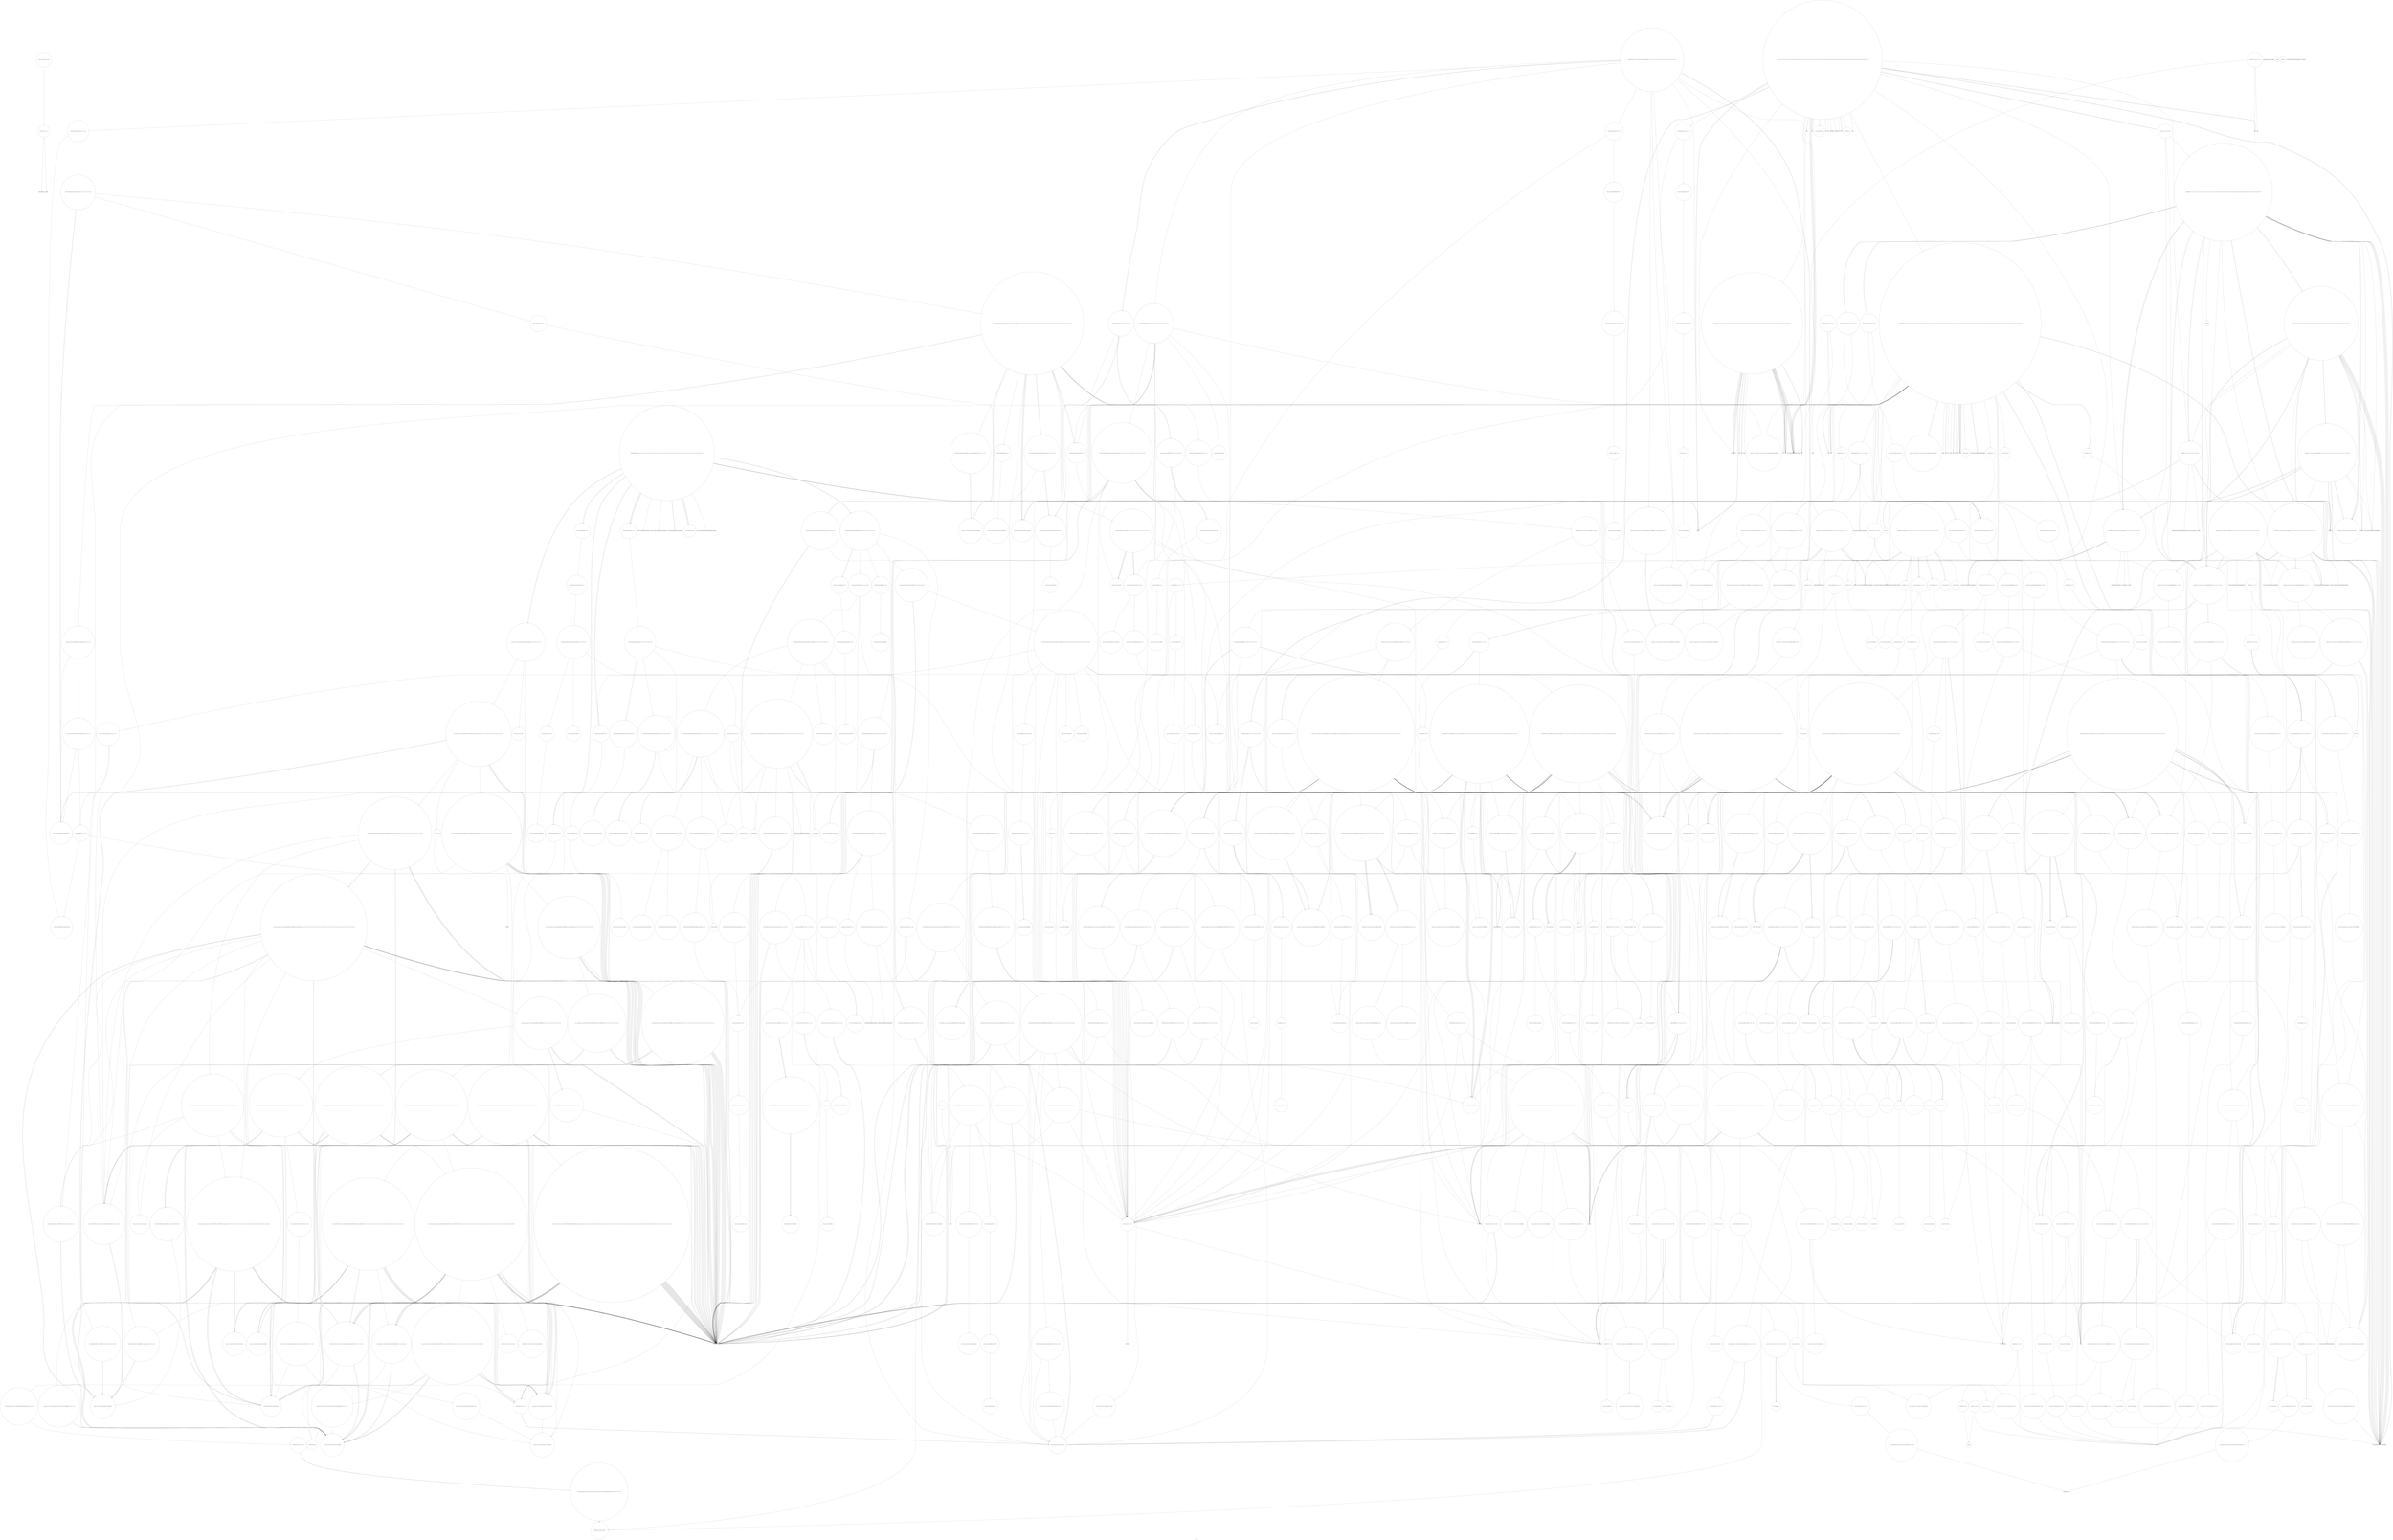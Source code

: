 digraph "Call Graph" {
	label="Call Graph";

	Node0x56212f470640 [shape=record,shape=circle,label="{__cxx_global_var_init|{<s0>1|<s1>2}}"];
	Node0x56212f470640:s0 -> Node0x56212f4706c0[color=black];
	Node0x56212f470640:s1 -> Node0x5621301cb500[color=black];
	Node0x5621301e3b00 [shape=record,shape=circle,label="{_ZNSt8_Rb_treeIiiSt9_IdentityIiESt4lessIiESaIiEE6_S_keyEPKSt13_Rb_tree_nodeIiE|{<s0>1116|<s1>1117}}"];
	Node0x5621301e3b00:s0 -> Node0x5621301e3c80[color=black];
	Node0x5621301e3b00:s1 -> Node0x5621301e3c00[color=black];
	Node0x5621301d5140 [shape=record,shape=circle,label="{_ZN9__gnu_cxx13new_allocatorIP3JobE8allocateEmPKv|{<s0>966|<s1>967|<s2>968}}"];
	Node0x5621301d5140:s0 -> Node0x5621301d4fc0[color=black];
	Node0x5621301d5140:s1 -> Node0x5621301cf720[color=black];
	Node0x5621301d5140:s2 -> Node0x5621301cea20[color=black];
	Node0x5621301da7e0 [shape=record,shape=circle,label="{_ZN9__gnu_cxx13new_allocatorINSt7__cxx1112basic_stringIcSt11char_traitsIcESaIcEEEE9constructIS6_JS6_EEEvPT_DpOT0_|{<s0>808|<s1>809}}"];
	Node0x5621301da7e0:s0 -> Node0x5621301cfca0[color=black];
	Node0x5621301da7e0:s1 -> Node0x5621301cfd20[color=black];
	Node0x5621301d7e60 [shape=record,shape=circle,label="{_ZSt13__copy_move_aILb1EPiS0_ET1_T0_S2_S1_|{<s0>643}}"];
	Node0x5621301d7e60:s0 -> Node0x5621301d7f60[color=black];
	Node0x5621301cf4a0 [shape=record,shape=circle,label="{_ZNKSt12_Vector_baseINSt7__cxx1112basic_stringIcSt11char_traitsIcESaIcEEESaIS5_EE19_M_get_Tp_allocatorEv}"];
	Node0x5621301cd300 [shape=record,shape=circle,label="{_ZN4CaseC2Ev}"];
	Node0x5621301cc180 [shape=record,shape=circle,label="{_ZNSt6vectorINSt7__cxx1112basic_stringIcSt11char_traitsIcESaIcEEESaIS5_EE9push_backEOS5_|{<s0>74|<s1>75}}"];
	Node0x5621301cc180:s0 -> Node0x5621301da660[color=black];
	Node0x5621301cc180:s1 -> Node0x5621301da5e0[color=black];
	Node0x5621301e4900 [shape=record,shape=circle,label="{_ZSt11__sort_heapIN9__gnu_cxx17__normal_iteratorIPSt4pairIiiESt6vectorIS3_SaIS3_EEEENS0_5__ops15_Iter_less_iterEEvT_SB_RT0_|{<s0>1212|<s1>1213|<s2>1214|<s3>1215|<s4>1216|<s5>1217}}"];
	Node0x5621301e4900:s0 -> Node0x5621301d63c0[color=black];
	Node0x5621301e4900:s1 -> Node0x5621301e5080[color=black];
	Node0x5621301e4900:s2 -> Node0x5621301ce0a0[color=black];
	Node0x5621301e4900:s3 -> Node0x5621301ce0a0[color=black];
	Node0x5621301e4900:s4 -> Node0x5621301ce0a0[color=black];
	Node0x5621301e4900:s5 -> Node0x5621301e4b00[color=black];
	Node0x5621301d5f40 [shape=record,shape=circle,label="{_ZNSaISt4pairIiiEED2Ev|{<s0>1005}}"];
	Node0x5621301d5f40:s0 -> Node0x5621301d5fc0[color=black];
	Node0x5621301d35c0 [shape=record,shape=circle,label="{_ZNSt13_Bit_iteratorpLEl|{<s0>858}}"];
	Node0x5621301d35c0:s0 -> Node0x5621301d3640[color=black];
	Node0x5621301d8c60 [shape=record,shape=circle,label="{_ZNSt6vectorIS_IiSaIiEESaIS1_EE20_M_allocate_and_copyISt13move_iteratorIPS1_EEES6_mT_S8_|{<s0>664|<s1>665|<s2>666|<s3>667|<s4>668|<s5>669|<s6>670|<s7>671|<s8>672|<s9>673|<s10>674}}"];
	Node0x5621301d8c60:s0 -> Node0x5621301d8ee0[color=black];
	Node0x5621301d8c60:s1 -> Node0x5621301ce0a0[color=black];
	Node0x5621301d8c60:s2 -> Node0x5621301ce0a0[color=black];
	Node0x5621301d8c60:s3 -> Node0x5621301d84e0[color=black];
	Node0x5621301d8c60:s4 -> Node0x5621301d8f60[color=black];
	Node0x5621301d8c60:s5 -> Node0x5621301d1a40[color=black];
	Node0x5621301d8c60:s6 -> Node0x5621301d87e0[color=black];
	Node0x5621301d8c60:s7 -> Node0x5621301d31c0[color=black];
	Node0x5621301d8c60:s8 -> Node0x5621301d3240[color=black];
	Node0x5621301d8c60:s9 -> Node0x5621301d26c0[color=black];
	Node0x5621301d8c60:s10 -> Node0x5621301d19c0[color=black];
	Node0x5621301d02a0 [shape=record,shape=circle,label="{_ZNSt8_Rb_treeIiiSt9_IdentityIiESt4lessIiESaIiEE12_M_drop_nodeEPSt13_Rb_tree_nodeIiE|{<s0>542|<s1>543}}"];
	Node0x5621301d02a0:s0 -> Node0x5621301d0320[color=black];
	Node0x5621301d02a0:s1 -> Node0x5621301d03a0[color=black];
	Node0x5621301d1940 [shape=record,shape=circle,label="{_ZNSt12_Vector_baseINSt7__cxx1112basic_stringIcSt11char_traitsIcESaIcEEESaIS5_EE19_M_get_Tp_allocatorEv}"];
	Node0x5621301cdfa0 [shape=record,shape=Mrecord,label="{freopen}"];
	Node0x5621301e5700 [shape=record,shape=circle,label="{_ZSt25__unguarded_linear_insertIN9__gnu_cxx17__normal_iteratorIPSt4pairIiiESt6vectorIS3_SaIS3_EEEENS0_5__ops14_Val_less_iterEEvT_T0_|{<s0>1375|<s1>1376|<s2>1377|<s3>1378|<s4>1379|<s5>1380|<s6>1381|<s7>1382|<s8>1383|<s9>1384|<s10>1385|<s11>1386|<s12>1387|<s13>1388|<s14>1389|<s15>1390}}"];
	Node0x5621301e5700:s0 -> Node0x5621301e4c80[color=black];
	Node0x5621301e5700:s1 -> Node0x5621301d60c0[color=black];
	Node0x5621301e5700:s2 -> Node0x5621301ce0a0[color=black];
	Node0x5621301e5700:s3 -> Node0x5621301ce0a0[color=black];
	Node0x5621301e5700:s4 -> Node0x5621301e5080[color=black];
	Node0x5621301e5700:s5 -> Node0x5621301ce0a0[color=black];
	Node0x5621301e5700:s6 -> Node0x5621301e5a80[color=black];
	Node0x5621301e5700:s7 -> Node0x5621301e4c80[color=black];
	Node0x5621301e5700:s8 -> Node0x5621301d60c0[color=black];
	Node0x5621301e5700:s9 -> Node0x5621301e4c80[color=black];
	Node0x5621301e5700:s10 -> Node0x5621301e4d80[color=black];
	Node0x5621301e5700:s11 -> Node0x5621301ce0a0[color=black];
	Node0x5621301e5700:s12 -> Node0x5621301e5080[color=black];
	Node0x5621301e5700:s13 -> Node0x5621301d60c0[color=black];
	Node0x5621301e5700:s14 -> Node0x5621301e4c80[color=black];
	Node0x5621301e5700:s15 -> Node0x5621301e4d80[color=black];
	Node0x5621301d6d40 [shape=record,shape=circle,label="{_ZNKSt13move_iteratorIPSt4pairIiiEEdeEv}"];
	Node0x5621301d43c0 [shape=record,shape=circle,label="{_ZNSt12_Vector_baseIP3JobSaIS1_EE13_M_deallocateEPS1_m|{<s0>908}}"];
	Node0x5621301d43c0:s0 -> Node0x5621301d44c0[color=black];
	Node0x5621301d9a60 [shape=record,shape=circle,label="{_ZNSt13move_iteratorIPSt6vectorIiSaIiEEEC2ES3_}"];
	Node0x5621301d10a0 [shape=record,shape=circle,label="{_ZNSt16allocator_traitsISaIiEE9constructIiJRKiEEEvRS0_PT_DpOT0_|{<s0>571|<s1>572}}"];
	Node0x5621301d10a0:s0 -> Node0x5621301d12a0[color=black];
	Node0x5621301d10a0:s1 -> Node0x5621301d1220[color=black];
	Node0x5621301d2740 [shape=record,shape=circle,label="{_ZNSt8_Rb_treeIiiSt9_IdentityIiESt4lessIiESaIiEEC2Ev|{<s0>443}}"];
	Node0x5621301d2740:s0 -> Node0x5621301d27c0[color=black];
	Node0x5621301ceda0 [shape=record,shape=circle,label="{main|{<s0>213|<s1>214|<s2>215|<s3>216|<s4>217|<s5>218|<s6>219|<s7>220|<s8>221|<s9>222|<s10>223|<s11>224|<s12>225|<s13>226|<s14>227|<s15>228|<s16>229|<s17>230|<s18>231|<s19>232|<s20>233|<s21>234|<s22>235|<s23>236|<s24>237|<s25>238|<s26>239|<s27>240|<s28>241|<s29>242|<s30>243|<s31>244|<s32>245|<s33>246|<s34>247|<s35>248|<s36>249|<s37>250}}"];
	Node0x5621301ceda0:s0 -> Node0x5621301cca80[color=black];
	Node0x5621301ceda0:s1 -> Node0x5621301cee20[color=black];
	Node0x5621301ceda0:s2 -> Node0x5621301cee20[color=black];
	Node0x5621301ceda0:s3 -> Node0x5621301cef20[color=black];
	Node0x5621301ceda0:s4 -> Node0x5621301ceea0[color=black];
	Node0x5621301ceda0:s5 -> Node0x5621301cc280[color=black];
	Node0x5621301ceda0:s6 -> Node0x5621301cc280[color=black];
	Node0x5621301ceda0:s7 -> Node0x5621301cefa0[color=black];
	Node0x5621301ceda0:s8 -> Node0x5621301cdc20[color=black];
	Node0x5621301ceda0:s9 -> Node0x5621301cdd20[color=black];
	Node0x5621301ceda0:s10 -> Node0x5621301cde20[color=black];
	Node0x5621301ceda0:s11 -> Node0x5621301cf020[color=black];
	Node0x5621301ceda0:s12 -> Node0x5621301cf0a0[color=black];
	Node0x5621301ceda0:s13 -> Node0x5621301cf120[color=black];
	Node0x5621301ceda0:s14 -> Node0x5621301cdc20[color=black];
	Node0x5621301ceda0:s15 -> Node0x5621301cdca0[color=black];
	Node0x5621301ceda0:s16 -> Node0x5621301cdc20[color=black];
	Node0x5621301ceda0:s17 -> Node0x5621301cce00[color=black];
	Node0x5621301ceda0:s18 -> Node0x5621301cf1a0[color=black];
	Node0x5621301ceda0:s19 -> Node0x5621301cf220[color=black];
	Node0x5621301ceda0:s20 -> Node0x5621301cf2a0[color=black];
	Node0x5621301ceda0:s21 -> Node0x5621301cdc20[color=black];
	Node0x5621301ceda0:s22 -> Node0x5621301cdca0[color=black];
	Node0x5621301ceda0:s23 -> Node0x5621301cdc20[color=black];
	Node0x5621301ceda0:s24 -> Node0x5621301cf320[color=black];
	Node0x5621301ceda0:s25 -> Node0x5621301ccb80[color=black];
	Node0x5621301ceda0:s26 -> Node0x5621301cf020[color=black];
	Node0x5621301ceda0:s27 -> Node0x5621301ce020[color=black];
	Node0x5621301ceda0:s28 -> Node0x5621301ccc00[color=black];
	Node0x5621301ceda0:s29 -> Node0x5621301cefa0[color=black];
	Node0x5621301ceda0:s30 -> Node0x5621301ceca0[color=black];
	Node0x5621301ceda0:s31 -> Node0x5621301cf120[color=black];
	Node0x5621301ceda0:s32 -> Node0x5621301ccc80[color=black];
	Node0x5621301ceda0:s33 -> Node0x5621301ccd00[color=black];
	Node0x5621301ceda0:s34 -> Node0x5621301ceca0[color=black];
	Node0x5621301ceda0:s35 -> Node0x5621301ccd80[color=black];
	Node0x5621301ceda0:s36 -> Node0x5621301ccc80[color=black];
	Node0x5621301ceda0:s37 -> Node0x5621301cce00[color=black];
	Node0x56212f4706c0 [shape=record,shape=Mrecord,label="{_ZNSt8ios_base4InitC1Ev}"];
	Node0x5621301e3b80 [shape=record,shape=circle,label="{_ZNSt4pairIPSt18_Rb_tree_node_baseS1_EC2IRPSt13_Rb_tree_nodeIiERS1_Lb1EEEOT_OT0_|{<s0>1118|<s1>1119}}"];
	Node0x5621301e3b80:s0 -> Node0x5621301e3d00[color=black];
	Node0x5621301e3b80:s1 -> Node0x5621301e3d80[color=black];
	Node0x5621301d51c0 [shape=record,shape=circle,label="{_ZSt22__uninitialized_copy_aISt13move_iteratorIPP3JobES3_S2_ET0_T_S6_S5_RSaIT1_E|{<s0>969|<s1>970|<s2>971}}"];
	Node0x5621301d51c0:s0 -> Node0x5621301ce0a0[color=black];
	Node0x5621301d51c0:s1 -> Node0x5621301ce0a0[color=black];
	Node0x5621301d51c0:s2 -> Node0x5621301d52c0[color=black];
	Node0x5621301da860 [shape=record,shape=circle,label="{_ZNSt6vectorIiSaIiEE15_M_erase_at_endEPi|{<s0>810|<s1>811|<s2>812}}"];
	Node0x5621301da860:s0 -> Node0x5621301d0ba0[color=black];
	Node0x5621301da860:s1 -> Node0x5621301d0b20[color=black];
	Node0x5621301da860:s2 -> Node0x5621301d19c0[color=black];
	Node0x5621301d7ee0 [shape=record,shape=circle,label="{_ZSt12__niter_baseIPiET_S1_}"];
	Node0x5621301cf520 [shape=record,shape=circle,label="{_ZNK9__gnu_cxx13new_allocatorINSt7__cxx1112basic_stringIcSt11char_traitsIcESaIcEEEE8max_sizeEv}"];
	Node0x5621301cd380 [shape=record,shape=circle,label="{_ZNSt6vectorISt4pairIiiESaIS1_EEC2Ev|{<s0>345|<s1>346}}"];
	Node0x5621301cd380:s0 -> Node0x5621301d58c0[color=black];
	Node0x5621301cd380:s1 -> Node0x5621301d19c0[color=black];
	Node0x5621301cc200 [shape=record,shape=Mrecord,label="{_ZNSt7__cxx1112basic_stringIcSt11char_traitsIcESaIcEEC1ERKS4_mm}"];
	Node0x5621301e4980 [shape=record,shape=circle,label="{_ZSt11__make_heapIN9__gnu_cxx17__normal_iteratorIPSt4pairIiiESt6vectorIS3_SaIS3_EEEENS0_5__ops15_Iter_less_iterEEvT_SB_RT0_|{<s0>1218|<s1>1219|<s2>1220|<s3>1221|<s4>1222|<s5>1223|<s6>1224|<s7>1225|<s8>1226|<s9>1227}}"];
	Node0x5621301e4980:s0 -> Node0x5621301d63c0[color=black];
	Node0x5621301e4980:s1 -> Node0x5621301d63c0[color=black];
	Node0x5621301e4980:s2 -> Node0x5621301e4c00[color=black];
	Node0x5621301e4980:s3 -> Node0x5621301e4c80[color=black];
	Node0x5621301e4980:s4 -> Node0x5621301d60c0[color=black];
	Node0x5621301e4980:s5 -> Node0x5621301ce0a0[color=black];
	Node0x5621301e4980:s6 -> Node0x5621301ce0a0[color=black];
	Node0x5621301e4980:s7 -> Node0x5621301d60c0[color=black];
	Node0x5621301e4980:s8 -> Node0x5621301ce0a0[color=black];
	Node0x5621301e4980:s9 -> Node0x5621301e4d00[color=black];
	Node0x5621301d5fc0 [shape=record,shape=circle,label="{_ZN9__gnu_cxx13new_allocatorISt4pairIiiEED2Ev}"];
	Node0x5621301d3640 [shape=record,shape=circle,label="{_ZNSt18_Bit_iterator_base7_M_incrEl}"];
	Node0x5621301d8ce0 [shape=record,shape=circle,label="{_ZSt32__make_move_if_noexcept_iteratorISt6vectorIiSaIiEESt13move_iteratorIPS2_EET0_PT_|{<s0>675}}"];
	Node0x5621301d8ce0:s0 -> Node0x5621301d9a60[color=black];
	Node0x5621301d0320 [shape=record,shape=circle,label="{_ZNSt8_Rb_treeIiiSt9_IdentityIiESt4lessIiESaIiEE15_M_destroy_nodeEPSt13_Rb_tree_nodeIiE|{<s0>544|<s1>545|<s2>546|<s3>547}}"];
	Node0x5621301d0320:s0 -> Node0x5621301d04a0[color=black];
	Node0x5621301d0320:s1 -> Node0x5621301d0520[color=black];
	Node0x5621301d0320:s2 -> Node0x5621301d0420[color=black];
	Node0x5621301d0320:s3 -> Node0x5621301d19c0[color=black];
	Node0x5621301d19c0 [shape=record,shape=circle,label="{__clang_call_terminate|{<s0>419|<s1>420}}"];
	Node0x5621301d19c0:s0 -> Node0x5621301d1a40[color=black];
	Node0x5621301d19c0:s1 -> Node0x5621301d1ac0[color=black];
	Node0x5621301ce020 [shape=record,shape=circle,label="{_Z10create_jobiP4Case|{<s0>150|<s1>151|<s2>152|<s3>153|<s4>154|<s5>155|<s6>156|<s7>157|<s8>158|<s9>159|<s10>160|<s11>161|<s12>162|<s13>163|<s14>164|<s15>165|<s16>166|<s17>167|<s18>168|<s19>169|<s20>170|<s21>171|<s22>172|<s23>173|<s24>174|<s25>175|<s26>176|<s27>177|<s28>178|<s29>179|<s30>180|<s31>181|<s32>182|<s33>183|<s34>184|<s35>185|<s36>186|<s37>187|<s38>188|<s39>189|<s40>190|<s41>191|<s42>192|<s43>193|<s44>194|<s45>195|<s46>196|<s47>197|<s48>198|<s49>199}}"];
	Node0x5621301ce020:s0 -> Node0x5621301ce0a0[color=black];
	Node0x5621301ce020:s1 -> Node0x5621301ce120[color=black];
	Node0x5621301ce020:s2 -> Node0x5621301ce1a0[color=black];
	Node0x5621301ce020:s3 -> Node0x5621301ce220[color=black];
	Node0x5621301ce020:s4 -> Node0x5621301ce2a0[color=black];
	Node0x5621301ce020:s5 -> Node0x5621301ce320[color=black];
	Node0x5621301ce020:s6 -> Node0x5621301ce1a0[color=black];
	Node0x5621301ce020:s7 -> Node0x5621301ce220[color=black];
	Node0x5621301ce020:s8 -> Node0x5621301ce0a0[color=black];
	Node0x5621301ce020:s9 -> Node0x5621301ce3a0[color=black];
	Node0x5621301ce020:s10 -> Node0x5621301ce420[color=black];
	Node0x5621301ce020:s11 -> Node0x5621301cdfa0[color=black];
	Node0x5621301ce020:s12 -> Node0x5621301ce220[color=black];
	Node0x5621301ce020:s13 -> Node0x5621301ce4a0[color=black];
	Node0x5621301ce020:s14 -> Node0x5621301ce520[color=black];
	Node0x5621301ce020:s15 -> Node0x5621301ce2a0[color=black];
	Node0x5621301ce020:s16 -> Node0x5621301ce5a0[color=black];
	Node0x5621301ce020:s17 -> Node0x5621301ce420[color=black];
	Node0x5621301ce020:s18 -> Node0x5621301ce6a0[color=black];
	Node0x5621301ce020:s19 -> Node0x5621301ce620[color=black];
	Node0x5621301ce020:s20 -> Node0x5621301ce720[color=black];
	Node0x5621301ce020:s21 -> Node0x5621301ce7a0[color=black];
	Node0x5621301ce020:s22 -> Node0x5621301ce620[color=black];
	Node0x5621301ce020:s23 -> Node0x5621301ce820[color=black];
	Node0x5621301ce020:s24 -> Node0x5621301cc480[color=black];
	Node0x5621301ce020:s25 -> Node0x5621301ce620[color=black];
	Node0x5621301ce020:s26 -> Node0x5621301ce620[color=black];
	Node0x5621301ce020:s27 -> Node0x5621301cc280[color=black];
	Node0x5621301ce020:s28 -> Node0x5621301cc280[color=black];
	Node0x5621301ce020:s29 -> Node0x5621301ce620[color=black];
	Node0x5621301ce020:s30 -> Node0x5621301ce8a0[color=black];
	Node0x5621301ce020:s31 -> Node0x5621301cbc00[color=black];
	Node0x5621301ce020:s32 -> Node0x5621301cbd00[color=black];
	Node0x5621301ce020:s33 -> Node0x5621301cbc80[color=black];
	Node0x5621301ce020:s34 -> Node0x5621301ce920[color=black];
	Node0x5621301ce020:s35 -> Node0x5621301ce820[color=black];
	Node0x5621301ce020:s36 -> Node0x5621301ce920[color=black];
	Node0x5621301ce020:s37 -> Node0x5621301cc480[color=black];
	Node0x5621301ce020:s38 -> Node0x5621301ce620[color=black];
	Node0x5621301ce020:s39 -> Node0x5621301ce620[color=black];
	Node0x5621301ce020:s40 -> Node0x5621301cbe80[color=black];
	Node0x5621301ce020:s41 -> Node0x5621301cde20[color=black];
	Node0x5621301ce020:s42 -> Node0x5621301ce9a0[color=black];
	Node0x5621301ce020:s43 -> Node0x5621301ce9a0[color=black];
	Node0x5621301ce020:s44 -> Node0x5621301cea20[color=black];
	Node0x5621301ce020:s45 -> Node0x5621301ceaa0[color=black];
	Node0x5621301ce020:s46 -> Node0x5621301cea20[color=black];
	Node0x5621301ce020:s47 -> Node0x5621301ceba0[color=black];
	Node0x5621301ce020:s48 -> Node0x5621301ceb20[color=black];
	Node0x5621301ce020:s49 -> Node0x5621301ceb20[color=black];
	Node0x5621301e5780 [shape=record,shape=circle,label="{_ZN9__gnu_cxx5__ops15__val_comp_iterENS0_15_Iter_less_iterE}"];
	Node0x5621301d6dc0 [shape=record,shape=circle,label="{_ZNSt13move_iteratorIPSt4pairIiiEEppEv}"];
	Node0x5621301d4440 [shape=record,shape=circle,label="{_ZNSt12_Vector_baseIP3JobSaIS1_EE12_Vector_implD2Ev|{<s0>909}}"];
	Node0x5621301d4440:s0 -> Node0x5621301d45c0[color=black];
	Node0x5621301d9ae0 [shape=record,shape=circle,label="{_ZN9__gnu_cxx17__normal_iteratorIPKNSt7__cxx1112basic_stringIcSt11char_traitsIcESaIcEEESt6vectorIS6_SaIS6_EEEC2ERKS8_}"];
	Node0x5621301d1120 [shape=record,shape=circle,label="{_ZNSt6vectorIiSaIiEE17_M_realloc_insertIJRKiEEEvN9__gnu_cxx17__normal_iteratorIPiS1_EEDpOT_|{<s0>573|<s1>574|<s2>575|<s3>576|<s4>577|<s5>578|<s6>579|<s7>580|<s8>581|<s9>582|<s10>583|<s11>584|<s12>585|<s13>586|<s14>587|<s15>588|<s16>589|<s17>590|<s18>591|<s19>592|<s20>593|<s21>594|<s22>595}}"];
	Node0x5621301d1120:s0 -> Node0x5621301d1320[color=black];
	Node0x5621301d1120:s1 -> Node0x5621301d7460[color=black];
	Node0x5621301d1120:s2 -> Node0x5621301d73e0[color=black];
	Node0x5621301d1120:s3 -> Node0x5621301d74e0[color=black];
	Node0x5621301d1120:s4 -> Node0x5621301d12a0[color=black];
	Node0x5621301d1120:s5 -> Node0x5621301d10a0[color=black];
	Node0x5621301d1120:s6 -> Node0x5621301d75e0[color=black];
	Node0x5621301d1120:s7 -> Node0x5621301d0ba0[color=black];
	Node0x5621301d1120:s8 -> Node0x5621301d7560[color=black];
	Node0x5621301d1120:s9 -> Node0x5621301d75e0[color=black];
	Node0x5621301d1120:s10 -> Node0x5621301d0ba0[color=black];
	Node0x5621301d1120:s11 -> Node0x5621301d7560[color=black];
	Node0x5621301d1120:s12 -> Node0x5621301d1a40[color=black];
	Node0x5621301d1120:s13 -> Node0x5621301d7660[color=black];
	Node0x5621301d1120:s14 -> Node0x5621301d3240[color=black];
	Node0x5621301d1120:s15 -> Node0x5621301d0ba0[color=black];
	Node0x5621301d1120:s16 -> Node0x5621301d0b20[color=black];
	Node0x5621301d1120:s17 -> Node0x5621301d0da0[color=black];
	Node0x5621301d1120:s18 -> Node0x5621301d31c0[color=black];
	Node0x5621301d1120:s19 -> Node0x5621301d0ba0[color=black];
	Node0x5621301d1120:s20 -> Node0x5621301d0b20[color=black];
	Node0x5621301d1120:s21 -> Node0x5621301d0da0[color=black];
	Node0x5621301d1120:s22 -> Node0x5621301d19c0[color=black];
	Node0x5621301d27c0 [shape=record,shape=circle,label="{_ZNSt8_Rb_treeIiiSt9_IdentityIiESt4lessIiESaIiEE13_Rb_tree_implIS3_Lb1EEC2Ev|{<s0>444|<s1>445|<s2>446}}"];
	Node0x5621301d27c0:s0 -> Node0x5621301d2840[color=black];
	Node0x5621301d27c0:s1 -> Node0x5621301d28c0[color=black];
	Node0x5621301d27c0:s2 -> Node0x5621301d2940[color=black];
	Node0x5621301cee20 [shape=record,shape=Mrecord,label="{signal}"];
	Node0x5621301cb480 [shape=record,shape=Mrecord,label="{_ZNSt8ios_base4InitD1Ev}"];
	Node0x5621301e3c00 [shape=record,shape=circle,label="{_ZNKSt9_IdentityIiEclERKi}"];
	Node0x5621301d5240 [shape=record,shape=circle,label="{_ZSt32__make_move_if_noexcept_iteratorIP3JobSt13move_iteratorIPS1_EET0_PT_|{<s0>972}}"];
	Node0x5621301d5240:s0 -> Node0x5621301d57c0[color=black];
	Node0x5621301da8e0 [shape=record,shape=circle,label="{_ZN9__gnu_cxx13new_allocatorIbEC2Ev}"];
	Node0x5621301d7f60 [shape=record,shape=circle,label="{_ZNSt11__copy_moveILb1ELb1ESt26random_access_iterator_tagE8__copy_mIiEEPT_PKS3_S6_S4_|{<s0>644}}"];
	Node0x5621301d7f60:s0 -> Node0x5621301d7fe0[color=black];
	Node0x5621301cf5a0 [shape=record,shape=circle,label="{_ZN9__gnu_cxx17__normal_iteratorIPNSt7__cxx1112basic_stringIcSt11char_traitsIcESaIcEEESt6vectorIS6_SaIS6_EEEC2ERKS7_}"];
	Node0x5621301cd400 [shape=record,shape=circle,label="{_ZNSt6vectorISt4pairIiiESaIS1_EE9push_backEOS1_|{<s0>347|<s1>348}}"];
	Node0x5621301cd400:s0 -> Node0x5621301d60c0[color=black];
	Node0x5621301cd400:s1 -> Node0x5621301d6040[color=black];
	Node0x5621301cc280 [shape=record,shape=Mrecord,label="{_ZNSt7__cxx1112basic_stringIcSt11char_traitsIcESaIcEED1Ev}"];
	Node0x5621301e4a00 [shape=record,shape=circle,label="{_ZN9__gnu_cxxltIPSt4pairIiiESt6vectorIS2_SaIS2_EEEEbRKNS_17__normal_iteratorIT_T0_EESC_|{<s0>1228|<s1>1229}}"];
	Node0x5621301e4a00:s0 -> Node0x5621301d6540[color=black];
	Node0x5621301e4a00:s1 -> Node0x5621301d6540[color=black];
	Node0x5621301d6040 [shape=record,shape=circle,label="{_ZNSt6vectorISt4pairIiiESaIS1_EE12emplace_backIJS1_EEEvDpOT_|{<s0>1006|<s1>1007|<s2>1008|<s3>1009|<s4>1010}}"];
	Node0x5621301d6040:s0 -> Node0x5621301d61c0[color=black];
	Node0x5621301d6040:s1 -> Node0x5621301d6140[color=black];
	Node0x5621301d6040:s2 -> Node0x5621301cd980[color=black];
	Node0x5621301d6040:s3 -> Node0x5621301d61c0[color=black];
	Node0x5621301d6040:s4 -> Node0x5621301d6240[color=black];
	Node0x5621301d36c0 [shape=record,shape=circle,label="{_ZSt8__fill_aIPmiEN9__gnu_cxx11__enable_ifIXsr11__is_scalarIT0_EE7__valueEvE6__typeET_S6_RKS3_}"];
	Node0x5621301d8d60 [shape=record,shape=circle,label="{_ZNSt16allocator_traitsISaISt6vectorIiSaIiEEEE8max_sizeERKS3_|{<s0>676}}"];
	Node0x5621301d8d60:s0 -> Node0x5621301d8e60[color=black];
	Node0x5621301d03a0 [shape=record,shape=circle,label="{_ZNSt8_Rb_treeIiiSt9_IdentityIiESt4lessIiESaIiEE11_M_put_nodeEPSt13_Rb_tree_nodeIiE|{<s0>548|<s1>549|<s2>550}}"];
	Node0x5621301d03a0:s0 -> Node0x5621301d04a0[color=black];
	Node0x5621301d03a0:s1 -> Node0x5621301d0720[color=black];
	Node0x5621301d03a0:s2 -> Node0x5621301d19c0[color=black];
	Node0x5621301d1a40 [shape=record,shape=Mrecord,label="{__cxa_begin_catch}"];
	Node0x5621301ce0a0 [shape=record,shape=Mrecord,label="{llvm.memcpy.p0i8.p0i8.i64}"];
	Node0x5621301e5800 [shape=record,shape=circle,label="{_ZSt23__copy_move_backward_a2ILb1EN9__gnu_cxx17__normal_iteratorIPSt4pairIiiESt6vectorIS3_SaIS3_EEEES8_ET1_T0_SA_S9_|{<s0>1391|<s1>1392|<s2>1393|<s3>1394|<s4>1395|<s5>1396|<s6>1397|<s7>1398}}"];
	Node0x5621301e5800:s0 -> Node0x5621301ce0a0[color=black];
	Node0x5621301e5800:s1 -> Node0x5621301e5980[color=black];
	Node0x5621301e5800:s2 -> Node0x5621301ce0a0[color=black];
	Node0x5621301e5800:s3 -> Node0x5621301e5980[color=black];
	Node0x5621301e5800:s4 -> Node0x5621301ce0a0[color=black];
	Node0x5621301e5800:s5 -> Node0x5621301e5980[color=black];
	Node0x5621301e5800:s6 -> Node0x5621301e5900[color=black];
	Node0x5621301e5800:s7 -> Node0x5621301e4400[color=black];
	Node0x5621301d6e40 [shape=record,shape=circle,label="{_ZSteqIPSt4pairIiiEEbRKSt13move_iteratorIT_ES7_|{<s0>1082|<s1>1083}}"];
	Node0x5621301d6e40:s0 -> Node0x5621301d6ec0[color=black];
	Node0x5621301d6e40:s1 -> Node0x5621301d6ec0[color=black];
	Node0x5621301d44c0 [shape=record,shape=circle,label="{_ZNSt16allocator_traitsISaIP3JobEE10deallocateERS2_PS1_m|{<s0>910}}"];
	Node0x5621301d44c0:s0 -> Node0x5621301d4540[color=black];
	Node0x5621301d9b60 [shape=record,shape=circle,label="{_ZNSt6vectorIS_IiSaIiEESaIS1_EE12emplace_backIJS1_EEEvDpOT_|{<s0>719|<s1>720|<s2>721|<s3>722|<s4>723}}"];
	Node0x5621301d9b60:s0 -> Node0x5621301d94e0[color=black];
	Node0x5621301d9b60:s1 -> Node0x5621301d9be0[color=black];
	Node0x5621301d9b60:s2 -> Node0x5621301d9ce0[color=black];
	Node0x5621301d9b60:s3 -> Node0x5621301d94e0[color=black];
	Node0x5621301d9b60:s4 -> Node0x5621301d9c60[color=black];
	Node0x5621301d11a0 [shape=record,shape=circle,label="{_ZNSt6vectorIiSaIiEE3endEv|{<s0>596}}"];
	Node0x5621301d11a0:s0 -> Node0x5621301d7960[color=black];
	Node0x5621301d2840 [shape=record,shape=circle,label="{_ZNSaISt13_Rb_tree_nodeIiEEC2Ev|{<s0>447}}"];
	Node0x5621301d2840:s0 -> Node0x5621301d29c0[color=black];
	Node0x5621301ceea0 [shape=record,shape=circle,label="{_Z5PARSEIiET_RKNSt7__cxx1112basic_stringIcSt11char_traitsIcESaIcEEE|{<s0>251|<s1>252|<s2>253|<s3>254|<s4>255|<s5>256|<s6>257}}"];
	Node0x5621301ceea0:s0 -> Node0x5621301cb680[color=black];
	Node0x5621301ceea0:s1 -> Node0x5621301cb780[color=black];
	Node0x5621301ceea0:s2 -> Node0x5621301d3dc0[color=black];
	Node0x5621301ceea0:s3 -> Node0x5621301d3e40[color=black];
	Node0x5621301ceea0:s4 -> Node0x5621301d3ec0[color=black];
	Node0x5621301ceea0:s5 -> Node0x5621301cb900[color=black];
	Node0x5621301ceea0:s6 -> Node0x5621301cb900[color=black];
	Node0x5621301cb500 [shape=record,shape=Mrecord,label="{__cxa_atexit}"];
	Node0x5621301e3c80 [shape=record,shape=circle,label="{_ZNSt8_Rb_treeIiiSt9_IdentityIiESt4lessIiESaIiEE8_S_valueEPKSt13_Rb_tree_nodeIiE|{<s0>1120}}"];
	Node0x5621301e3c80:s0 -> Node0x5621301d71c0[color=black];
	Node0x5621301d52c0 [shape=record,shape=circle,label="{_ZSt18uninitialized_copyISt13move_iteratorIPP3JobES3_ET0_T_S6_S5_|{<s0>973|<s1>974|<s2>975}}"];
	Node0x5621301d52c0:s0 -> Node0x5621301ce0a0[color=black];
	Node0x5621301d52c0:s1 -> Node0x5621301ce0a0[color=black];
	Node0x5621301d52c0:s2 -> Node0x5621301d5340[color=black];
	Node0x5621301da960 [shape=record,shape=circle,label="{_ZN9__gnu_cxx13new_allocatorIbED2Ev}"];
	Node0x5621301d7fe0 [shape=record,shape=Mrecord,label="{llvm.memmove.p0i8.p0i8.i64}"];
	Node0x5621301cf620 [shape=record,shape=circle,label="{_ZNSt16allocator_traitsISaINSt7__cxx1112basic_stringIcSt11char_traitsIcESaIcEEEEE8allocateERS6_m|{<s0>502}}"];
	Node0x5621301cf620:s0 -> Node0x5621301cf6a0[color=black];
	Node0x5621301cd480 [shape=record,shape=circle,label="{_ZNSt6vectorISt4pairIiiESaIS1_EED2Ev|{<s0>349|<s1>350|<s2>351|<s3>352|<s4>353}}"];
	Node0x5621301cd480:s0 -> Node0x5621301d5b40[color=black];
	Node0x5621301cd480:s1 -> Node0x5621301d5ac0[color=black];
	Node0x5621301cd480:s2 -> Node0x5621301d5bc0[color=black];
	Node0x5621301cd480:s3 -> Node0x5621301d5bc0[color=black];
	Node0x5621301cd480:s4 -> Node0x5621301d19c0[color=black];
	Node0x5621301cc300 [shape=record,shape=circle,label="{_ZNSt6vectorINSt7__cxx1112basic_stringIcSt11char_traitsIcESaIcEEESaIS5_EED2Ev|{<s0>76|<s1>77|<s2>78|<s3>79|<s4>80}}"];
	Node0x5621301cc300:s0 -> Node0x5621301d1940[color=black];
	Node0x5621301cc300:s1 -> Node0x5621301d18c0[color=black];
	Node0x5621301cc300:s2 -> Node0x5621301da3e0[color=black];
	Node0x5621301cc300:s3 -> Node0x5621301da3e0[color=black];
	Node0x5621301cc300:s4 -> Node0x5621301d19c0[color=black];
	Node0x5621301e4a80 [shape=record,shape=circle,label="{_ZNK9__gnu_cxx5__ops15_Iter_less_iterclINS_17__normal_iteratorIPSt4pairIiiESt6vectorIS5_SaIS5_EEEESA_EEbT_T0_|{<s0>1230|<s1>1231|<s2>1232}}"];
	Node0x5621301e4a80:s0 -> Node0x5621301e4c80[color=black];
	Node0x5621301e4a80:s1 -> Node0x5621301e4c80[color=black];
	Node0x5621301e4a80:s2 -> Node0x5621301e5000[color=black];
	Node0x5621301d60c0 [shape=record,shape=circle,label="{_ZSt4moveIRSt4pairIiiEEONSt16remove_referenceIT_E4typeEOS4_}"];
	Node0x5621301d3740 [shape=record,shape=circle,label="{_ZSt12__niter_baseIPmET_S1_}"];
	Node0x5621301d8de0 [shape=record,shape=circle,label="{_ZNKSt12_Vector_baseISt6vectorIiSaIiEESaIS2_EE19_M_get_Tp_allocatorEv}"];
	Node0x5621301d0420 [shape=record,shape=circle,label="{_ZNSt16allocator_traitsISaISt13_Rb_tree_nodeIiEEE7destroyIiEEvRS2_PT_|{<s0>551}}"];
	Node0x5621301d0420:s0 -> Node0x5621301d05a0[color=black];
	Node0x5621301d1ac0 [shape=record,shape=Mrecord,label="{_ZSt9terminatev}"];
	Node0x5621301ce120 [shape=record,shape=Mrecord,label="{mkstemp}"];
	Node0x5621301e5880 [shape=record,shape=circle,label="{_ZSt12__miter_baseIN9__gnu_cxx17__normal_iteratorIPSt4pairIiiESt6vectorIS3_SaIS3_EEEEET_S9_|{<s0>1399}}"];
	Node0x5621301e5880:s0 -> Node0x5621301ce0a0[color=black];
	Node0x5621301d6ec0 [shape=record,shape=circle,label="{_ZNKSt13move_iteratorIPSt4pairIiiEE4baseEv}"];
	Node0x5621301d4540 [shape=record,shape=circle,label="{_ZN9__gnu_cxx13new_allocatorIP3JobE10deallocateEPS2_m|{<s0>911}}"];
	Node0x5621301d4540:s0 -> Node0x5621301ceb20[color=black];
	Node0x5621301d9be0 [shape=record,shape=circle,label="{_ZNSt16allocator_traitsISaISt6vectorIiSaIiEEEE9constructIS2_JS2_EEEvRS3_PT_DpOT0_|{<s0>724|<s1>725}}"];
	Node0x5621301d9be0:s0 -> Node0x5621301d94e0[color=black];
	Node0x5621301d9be0:s1 -> Node0x5621301d9d60[color=black];
	Node0x5621301d1220 [shape=record,shape=circle,label="{_ZN9__gnu_cxx13new_allocatorIiE9constructIiJRKiEEEvPT_DpOT0_|{<s0>597}}"];
	Node0x5621301d1220:s0 -> Node0x5621301d12a0[color=black];
	Node0x5621301d28c0 [shape=record,shape=circle,label="{_ZNSt20_Rb_tree_key_compareISt4lessIiEEC2Ev}"];
	Node0x5621301cef20 [shape=record,shape=circle,label="{_Z4LINEB5cxx11v|{<s0>258|<s1>259|<s2>260|<s3>261|<s4>262|<s5>263}}"];
	Node0x5621301cef20:s0 -> Node0x5621301d1ec0[color=black];
	Node0x5621301cef20:s1 -> Node0x5621301d2340[color=black];
	Node0x5621301cef20:s2 -> Node0x5621301cb800[color=black];
	Node0x5621301cef20:s3 -> Node0x5621301d23c0[color=black];
	Node0x5621301cef20:s4 -> Node0x5621301cc280[color=black];
	Node0x5621301cef20:s5 -> Node0x5621301cc280[color=black];
	Node0x5621301cb580 [shape=record,shape=circle,label="{_Z7PARSEVIRKNSt7__cxx1112basic_stringIcSt11char_traitsIcESaIcEEE|{<s0>3|<s1>4|<s2>5|<s3>6|<s4>7|<s5>8|<s6>9|<s7>10|<s8>11}}"];
	Node0x5621301cb580:s0 -> Node0x5621301cb600[color=black];
	Node0x5621301cb580:s1 -> Node0x5621301cb680[color=black];
	Node0x5621301cb580:s2 -> Node0x5621301cb780[color=black];
	Node0x5621301cb580:s3 -> Node0x5621301cb800[color=black];
	Node0x5621301cb580:s4 -> Node0x5621301cb880[color=black];
	Node0x5621301cb580:s5 -> Node0x5621301cb900[color=black];
	Node0x5621301cb580:s6 -> Node0x5621301cb900[color=black];
	Node0x5621301cb580:s7 -> Node0x5621301cb980[color=black];
	Node0x5621301cb580:s8 -> Node0x5621301cb980[color=black];
	Node0x5621301e3d00 [shape=record,shape=circle,label="{_ZSt7forwardIRPSt13_Rb_tree_nodeIiEEOT_RNSt16remove_referenceIS4_E4typeE}"];
	Node0x5621301d5340 [shape=record,shape=circle,label="{_ZNSt20__uninitialized_copyILb1EE13__uninit_copyISt13move_iteratorIPP3JobES5_EET0_T_S8_S7_|{<s0>976|<s1>977|<s2>978}}"];
	Node0x5621301d5340:s0 -> Node0x5621301ce0a0[color=black];
	Node0x5621301d5340:s1 -> Node0x5621301ce0a0[color=black];
	Node0x5621301d5340:s2 -> Node0x5621301d53c0[color=black];
	Node0x5621301da9e0 [shape=record,shape=circle,label="{_ZNSt6vectorIbSaIbEEC2EmRKbRKS0_|{<s0>813|<s1>814|<s2>815|<s3>816|<s4>817}}"];
	Node0x5621301da9e0:s0 -> Node0x5621301daa60[color=black];
	Node0x5621301da9e0:s1 -> Node0x5621301daae0[color=black];
	Node0x5621301da9e0:s2 -> Node0x5621301dabe0[color=black];
	Node0x5621301da9e0:s3 -> Node0x5621301dab60[color=black];
	Node0x5621301da9e0:s4 -> Node0x5621301dac60[color=black];
	Node0x5621301d8060 [shape=record,shape=circle,label="{_ZSt12__miter_baseIPiET_S1_}"];
	Node0x5621301cf6a0 [shape=record,shape=circle,label="{_ZN9__gnu_cxx13new_allocatorINSt7__cxx1112basic_stringIcSt11char_traitsIcESaIcEEEE8allocateEmPKv|{<s0>503|<s1>504|<s2>505}}"];
	Node0x5621301cf6a0:s0 -> Node0x5621301cf520[color=black];
	Node0x5621301cf6a0:s1 -> Node0x5621301cf720[color=black];
	Node0x5621301cf6a0:s2 -> Node0x5621301cea20[color=black];
	Node0x5621301cd500 [shape=record,shape=circle,label="{_ZN8RealCase6getCarERKSt4pairIiiERiRSt8multisetIiSt4lessIiESaIiEESA_|{<s0>354|<s1>355|<s2>356|<s3>357|<s4>358|<s5>359}}"];
	Node0x5621301cd500:s0 -> Node0x5621301cd580[color=black];
	Node0x5621301cd500:s1 -> Node0x5621301cd600[color=black];
	Node0x5621301cd500:s2 -> Node0x5621301cd680[color=black];
	Node0x5621301cd500:s3 -> Node0x5621301cd600[color=black];
	Node0x5621301cd500:s4 -> Node0x5621301cd700[color=black];
	Node0x5621301cd500:s5 -> Node0x5621301cd780[color=black];
	Node0x5621301cc380 [shape=record,shape=circle,label="{_Z6SPLITSRKNSt7__cxx1112basic_stringIcSt11char_traitsIcESaIcEEES6_|{<s0>81|<s1>82|<s2>83|<s3>84|<s4>85|<s5>86|<s6>87|<s7>88|<s8>89|<s9>90|<s10>91|<s11>92|<s12>93|<s13>94}}"];
	Node0x5621301cc380:s0 -> Node0x5621301cc000[color=black];
	Node0x5621301cc380:s1 -> Node0x5621301cc080[color=black];
	Node0x5621301cc380:s2 -> Node0x5621301cc400[color=black];
	Node0x5621301cc380:s3 -> Node0x5621301cc200[color=black];
	Node0x5621301cc380:s4 -> Node0x5621301cc180[color=black];
	Node0x5621301cc380:s5 -> Node0x5621301cc280[color=black];
	Node0x5621301cc380:s6 -> Node0x5621301cc480[color=black];
	Node0x5621301cc380:s7 -> Node0x5621301cc280[color=black];
	Node0x5621301cc380:s8 -> Node0x5621301cc200[color=black];
	Node0x5621301cc380:s9 -> Node0x5621301cc180[color=black];
	Node0x5621301cc380:s10 -> Node0x5621301cc280[color=black];
	Node0x5621301cc380:s11 -> Node0x5621301cc280[color=black];
	Node0x5621301cc380:s12 -> Node0x5621301cc300[color=black];
	Node0x5621301cc380:s13 -> Node0x5621301cc300[color=black];
	Node0x5621301e4b00 [shape=record,shape=circle,label="{_ZSt10__pop_heapIN9__gnu_cxx17__normal_iteratorIPSt4pairIiiESt6vectorIS3_SaIS3_EEEENS0_5__ops15_Iter_less_iterEEvT_SB_SB_RT0_|{<s0>1233|<s1>1234|<s2>1235|<s3>1236|<s4>1237|<s5>1238|<s6>1239|<s7>1240|<s8>1241|<s9>1242|<s10>1243|<s11>1244}}"];
	Node0x5621301e4b00:s0 -> Node0x5621301e4c80[color=black];
	Node0x5621301e4b00:s1 -> Node0x5621301d60c0[color=black];
	Node0x5621301e4b00:s2 -> Node0x5621301ce0a0[color=black];
	Node0x5621301e4b00:s3 -> Node0x5621301e4c80[color=black];
	Node0x5621301e4b00:s4 -> Node0x5621301d60c0[color=black];
	Node0x5621301e4b00:s5 -> Node0x5621301e4c80[color=black];
	Node0x5621301e4b00:s6 -> Node0x5621301e4d80[color=black];
	Node0x5621301e4b00:s7 -> Node0x5621301ce0a0[color=black];
	Node0x5621301e4b00:s8 -> Node0x5621301d63c0[color=black];
	Node0x5621301e4b00:s9 -> Node0x5621301d60c0[color=black];
	Node0x5621301e4b00:s10 -> Node0x5621301ce0a0[color=black];
	Node0x5621301e4b00:s11 -> Node0x5621301e4d00[color=black];
	Node0x5621301d6140 [shape=record,shape=circle,label="{_ZNSt16allocator_traitsISaISt4pairIiiEEE9constructIS1_JS1_EEEvRS2_PT_DpOT0_|{<s0>1011|<s1>1012}}"];
	Node0x5621301d6140:s0 -> Node0x5621301d61c0[color=black];
	Node0x5621301d6140:s1 -> Node0x5621301d62c0[color=black];
	Node0x5621301d37c0 [shape=record,shape=circle,label="{_ZNSt13_Bvector_baseISaIbEE13_M_deallocateEv|{<s0>859|<s1>860|<s2>861|<s3>862|<s4>863}}"];
	Node0x5621301d37c0:s0 -> Node0x5621301dabe0[color=black];
	Node0x5621301d37c0:s1 -> Node0x5621301d3940[color=black];
	Node0x5621301d37c0:s2 -> Node0x5621301dafe0[color=black];
	Node0x5621301d37c0:s3 -> Node0x5621301ce0a0[color=black];
	Node0x5621301d37c0:s4 -> Node0x5621301ce0a0[color=black];
	Node0x5621301d8e60 [shape=record,shape=circle,label="{_ZNK9__gnu_cxx13new_allocatorISt6vectorIiSaIiEEE8max_sizeEv}"];
	Node0x5621301d04a0 [shape=record,shape=circle,label="{_ZNSt8_Rb_treeIiiSt9_IdentityIiESt4lessIiESaIiEE21_M_get_Node_allocatorEv}"];
	Node0x5621301d1b40 [shape=record,shape=circle,label="{_ZSt8_DestroyIPNSt7__cxx1112basic_stringIcSt11char_traitsIcESaIcEEEEvT_S7_|{<s0>421}}"];
	Node0x5621301d1b40:s0 -> Node0x5621301d1bc0[color=black];
	Node0x5621301ce1a0 [shape=record,shape=Mrecord,label="{perror}"];
	Node0x5621301e5900 [shape=record,shape=circle,label="{_ZSt22__copy_move_backward_aILb1EPSt4pairIiiES2_ET1_T0_S4_S3_|{<s0>1400}}"];
	Node0x5621301e5900:s0 -> Node0x5621301e5a00[color=black];
	Node0x5621301d6f40 [shape=record,shape=circle,label="{_ZNSt13move_iteratorIPSt4pairIiiEEC2ES2_}"];
	Node0x5621301d45c0 [shape=record,shape=circle,label="{_ZNSaIP3JobED2Ev|{<s0>912}}"];
	Node0x5621301d45c0:s0 -> Node0x5621301d4640[color=black];
	Node0x5621301d9c60 [shape=record,shape=circle,label="{_ZNSt6vectorIS_IiSaIiEESaIS1_EE17_M_realloc_insertIJS1_EEEvN9__gnu_cxx17__normal_iteratorIPS1_S3_EEDpOT_|{<s0>726|<s1>727|<s2>728|<s3>729|<s4>730|<s5>731|<s6>732|<s7>733|<s8>734|<s9>735|<s10>736|<s11>737|<s12>738|<s13>739|<s14>740|<s15>741|<s16>742|<s17>743|<s18>744|<s19>745|<s20>746|<s21>747|<s22>748}}"];
	Node0x5621301d9c60:s0 -> Node0x5621301d9de0[color=black];
	Node0x5621301d9c60:s1 -> Node0x5621301d9ee0[color=black];
	Node0x5621301d9c60:s2 -> Node0x5621301d9e60[color=black];
	Node0x5621301d9c60:s3 -> Node0x5621301d8ee0[color=black];
	Node0x5621301d9c60:s4 -> Node0x5621301d94e0[color=black];
	Node0x5621301d9c60:s5 -> Node0x5621301d9be0[color=black];
	Node0x5621301d9c60:s6 -> Node0x5621301d9fe0[color=black];
	Node0x5621301d9c60:s7 -> Node0x5621301d84e0[color=black];
	Node0x5621301d9c60:s8 -> Node0x5621301d9f60[color=black];
	Node0x5621301d9c60:s9 -> Node0x5621301d9fe0[color=black];
	Node0x5621301d9c60:s10 -> Node0x5621301d84e0[color=black];
	Node0x5621301d9c60:s11 -> Node0x5621301d9f60[color=black];
	Node0x5621301d9c60:s12 -> Node0x5621301d1a40[color=black];
	Node0x5621301d9c60:s13 -> Node0x5621301da060[color=black];
	Node0x5621301d9c60:s14 -> Node0x5621301d3240[color=black];
	Node0x5621301d9c60:s15 -> Node0x5621301d84e0[color=black];
	Node0x5621301d9c60:s16 -> Node0x5621301d8460[color=black];
	Node0x5621301d9c60:s17 -> Node0x5621301d87e0[color=black];
	Node0x5621301d9c60:s18 -> Node0x5621301d31c0[color=black];
	Node0x5621301d9c60:s19 -> Node0x5621301d84e0[color=black];
	Node0x5621301d9c60:s20 -> Node0x5621301d8460[color=black];
	Node0x5621301d9c60:s21 -> Node0x5621301d87e0[color=black];
	Node0x5621301d9c60:s22 -> Node0x5621301d19c0[color=black];
	Node0x5621301d12a0 [shape=record,shape=circle,label="{_ZSt7forwardIRKiEOT_RNSt16remove_referenceIS2_E4typeE}"];
	Node0x5621301d2940 [shape=record,shape=circle,label="{_ZNSt15_Rb_tree_headerC2Ev|{<s0>448|<s1>449}}"];
	Node0x5621301d2940:s0 -> Node0x5621301d2a40[color=black];
	Node0x5621301d2940:s1 -> Node0x5621301d19c0[color=black];
	Node0x5621301cefa0 [shape=record,shape=Mrecord,label="{time}"];
	Node0x5621301cb600 [shape=record,shape=circle,label="{_ZNSt6vectorIiSaIiEEC2Ev|{<s0>12|<s1>13}}"];
	Node0x5621301cb600:s0 -> Node0x5621301d0920[color=black];
	Node0x5621301cb600:s1 -> Node0x5621301d19c0[color=black];
	Node0x5621301e3d80 [shape=record,shape=circle,label="{_ZSt7forwardIRPSt18_Rb_tree_node_baseEOT_RNSt16remove_referenceIS3_E4typeE}"];
	Node0x5621301d53c0 [shape=record,shape=circle,label="{_ZSt4copyISt13move_iteratorIPP3JobES3_ET0_T_S6_S5_|{<s0>979|<s1>980|<s2>981|<s3>982|<s4>983}}"];
	Node0x5621301d53c0:s0 -> Node0x5621301ce0a0[color=black];
	Node0x5621301d53c0:s1 -> Node0x5621301d54c0[color=black];
	Node0x5621301d53c0:s2 -> Node0x5621301ce0a0[color=black];
	Node0x5621301d53c0:s3 -> Node0x5621301d54c0[color=black];
	Node0x5621301d53c0:s4 -> Node0x5621301d5440[color=black];
	Node0x5621301daa60 [shape=record,shape=circle,label="{_ZNSt13_Bvector_baseISaIbEEC2ERKS0_|{<s0>818|<s1>819|<s2>820|<s3>821}}"];
	Node0x5621301daa60:s0 -> Node0x5621301dace0[color=black];
	Node0x5621301daa60:s1 -> Node0x5621301dad60[color=black];
	Node0x5621301daa60:s2 -> Node0x5621301dade0[color=black];
	Node0x5621301daa60:s3 -> Node0x5621301dade0[color=black];
	Node0x5621301d80e0 [shape=record,shape=circle,label="{_ZNKSt13move_iteratorIPiE4baseEv}"];
	Node0x5621301cf720 [shape=record,shape=Mrecord,label="{_ZSt17__throw_bad_allocv}"];
	Node0x5621301cd580 [shape=record,shape=circle,label="{_ZNKSt8multisetIiSt4lessIiESaIiEE5emptyEv|{<s0>360}}"];
	Node0x5621301cd580:s0 -> Node0x5621301d7040[color=black];
	Node0x5621301cc400 [shape=record,shape=Mrecord,label="{_ZNKSt7__cxx1112basic_stringIcSt11char_traitsIcESaIcEE4findERKS4_m}"];
	Node0x5621301e4b80 [shape=record,shape=circle,label="{_ZN9__gnu_cxx17__normal_iteratorIPSt4pairIiiESt6vectorIS2_SaIS2_EEEppEv}"];
	Node0x5621301d61c0 [shape=record,shape=circle,label="{_ZSt7forwardISt4pairIiiEEOT_RNSt16remove_referenceIS2_E4typeE}"];
	Node0x5621301d3840 [shape=record,shape=circle,label="{_ZNSt13_Bvector_baseISaIbEE13_Bvector_implD2Ev|{<s0>864}}"];
	Node0x5621301d3840:s0 -> Node0x5621301dade0[color=black];
	Node0x5621301d8ee0 [shape=record,shape=circle,label="{_ZNSt12_Vector_baseISt6vectorIiSaIiEESaIS2_EE11_M_allocateEm|{<s0>677}}"];
	Node0x5621301d8ee0:s0 -> Node0x5621301d8fe0[color=black];
	Node0x5621301d0520 [shape=record,shape=circle,label="{_ZNSt13_Rb_tree_nodeIiE9_M_valptrEv|{<s0>552}}"];
	Node0x5621301d0520:s0 -> Node0x5621301d0620[color=black];
	Node0x5621301d1bc0 [shape=record,shape=circle,label="{_ZNSt12_Destroy_auxILb0EE9__destroyIPNSt7__cxx1112basic_stringIcSt11char_traitsIcESaIcEEEEEvT_S9_|{<s0>422|<s1>423}}"];
	Node0x5621301d1bc0:s0 -> Node0x5621301d1cc0[color=black];
	Node0x5621301d1bc0:s1 -> Node0x5621301d1c40[color=black];
	Node0x5621301ce220 [shape=record,shape=Mrecord,label="{abort}"];
	Node0x5621301e5980 [shape=record,shape=circle,label="{_ZSt12__niter_baseIPSt4pairIiiESt6vectorIS1_SaIS1_EEET_N9__gnu_cxx17__normal_iteratorIS6_T0_EE|{<s0>1401}}"];
	Node0x5621301e5980:s0 -> Node0x5621301d6540[color=black];
	Node0x5621301d6fc0 [shape=record,shape=circle,label="{_ZN9__gnu_cxx13new_allocatorISt4pairIiiEE7destroyIS2_EEvPT_}"];
	Node0x5621301d4640 [shape=record,shape=circle,label="{_ZN9__gnu_cxx13new_allocatorIP3JobED2Ev}"];
	Node0x5621301d9ce0 [shape=record,shape=circle,label="{_ZNSt6vectorIS_IiSaIiEESaIS1_EE3endEv|{<s0>749}}"];
	Node0x5621301d9ce0:s0 -> Node0x5621301da0e0[color=black];
	Node0x5621301d1320 [shape=record,shape=circle,label="{_ZNKSt6vectorIiSaIiEE12_M_check_lenEmPKc|{<s0>598|<s1>599|<s2>600|<s3>601|<s4>602|<s5>603|<s6>604|<s7>605|<s8>606}}"];
	Node0x5621301d1320:s0 -> Node0x5621301d76e0[color=black];
	Node0x5621301d1320:s1 -> Node0x5621301d7760[color=black];
	Node0x5621301d1320:s2 -> Node0x5621301d3340[color=black];
	Node0x5621301d1320:s3 -> Node0x5621301d7760[color=black];
	Node0x5621301d1320:s4 -> Node0x5621301d7760[color=black];
	Node0x5621301d1320:s5 -> Node0x5621301cf3a0[color=black];
	Node0x5621301d1320:s6 -> Node0x5621301d7760[color=black];
	Node0x5621301d1320:s7 -> Node0x5621301d76e0[color=black];
	Node0x5621301d1320:s8 -> Node0x5621301d76e0[color=black];
	Node0x5621301d29c0 [shape=record,shape=circle,label="{_ZN9__gnu_cxx13new_allocatorISt13_Rb_tree_nodeIiEEC2Ev}"];
	Node0x5621301cf020 [shape=record,shape=circle,label="{_Z9read_casev|{<s0>264|<s1>265|<s2>266}}"];
	Node0x5621301cf020:s0 -> Node0x5621301cea20[color=black];
	Node0x5621301cf020:s1 -> Node0x5621301cd280[color=black];
	Node0x5621301cf020:s2 -> Node0x5621301ceb20[color=black];
	Node0x5621301cb680 [shape=record,shape=Mrecord,label="{_ZNSt7__cxx1119basic_istringstreamIcSt11char_traitsIcESaIcEEC1ERKNS_12basic_stringIcS2_S3_EESt13_Ios_Openmode}"];
	Node0x5621301e3e00 [shape=record,shape=circle,label="{_ZNSt8_Rb_treeIiiSt9_IdentityIiESt4lessIiESaIiEE6_S_keyEPKSt18_Rb_tree_node_base|{<s0>1121|<s1>1122}}"];
	Node0x5621301e3e00:s0 -> Node0x5621301e3f80[color=black];
	Node0x5621301e3e00:s1 -> Node0x5621301e3c00[color=black];
	Node0x5621301d5440 [shape=record,shape=circle,label="{_ZSt14__copy_move_a2ILb1EPP3JobS2_ET1_T0_S4_S3_|{<s0>984|<s1>985|<s2>986|<s3>987}}"];
	Node0x5621301d5440:s0 -> Node0x5621301d55c0[color=black];
	Node0x5621301d5440:s1 -> Node0x5621301d55c0[color=black];
	Node0x5621301d5440:s2 -> Node0x5621301d55c0[color=black];
	Node0x5621301d5440:s3 -> Node0x5621301d5540[color=black];
	Node0x5621301daae0 [shape=record,shape=circle,label="{_ZNSt6vectorIbSaIbEE13_M_initializeEm|{<s0>822|<s1>823|<s2>824|<s3>825|<s4>826|<s5>827|<s6>828|<s7>829|<s8>830}}"];
	Node0x5621301daae0:s0 -> Node0x5621301db1e0[color=black];
	Node0x5621301daae0:s1 -> Node0x5621301db260[color=black];
	Node0x5621301daae0:s2 -> Node0x5621301db2e0[color=black];
	Node0x5621301daae0:s3 -> Node0x5621301db360[color=black];
	Node0x5621301daae0:s4 -> Node0x5621301ce0a0[color=black];
	Node0x5621301daae0:s5 -> Node0x5621301db360[color=black];
	Node0x5621301daae0:s6 -> Node0x5621301ce0a0[color=black];
	Node0x5621301daae0:s7 -> Node0x5621301d33c0[color=black];
	Node0x5621301daae0:s8 -> Node0x5621301ce0a0[color=black];
	Node0x5621301d8160 [shape=record,shape=circle,label="{_ZNSt13move_iteratorIPiEC2ES0_}"];
	Node0x5621301cf7a0 [shape=record,shape=circle,label="{_ZSt22__uninitialized_copy_aISt13move_iteratorIPNSt7__cxx1112basic_stringIcSt11char_traitsIcESaIcEEEES7_S6_ET0_T_SA_S9_RSaIT1_E|{<s0>506|<s1>507|<s2>508}}"];
	Node0x5621301cf7a0:s0 -> Node0x5621301ce0a0[color=black];
	Node0x5621301cf7a0:s1 -> Node0x5621301ce0a0[color=black];
	Node0x5621301cf7a0:s2 -> Node0x5621301cf8a0[color=black];
	Node0x5621301cd600 [shape=record,shape=circle,label="{_ZNKSt8multisetIiSt4lessIiESaIiEE5beginEv|{<s0>361}}"];
	Node0x5621301cd600:s0 -> Node0x5621301d70c0[color=black];
	Node0x5621301cc480 [shape=record,shape=Mrecord,label="{_ZNKSt7__cxx1112basic_stringIcSt11char_traitsIcESaIcEE4sizeEv}"];
	Node0x5621301e4c00 [shape=record,shape=circle,label="{_ZNK9__gnu_cxx17__normal_iteratorIPSt4pairIiiESt6vectorIS2_SaIS2_EEEplEl|{<s0>1245}}"];
	Node0x5621301e4c00:s0 -> Node0x5621301e4400[color=black];
	Node0x5621301d6240 [shape=record,shape=circle,label="{_ZNSt6vectorISt4pairIiiESaIS1_EE17_M_realloc_insertIJS1_EEEvN9__gnu_cxx17__normal_iteratorIPS1_S3_EEDpOT_|{<s0>1013|<s1>1014|<s2>1015|<s3>1016|<s4>1017|<s5>1018|<s6>1019|<s7>1020|<s8>1021|<s9>1022|<s10>1023|<s11>1024|<s12>1025|<s13>1026|<s14>1027|<s15>1028|<s16>1029|<s17>1030|<s18>1031|<s19>1032|<s20>1033|<s21>1034|<s22>1035}}"];
	Node0x5621301d6240:s0 -> Node0x5621301d6340[color=black];
	Node0x5621301d6240:s1 -> Node0x5621301cd900[color=black];
	Node0x5621301d6240:s2 -> Node0x5621301d63c0[color=black];
	Node0x5621301d6240:s3 -> Node0x5621301d6440[color=black];
	Node0x5621301d6240:s4 -> Node0x5621301d61c0[color=black];
	Node0x5621301d6240:s5 -> Node0x5621301d6140[color=black];
	Node0x5621301d6240:s6 -> Node0x5621301d6540[color=black];
	Node0x5621301d6240:s7 -> Node0x5621301d5b40[color=black];
	Node0x5621301d6240:s8 -> Node0x5621301d64c0[color=black];
	Node0x5621301d6240:s9 -> Node0x5621301d6540[color=black];
	Node0x5621301d6240:s10 -> Node0x5621301d5b40[color=black];
	Node0x5621301d6240:s11 -> Node0x5621301d64c0[color=black];
	Node0x5621301d6240:s12 -> Node0x5621301d1a40[color=black];
	Node0x5621301d6240:s13 -> Node0x5621301d65c0[color=black];
	Node0x5621301d6240:s14 -> Node0x5621301d3240[color=black];
	Node0x5621301d6240:s15 -> Node0x5621301d5b40[color=black];
	Node0x5621301d6240:s16 -> Node0x5621301d5ac0[color=black];
	Node0x5621301d6240:s17 -> Node0x5621301d5d40[color=black];
	Node0x5621301d6240:s18 -> Node0x5621301d31c0[color=black];
	Node0x5621301d6240:s19 -> Node0x5621301d5b40[color=black];
	Node0x5621301d6240:s20 -> Node0x5621301d5ac0[color=black];
	Node0x5621301d6240:s21 -> Node0x5621301d5d40[color=black];
	Node0x5621301d6240:s22 -> Node0x5621301d19c0[color=black];
	Node0x5621301d38c0 [shape=record,shape=Mrecord,label="{__cxa_call_unexpected}"];
	Node0x5621301d8f60 [shape=record,shape=circle,label="{_ZSt22__uninitialized_copy_aISt13move_iteratorIPSt6vectorIiSaIiEEES4_S3_ET0_T_S7_S6_RSaIT1_E|{<s0>678|<s1>679|<s2>680}}"];
	Node0x5621301d8f60:s0 -> Node0x5621301ce0a0[color=black];
	Node0x5621301d8f60:s1 -> Node0x5621301ce0a0[color=black];
	Node0x5621301d8f60:s2 -> Node0x5621301d90e0[color=black];
	Node0x5621301d05a0 [shape=record,shape=circle,label="{_ZN9__gnu_cxx13new_allocatorISt13_Rb_tree_nodeIiEE7destroyIiEEvPT_}"];
	Node0x5621301d1c40 [shape=record,shape=circle,label="{_ZSt8_DestroyINSt7__cxx1112basic_stringIcSt11char_traitsIcESaIcEEEEvPT_|{<s0>424}}"];
	Node0x5621301d1c40:s0 -> Node0x5621301cc280[color=black];
	Node0x5621301ce2a0 [shape=record,shape=Mrecord,label="{unlink}"];
	Node0x5621301e5a00 [shape=record,shape=circle,label="{_ZNSt20__copy_move_backwardILb1ELb0ESt26random_access_iterator_tagE13__copy_move_bIPSt4pairIiiES5_EET0_T_S7_S6_|{<s0>1402|<s1>1403}}"];
	Node0x5621301e5a00:s0 -> Node0x5621301d60c0[color=black];
	Node0x5621301e5a00:s1 -> Node0x5621301e4d80[color=black];
	Node0x5621301d7040 [shape=record,shape=circle,label="{_ZNKSt8_Rb_treeIiiSt9_IdentityIiESt4lessIiESaIiEE5emptyEv}"];
	Node0x5621301d46c0 [shape=record,shape=circle,label="{_ZNSt6vectorIP3JobSaIS1_EE12emplace_backIJS1_EEEvDpOT_|{<s0>913|<s1>914|<s2>915|<s3>916|<s4>917}}"];
	Node0x5621301d46c0:s0 -> Node0x5621301d4840[color=black];
	Node0x5621301d46c0:s1 -> Node0x5621301d47c0[color=black];
	Node0x5621301d46c0:s2 -> Node0x5621301d4940[color=black];
	Node0x5621301d46c0:s3 -> Node0x5621301d4840[color=black];
	Node0x5621301d46c0:s4 -> Node0x5621301d48c0[color=black];
	Node0x5621301d9d60 [shape=record,shape=circle,label="{_ZN9__gnu_cxx13new_allocatorISt6vectorIiSaIiEEE9constructIS3_JS3_EEEvPT_DpOT0_|{<s0>750|<s1>751}}"];
	Node0x5621301d9d60:s0 -> Node0x5621301d94e0[color=black];
	Node0x5621301d9d60:s1 -> Node0x5621301d9560[color=black];
	Node0x5621301d73e0 [shape=record,shape=circle,label="{_ZN9__gnu_cxxmiIPiSt6vectorIiSaIiEEEENS_17__normal_iteratorIT_T0_E15difference_typeERKS8_SB_|{<s0>607|<s1>608}}"];
	Node0x5621301d73e0:s0 -> Node0x5621301d75e0[color=black];
	Node0x5621301d73e0:s1 -> Node0x5621301d75e0[color=black];
	Node0x5621301d2a40 [shape=record,shape=circle,label="{_ZNSt15_Rb_tree_header8_M_resetEv}"];
	Node0x5621301cf0a0 [shape=record,shape=circle,label="{_ZNSt6vectorIP3JobSaIS1_EEC2Ev|{<s0>267|<s1>268}}"];
	Node0x5621301cf0a0:s0 -> Node0x5621301d3f40[color=black];
	Node0x5621301cf0a0:s1 -> Node0x5621301d19c0[color=black];
	Node0x5621301cb700 [shape=record,shape=Mrecord,label="{__gxx_personality_v0}"];
	Node0x5621301e3e80 [shape=record,shape=circle,label="{_ZNKSt8_Rb_treeIiiSt9_IdentityIiESt4lessIiESaIiEE11_Alloc_nodeclIiEEPSt13_Rb_tree_nodeIiEOT_|{<s0>1123|<s1>1124}}"];
	Node0x5621301e3e80:s0 -> Node0x5621301d2440[color=black];
	Node0x5621301e3e80:s1 -> Node0x5621301e4000[color=black];
	Node0x5621301d54c0 [shape=record,shape=circle,label="{_ZSt12__miter_baseIPP3JobEDTcl12__miter_basecldtfp_4baseEEESt13move_iteratorIT_E|{<s0>988|<s1>989}}"];
	Node0x5621301d54c0:s0 -> Node0x5621301d5740[color=black];
	Node0x5621301d54c0:s1 -> Node0x5621301d56c0[color=black];
	Node0x5621301dab60 [shape=record,shape=circle,label="{_ZSt4fillIPmiEvT_S1_RKT0_|{<s0>831|<s1>832|<s2>833}}"];
	Node0x5621301dab60:s0 -> Node0x5621301d3740[color=black];
	Node0x5621301dab60:s1 -> Node0x5621301d3740[color=black];
	Node0x5621301dab60:s2 -> Node0x5621301d36c0[color=black];
	Node0x5621301d81e0 [shape=record,shape=circle,label="{_ZN9__gnu_cxx13new_allocatorIiE7destroyIiEEvPT_}"];
	Node0x5621301cf820 [shape=record,shape=circle,label="{_ZSt32__make_move_if_noexcept_iteratorINSt7__cxx1112basic_stringIcSt11char_traitsIcESaIcEEESt13move_iteratorIPS5_EET0_PT_|{<s0>509}}"];
	Node0x5621301cf820:s0 -> Node0x5621301cfda0[color=black];
	Node0x5621301cd680 [shape=record,shape=circle,label="{_ZNKSt23_Rb_tree_const_iteratorIiEdeEv|{<s0>362|<s1>363}}"];
	Node0x5621301cd680:s0 -> Node0x5621301d71c0[color=black];
	Node0x5621301cd680:s1 -> Node0x5621301d19c0[color=black];
	Node0x5621301cc500 [shape=record,shape=circle,label="{_Z5PRIMEi}"];
	Node0x5621301e4c80 [shape=record,shape=circle,label="{_ZNK9__gnu_cxx17__normal_iteratorIPSt4pairIiiESt6vectorIS2_SaIS2_EEEdeEv}"];
	Node0x5621301d62c0 [shape=record,shape=circle,label="{_ZN9__gnu_cxx13new_allocatorISt4pairIiiEE9constructIS2_JS2_EEEvPT_DpOT0_|{<s0>1036|<s1>1037}}"];
	Node0x5621301d62c0:s0 -> Node0x5621301d61c0[color=black];
	Node0x5621301d62c0:s1 -> Node0x5621301ce0a0[color=black];
	Node0x5621301d3940 [shape=record,shape=circle,label="{_ZNSt16allocator_traitsISaImEE10deallocateERS0_Pmm|{<s0>865}}"];
	Node0x5621301d3940:s0 -> Node0x5621301d39c0[color=black];
	Node0x5621301d8fe0 [shape=record,shape=circle,label="{_ZNSt16allocator_traitsISaISt6vectorIiSaIiEEEE8allocateERS3_m|{<s0>681}}"];
	Node0x5621301d8fe0:s0 -> Node0x5621301d9060[color=black];
	Node0x5621301d0620 [shape=record,shape=circle,label="{_ZN9__gnu_cxx16__aligned_membufIiE6_M_ptrEv|{<s0>553}}"];
	Node0x5621301d0620:s0 -> Node0x5621301d06a0[color=black];
	Node0x5621301d1cc0 [shape=record,shape=circle,label="{_ZSt11__addressofINSt7__cxx1112basic_stringIcSt11char_traitsIcESaIcEEEEPT_RS6_}"];
	Node0x5621301ce320 [shape=record,shape=Mrecord,label="{fork}"];
	Node0x5621301e5a80 [shape=record,shape=circle,label="{_ZNK9__gnu_cxx5__ops14_Val_less_iterclISt4pairIiiENS_17__normal_iteratorIPS4_St6vectorIS4_SaIS4_EEEEEEbRT_T0_|{<s0>1404|<s1>1405}}"];
	Node0x5621301e5a80:s0 -> Node0x5621301e4c80[color=black];
	Node0x5621301e5a80:s1 -> Node0x5621301e5000[color=black];
	Node0x5621301d70c0 [shape=record,shape=circle,label="{_ZNKSt8_Rb_treeIiiSt9_IdentityIiESt4lessIiESaIiEE5beginEv|{<s0>1084}}"];
	Node0x5621301d70c0:s0 -> Node0x5621301d7140[color=black];
	Node0x5621301d4740 [shape=record,shape=circle,label="{_ZSt4moveIRP3JobEONSt16remove_referenceIT_E4typeEOS4_}"];
	Node0x5621301d9de0 [shape=record,shape=circle,label="{_ZNKSt6vectorIS_IiSaIiEESaIS1_EE12_M_check_lenEmPKc|{<s0>752|<s1>753|<s2>754|<s3>755|<s4>756|<s5>757|<s6>758|<s7>759|<s8>760}}"];
	Node0x5621301d9de0:s0 -> Node0x5621301d8ae0[color=black];
	Node0x5621301d9de0:s1 -> Node0x5621301d8be0[color=black];
	Node0x5621301d9de0:s2 -> Node0x5621301d3340[color=black];
	Node0x5621301d9de0:s3 -> Node0x5621301d8be0[color=black];
	Node0x5621301d9de0:s4 -> Node0x5621301d8be0[color=black];
	Node0x5621301d9de0:s5 -> Node0x5621301cf3a0[color=black];
	Node0x5621301d9de0:s6 -> Node0x5621301d8be0[color=black];
	Node0x5621301d9de0:s7 -> Node0x5621301d8ae0[color=black];
	Node0x5621301d9de0:s8 -> Node0x5621301d8ae0[color=black];
	Node0x5621301d7460 [shape=record,shape=circle,label="{_ZNSt6vectorIiSaIiEE5beginEv|{<s0>609}}"];
	Node0x5621301d7460:s0 -> Node0x5621301d7960[color=black];
	Node0x5621301d2ac0 [shape=record,shape=circle,label="{_ZNSt6vectorINSt7__cxx1112basic_stringIcSt11char_traitsIcESaIcEEESaIS5_EE9push_backERKS5_|{<s0>450|<s1>451|<s2>452}}"];
	Node0x5621301d2ac0:s0 -> Node0x5621301d2b40[color=black];
	Node0x5621301d2ac0:s1 -> Node0x5621301d2c40[color=black];
	Node0x5621301d2ac0:s2 -> Node0x5621301d2bc0[color=black];
	Node0x5621301cf120 [shape=record,shape=circle,label="{_ZNSt6vectorIP3JobSaIS1_EEixEm}"];
	Node0x5621301cb780 [shape=record,shape=Mrecord,label="{_ZNSirsERi}"];
	Node0x5621301e3f00 [shape=record,shape=Mrecord,label="{_ZSt29_Rb_tree_insert_and_rebalancebPSt18_Rb_tree_node_baseS0_RS_}"];
	Node0x5621301d5540 [shape=record,shape=circle,label="{_ZSt13__copy_move_aILb1EPP3JobS2_ET1_T0_S4_S3_|{<s0>990}}"];
	Node0x5621301d5540:s0 -> Node0x5621301d5640[color=black];
	Node0x5621301dabe0 [shape=record,shape=circle,label="{_ZNKSt13_Bvector_baseISaIbEE13_Bvector_impl11_M_end_addrEv|{<s0>834}}"];
	Node0x5621301dabe0:s0 -> Node0x5621301db2e0[color=black];
	Node0x5621301d8260 [shape=record,shape=circle,label="{_ZNSt12_Vector_baseISt6vectorIiSaIiEESaIS2_EEC2Ev|{<s0>645}}"];
	Node0x5621301d8260:s0 -> Node0x5621301d82e0[color=black];
	Node0x5621301cf8a0 [shape=record,shape=circle,label="{_ZSt18uninitialized_copyISt13move_iteratorIPNSt7__cxx1112basic_stringIcSt11char_traitsIcESaIcEEEES7_ET0_T_SA_S9_|{<s0>510|<s1>511|<s2>512}}"];
	Node0x5621301cf8a0:s0 -> Node0x5621301ce0a0[color=black];
	Node0x5621301cf8a0:s1 -> Node0x5621301ce0a0[color=black];
	Node0x5621301cf8a0:s2 -> Node0x5621301cf920[color=black];
	Node0x5621301cd700 [shape=record,shape=circle,label="{_ZNSt8multisetIiSt4lessIiESaIiEE5eraseB5cxx11ESt23_Rb_tree_const_iteratorIiE|{<s0>364|<s1>365|<s2>366}}"];
	Node0x5621301cd700:s0 -> Node0x5621301ce0a0[color=black];
	Node0x5621301cd700:s1 -> Node0x5621301d7340[color=black];
	Node0x5621301cd700:s2 -> Node0x5621301e3400[color=black];
	Node0x5621301cc580 [shape=record,shape=circle,label="{_Z9GENPRIMESRSt6vectorIiSaIiEEi|{<s0>95|<s1>96|<s2>97|<s3>98|<s4>99|<s5>100|<s6>101|<s7>102|<s8>103|<s9>104|<s10>105|<s11>106|<s12>107|<s13>108|<s14>109}}"];
	Node0x5621301cc580:s0 -> Node0x5621301cc600[color=black];
	Node0x5621301cc580:s1 -> Node0x5621301cc680[color=black];
	Node0x5621301cc580:s2 -> Node0x5621301cc700[color=black];
	Node0x5621301cc580:s3 -> Node0x5621301cc780[color=black];
	Node0x5621301cc580:s4 -> Node0x5621301cc800[color=black];
	Node0x5621301cc580:s5 -> Node0x5621301cc880[color=black];
	Node0x5621301cc580:s6 -> Node0x5621301cc800[color=black];
	Node0x5621301cc580:s7 -> Node0x5621301cc900[color=black];
	Node0x5621301cc580:s8 -> Node0x5621301cc780[color=black];
	Node0x5621301cc580:s9 -> Node0x5621301cca00[color=black];
	Node0x5621301cc580:s10 -> Node0x5621301cc980[color=black];
	Node0x5621301cc580:s11 -> Node0x5621301cc800[color=black];
	Node0x5621301cc580:s12 -> Node0x5621301cc880[color=black];
	Node0x5621301cc580:s13 -> Node0x5621301cb880[color=black];
	Node0x5621301cc580:s14 -> Node0x5621301cca00[color=black];
	Node0x5621301e4d00 [shape=record,shape=circle,label="{_ZSt13__adjust_heapIN9__gnu_cxx17__normal_iteratorIPSt4pairIiiESt6vectorIS3_SaIS3_EEEElS3_NS0_5__ops15_Iter_less_iterEEvT_T0_SC_T1_T2_|{<s0>1246|<s1>1247|<s2>1248|<s3>1249|<s4>1250|<s5>1251|<s6>1252|<s7>1253|<s8>1254|<s9>1255|<s10>1256|<s11>1257|<s12>1258|<s13>1259|<s14>1260|<s15>1261|<s16>1262|<s17>1263|<s18>1264|<s19>1265|<s20>1266}}"];
	Node0x5621301e4d00:s0 -> Node0x5621301e4c00[color=black];
	Node0x5621301e4d00:s1 -> Node0x5621301e4c00[color=black];
	Node0x5621301e4d00:s2 -> Node0x5621301e4a80[color=black];
	Node0x5621301e4d00:s3 -> Node0x5621301e4c00[color=black];
	Node0x5621301e4d00:s4 -> Node0x5621301e4c80[color=black];
	Node0x5621301e4d00:s5 -> Node0x5621301d60c0[color=black];
	Node0x5621301e4d00:s6 -> Node0x5621301e4c00[color=black];
	Node0x5621301e4d00:s7 -> Node0x5621301e4c80[color=black];
	Node0x5621301e4d00:s8 -> Node0x5621301e4d80[color=black];
	Node0x5621301e4d00:s9 -> Node0x5621301e4c00[color=black];
	Node0x5621301e4d00:s10 -> Node0x5621301e4c80[color=black];
	Node0x5621301e4d00:s11 -> Node0x5621301d60c0[color=black];
	Node0x5621301e4d00:s12 -> Node0x5621301e4c00[color=black];
	Node0x5621301e4d00:s13 -> Node0x5621301e4c80[color=black];
	Node0x5621301e4d00:s14 -> Node0x5621301e4d80[color=black];
	Node0x5621301e4d00:s15 -> Node0x5621301e4e00[color=black];
	Node0x5621301e4d00:s16 -> Node0x5621301e4e80[color=black];
	Node0x5621301e4d00:s17 -> Node0x5621301ce0a0[color=black];
	Node0x5621301e4d00:s18 -> Node0x5621301d60c0[color=black];
	Node0x5621301e4d00:s19 -> Node0x5621301ce0a0[color=black];
	Node0x5621301e4d00:s20 -> Node0x5621301e4f00[color=black];
	Node0x5621301d6340 [shape=record,shape=circle,label="{_ZNKSt6vectorISt4pairIiiESaIS1_EE12_M_check_lenEmPKc|{<s0>1038|<s1>1039|<s2>1040|<s3>1041|<s4>1042|<s5>1043|<s6>1044|<s7>1045|<s8>1046}}"];
	Node0x5621301d6340:s0 -> Node0x5621301d6640[color=black];
	Node0x5621301d6340:s1 -> Node0x5621301d66c0[color=black];
	Node0x5621301d6340:s2 -> Node0x5621301d3340[color=black];
	Node0x5621301d6340:s3 -> Node0x5621301d66c0[color=black];
	Node0x5621301d6340:s4 -> Node0x5621301d66c0[color=black];
	Node0x5621301d6340:s5 -> Node0x5621301cf3a0[color=black];
	Node0x5621301d6340:s6 -> Node0x5621301d66c0[color=black];
	Node0x5621301d6340:s7 -> Node0x5621301d6640[color=black];
	Node0x5621301d6340:s8 -> Node0x5621301d6640[color=black];
	Node0x5621301d39c0 [shape=record,shape=circle,label="{_ZN9__gnu_cxx13new_allocatorImE10deallocateEPmm|{<s0>866}}"];
	Node0x5621301d39c0:s0 -> Node0x5621301ceb20[color=black];
	Node0x5621301d9060 [shape=record,shape=circle,label="{_ZN9__gnu_cxx13new_allocatorISt6vectorIiSaIiEEE8allocateEmPKv|{<s0>682|<s1>683|<s2>684}}"];
	Node0x5621301d9060:s0 -> Node0x5621301d8e60[color=black];
	Node0x5621301d9060:s1 -> Node0x5621301cf720[color=black];
	Node0x5621301d9060:s2 -> Node0x5621301cea20[color=black];
	Node0x5621301d06a0 [shape=record,shape=circle,label="{_ZN9__gnu_cxx16__aligned_membufIiE7_M_addrEv}"];
	Node0x5621301d1d40 [shape=record,shape=circle,label="{_ZNKSt6vectorINSt7__cxx1112basic_stringIcSt11char_traitsIcESaIcEEESaIS5_EE5emptyEv|{<s0>425|<s1>426|<s2>427}}"];
	Node0x5621301d1d40:s0 -> Node0x5621301cbc00[color=black];
	Node0x5621301d1d40:s1 -> Node0x5621301cbd00[color=black];
	Node0x5621301d1d40:s2 -> Node0x5621301d1dc0[color=black];
	Node0x5621301ce3a0 [shape=record,shape=Mrecord,label="{setrlimit}"];
	Node0x5621301e5b00 [shape=record,shape=circle,label="{_GLOBAL__sub_I_Soultaker_1_0.cpp|{<s0>1406}}"];
	Node0x5621301e5b00:s0 -> Node0x56212f470640[color=black];
	Node0x5621301d7140 [shape=record,shape=circle,label="{_ZNSt23_Rb_tree_const_iteratorIiEC2EPKSt18_Rb_tree_node_base}"];
	Node0x5621301d47c0 [shape=record,shape=circle,label="{_ZNSt16allocator_traitsISaIP3JobEE9constructIS1_JS1_EEEvRS2_PT_DpOT0_|{<s0>918|<s1>919}}"];
	Node0x5621301d47c0:s0 -> Node0x5621301d4840[color=black];
	Node0x5621301d47c0:s1 -> Node0x5621301d49c0[color=black];
	Node0x5621301d9e60 [shape=record,shape=circle,label="{_ZN9__gnu_cxxmiIPSt6vectorIiSaIiEES1_IS3_SaIS3_EEEENS_17__normal_iteratorIT_T0_E15difference_typeERKSA_SD_|{<s0>761|<s1>762}}"];
	Node0x5621301d9e60:s0 -> Node0x5621301d9fe0[color=black];
	Node0x5621301d9e60:s1 -> Node0x5621301d9fe0[color=black];
	Node0x5621301d74e0 [shape=record,shape=circle,label="{_ZNSt12_Vector_baseIiSaIiEE11_M_allocateEm|{<s0>610}}"];
	Node0x5621301d74e0:s0 -> Node0x5621301d79e0[color=black];
	Node0x5621301d2b40 [shape=record,shape=circle,label="{_ZNSt16allocator_traitsISaINSt7__cxx1112basic_stringIcSt11char_traitsIcESaIcEEEEE9constructIS5_JRKS5_EEEvRS6_PT_DpOT0_|{<s0>453|<s1>454}}"];
	Node0x5621301d2b40:s0 -> Node0x5621301d2d40[color=black];
	Node0x5621301d2b40:s1 -> Node0x5621301d2cc0[color=black];
	Node0x5621301cf1a0 [shape=record,shape=Mrecord,label="{lseek}"];
	Node0x5621301cb800 [shape=record,shape=Mrecord,label="{_ZNKSt9basic_iosIcSt11char_traitsIcEEcvbEv}"];
	Node0x5621301e3f80 [shape=record,shape=circle,label="{_ZNSt8_Rb_treeIiiSt9_IdentityIiESt4lessIiESaIiEE8_S_valueEPKSt18_Rb_tree_node_base|{<s0>1125}}"];
	Node0x5621301e3f80:s0 -> Node0x5621301d71c0[color=black];
	Node0x5621301d55c0 [shape=record,shape=circle,label="{_ZSt12__niter_baseIPP3JobET_S3_}"];
	Node0x5621301dac60 [shape=record,shape=circle,label="{_ZNSt13_Bvector_baseISaIbEED2Ev|{<s0>835|<s1>836|<s2>837|<s3>838}}"];
	Node0x5621301dac60:s0 -> Node0x5621301d37c0[color=black];
	Node0x5621301dac60:s1 -> Node0x5621301d3840[color=black];
	Node0x5621301dac60:s2 -> Node0x5621301d3840[color=black];
	Node0x5621301dac60:s3 -> Node0x5621301d38c0[color=black];
	Node0x5621301d82e0 [shape=record,shape=circle,label="{_ZNSt12_Vector_baseISt6vectorIiSaIiEESaIS2_EE12_Vector_implC2Ev|{<s0>646}}"];
	Node0x5621301d82e0:s0 -> Node0x5621301d8360[color=black];
	Node0x5621301cf920 [shape=record,shape=circle,label="{_ZNSt20__uninitialized_copyILb0EE13__uninit_copyISt13move_iteratorIPNSt7__cxx1112basic_stringIcSt11char_traitsIcESaIcEEEES9_EET0_T_SC_SB_|{<s0>513|<s1>514|<s2>515|<s3>516|<s4>517|<s5>518|<s6>519|<s7>520|<s8>521|<s9>522|<s10>523}}"];
	Node0x5621301cf920:s0 -> Node0x5621301cf9a0[color=black];
	Node0x5621301cf920:s1 -> Node0x5621301d1cc0[color=black];
	Node0x5621301cf920:s2 -> Node0x5621301cfaa0[color=black];
	Node0x5621301cf920:s3 -> Node0x5621301cfa20[color=black];
	Node0x5621301cf920:s4 -> Node0x5621301cfb20[color=black];
	Node0x5621301cf920:s5 -> Node0x5621301d1a40[color=black];
	Node0x5621301cf920:s6 -> Node0x5621301d1b40[color=black];
	Node0x5621301cf920:s7 -> Node0x5621301d31c0[color=black];
	Node0x5621301cf920:s8 -> Node0x5621301d3240[color=black];
	Node0x5621301cf920:s9 -> Node0x5621301d26c0[color=black];
	Node0x5621301cf920:s10 -> Node0x5621301d19c0[color=black];
	Node0x5621301cd780 [shape=record,shape=circle,label="{_ZNSt8multisetIiSt4lessIiESaIiEE6insertEOi|{<s0>367|<s1>368|<s2>369}}"];
	Node0x5621301cd780:s0 -> Node0x5621301d3bc0[color=black];
	Node0x5621301cd780:s1 -> Node0x5621301e3780[color=black];
	Node0x5621301cd780:s2 -> Node0x5621301e3400[color=black];
	Node0x5621301cc600 [shape=record,shape=circle,label="{_ZNSt6vectorIiSaIiEE5clearEv|{<s0>110}}"];
	Node0x5621301cc600:s0 -> Node0x5621301da860[color=black];
	Node0x5621301e4d80 [shape=record,shape=circle,label="{_ZNSt4pairIiiEaSEOS0_|{<s0>1267|<s1>1268}}"];
	Node0x5621301e4d80:s0 -> Node0x5621301d2440[color=black];
	Node0x5621301e4d80:s1 -> Node0x5621301d2440[color=black];
	Node0x5621301d63c0 [shape=record,shape=circle,label="{_ZN9__gnu_cxxmiIPSt4pairIiiESt6vectorIS2_SaIS2_EEEENS_17__normal_iteratorIT_T0_E15difference_typeERKSA_SD_|{<s0>1047|<s1>1048}}"];
	Node0x5621301d63c0:s0 -> Node0x5621301d6540[color=black];
	Node0x5621301d63c0:s1 -> Node0x5621301d6540[color=black];
	Node0x5621301d3a40 [shape=record,shape=circle,label="{_ZNKSt13_Bit_iteratordeEv|{<s0>867}}"];
	Node0x5621301d3a40:s0 -> Node0x5621301d3ac0[color=black];
	Node0x5621301d90e0 [shape=record,shape=circle,label="{_ZSt18uninitialized_copyISt13move_iteratorIPSt6vectorIiSaIiEEES4_ET0_T_S7_S6_|{<s0>685|<s1>686|<s2>687}}"];
	Node0x5621301d90e0:s0 -> Node0x5621301ce0a0[color=black];
	Node0x5621301d90e0:s1 -> Node0x5621301ce0a0[color=black];
	Node0x5621301d90e0:s2 -> Node0x5621301d9160[color=black];
	Node0x5621301d0720 [shape=record,shape=circle,label="{_ZNSt16allocator_traitsISaISt13_Rb_tree_nodeIiEEE10deallocateERS2_PS1_m|{<s0>554}}"];
	Node0x5621301d0720:s0 -> Node0x5621301d07a0[color=black];
	Node0x5621301d1dc0 [shape=record,shape=circle,label="{_ZN9__gnu_cxxeqIPKNSt7__cxx1112basic_stringIcSt11char_traitsIcESaIcEEESt6vectorIS6_SaIS6_EEEEbRKNS_17__normal_iteratorIT_T0_EESH_|{<s0>428|<s1>429}}"];
	Node0x5621301d1dc0:s0 -> Node0x5621301d1e40[color=black];
	Node0x5621301d1dc0:s1 -> Node0x5621301d1e40[color=black];
	Node0x5621301ce420 [shape=record,shape=Mrecord,label="{sprintf}"];
	Node0x5621301d71c0 [shape=record,shape=circle,label="{_ZNKSt13_Rb_tree_nodeIiE9_M_valptrEv|{<s0>1085}}"];
	Node0x5621301d71c0:s0 -> Node0x5621301d7240[color=black];
	Node0x5621301d4840 [shape=record,shape=circle,label="{_ZSt7forwardIP3JobEOT_RNSt16remove_referenceIS2_E4typeE}"];
	Node0x5621301d9ee0 [shape=record,shape=circle,label="{_ZNSt6vectorIS_IiSaIiEESaIS1_EE5beginEv|{<s0>763}}"];
	Node0x5621301d9ee0:s0 -> Node0x5621301da0e0[color=black];
	Node0x5621301d7560 [shape=record,shape=circle,label="{_ZSt34__uninitialized_move_if_noexcept_aIPiS0_SaIiEET0_T_S3_S2_RT1_|{<s0>611|<s1>612|<s2>613}}"];
	Node0x5621301d7560:s0 -> Node0x5621301d7b60[color=black];
	Node0x5621301d7560:s1 -> Node0x5621301d7b60[color=black];
	Node0x5621301d7560:s2 -> Node0x5621301d7ae0[color=black];
	Node0x5621301d2bc0 [shape=record,shape=circle,label="{_ZNSt6vectorINSt7__cxx1112basic_stringIcSt11char_traitsIcESaIcEEESaIS5_EE17_M_realloc_insertIJRKS5_EEEvN9__gnu_cxx17__normal_iteratorIPS5_S7_EEDpOT_|{<s0>455|<s1>456|<s2>457|<s3>458|<s4>459|<s5>460|<s6>461|<s7>462|<s8>463|<s9>464|<s10>465|<s11>466|<s12>467|<s13>468|<s14>469|<s15>470|<s16>471|<s17>472|<s18>473|<s19>474|<s20>475|<s21>476|<s22>477}}"];
	Node0x5621301d2bc0:s0 -> Node0x5621301d2dc0[color=black];
	Node0x5621301d2bc0:s1 -> Node0x5621301d2ec0[color=black];
	Node0x5621301d2bc0:s2 -> Node0x5621301d2e40[color=black];
	Node0x5621301d2bc0:s3 -> Node0x5621301d2f40[color=black];
	Node0x5621301d2bc0:s4 -> Node0x5621301d2d40[color=black];
	Node0x5621301d2bc0:s5 -> Node0x5621301d2b40[color=black];
	Node0x5621301d2bc0:s6 -> Node0x5621301d3040[color=black];
	Node0x5621301d2bc0:s7 -> Node0x5621301d1940[color=black];
	Node0x5621301d2bc0:s8 -> Node0x5621301d2fc0[color=black];
	Node0x5621301d2bc0:s9 -> Node0x5621301d3040[color=black];
	Node0x5621301d2bc0:s10 -> Node0x5621301d1940[color=black];
	Node0x5621301d2bc0:s11 -> Node0x5621301d2fc0[color=black];
	Node0x5621301d2bc0:s12 -> Node0x5621301d1a40[color=black];
	Node0x5621301d2bc0:s13 -> Node0x5621301d30c0[color=black];
	Node0x5621301d2bc0:s14 -> Node0x5621301d3240[color=black];
	Node0x5621301d2bc0:s15 -> Node0x5621301d1940[color=black];
	Node0x5621301d2bc0:s16 -> Node0x5621301d18c0[color=black];
	Node0x5621301d2bc0:s17 -> Node0x5621301d3140[color=black];
	Node0x5621301d2bc0:s18 -> Node0x5621301d31c0[color=black];
	Node0x5621301d2bc0:s19 -> Node0x5621301d1940[color=black];
	Node0x5621301d2bc0:s20 -> Node0x5621301d18c0[color=black];
	Node0x5621301d2bc0:s21 -> Node0x5621301d3140[color=black];
	Node0x5621301d2bc0:s22 -> Node0x5621301d19c0[color=black];
	Node0x5621301cf220 [shape=record,shape=Mrecord,label="{read}"];
	Node0x5621301cb880 [shape=record,shape=circle,label="{_ZNSt6vectorIiSaIiEE9push_backERKi|{<s0>14|<s1>15|<s2>16}}"];
	Node0x5621301cb880:s0 -> Node0x5621301d10a0[color=black];
	Node0x5621301cb880:s1 -> Node0x5621301d11a0[color=black];
	Node0x5621301cb880:s2 -> Node0x5621301d1120[color=black];
	Node0x5621301e4000 [shape=record,shape=circle,label="{_ZNSt8_Rb_treeIiiSt9_IdentityIiESt4lessIiESaIiEE14_M_create_nodeIJiEEEPSt13_Rb_tree_nodeIiEDpOT_|{<s0>1126|<s1>1127|<s2>1128}}"];
	Node0x5621301e4000:s0 -> Node0x5621301e4080[color=black];
	Node0x5621301e4000:s1 -> Node0x5621301d2440[color=black];
	Node0x5621301e4000:s2 -> Node0x5621301e4100[color=black];
	Node0x5621301d5640 [shape=record,shape=circle,label="{_ZNSt11__copy_moveILb1ELb1ESt26random_access_iterator_tagE8__copy_mIP3JobEEPT_PKS5_S8_S6_|{<s0>991}}"];
	Node0x5621301d5640:s0 -> Node0x5621301d7fe0[color=black];
	Node0x5621301dace0 [shape=record,shape=circle,label="{_ZNSaImEC2IbEERKSaIT_E|{<s0>839}}"];
	Node0x5621301dace0:s0 -> Node0x5621301dae60[color=black];
	Node0x5621301d8360 [shape=record,shape=circle,label="{_ZNSaISt6vectorIiSaIiEEEC2Ev|{<s0>647}}"];
	Node0x5621301d8360:s0 -> Node0x5621301d83e0[color=black];
	Node0x5621301cf9a0 [shape=record,shape=circle,label="{_ZStneIPNSt7__cxx1112basic_stringIcSt11char_traitsIcESaIcEEEEbRKSt13move_iteratorIT_ESB_|{<s0>524}}"];
	Node0x5621301cf9a0:s0 -> Node0x5621301cfba0[color=black];
	Node0x5621301cd800 [shape=record,shape=circle,label="{_ZN8RealCase5solveER6Result|{<s0>370|<s1>371|<s2>372|<s3>373|<s4>374|<s5>375|<s6>376|<s7>377|<s8>378|<s9>379|<s10>380|<s11>381|<s12>382|<s13>383|<s14>384|<s15>385|<s16>386|<s17>387|<s18>388|<s19>389|<s20>390|<s21>391|<s22>392|<s23>393|<s24>394|<s25>395|<s26>396|<s27>397}}"];
	Node0x5621301cd800:s0 -> Node0x5621301cd900[color=black];
	Node0x5621301cd800:s1 -> Node0x5621301cd980[color=black];
	Node0x5621301cd800:s2 -> Node0x5621301cd880[color=black];
	Node0x5621301cd800:s3 -> Node0x5621301cd900[color=black];
	Node0x5621301cd800:s4 -> Node0x5621301cd980[color=black];
	Node0x5621301cd800:s5 -> Node0x5621301cd880[color=black];
	Node0x5621301cd800:s6 -> Node0x5621301cda00[color=black];
	Node0x5621301cd800:s7 -> Node0x5621301cda00[color=black];
	Node0x5621301cd800:s8 -> Node0x5621301cda80[color=black];
	Node0x5621301cd800:s9 -> Node0x5621301cda80[color=black];
	Node0x5621301cd800:s10 -> Node0x5621301cda80[color=black];
	Node0x5621301cd800:s11 -> Node0x5621301cd500[color=black];
	Node0x5621301cd800:s12 -> Node0x5621301cda80[color=black];
	Node0x5621301cd800:s13 -> Node0x5621301cd500[color=black];
	Node0x5621301cd800:s14 -> Node0x5621301cdb00[color=black];
	Node0x5621301cd800:s15 -> Node0x5621301cdca0[color=black];
	Node0x5621301cd800:s16 -> Node0x5621301d13c0[color=black];
	Node0x5621301cd800:s17 -> Node0x5621301cdca0[color=black];
	Node0x5621301cd800:s18 -> Node0x5621301d14c0[color=black];
	Node0x5621301cd800:s19 -> Node0x5621301d1440[color=black];
	Node0x5621301cd800:s20 -> Node0x5621301cc280[color=black];
	Node0x5621301cd800:s21 -> Node0x5621301d1540[color=black];
	Node0x5621301cd800:s22 -> Node0x5621301d15c0[color=black];
	Node0x5621301cd800:s23 -> Node0x5621301d15c0[color=black];
	Node0x5621301cd800:s24 -> Node0x5621301cc280[color=black];
	Node0x5621301cd800:s25 -> Node0x5621301d1540[color=black];
	Node0x5621301cd800:s26 -> Node0x5621301d15c0[color=black];
	Node0x5621301cd800:s27 -> Node0x5621301d15c0[color=black];
	Node0x5621301cc680 [shape=record,shape=circle,label="{_ZNSaIbEC2Ev|{<s0>111}}"];
	Node0x5621301cc680:s0 -> Node0x5621301da8e0[color=black];
	Node0x5621301e4e00 [shape=record,shape=circle,label="{_ZSt4moveIRN9__gnu_cxx5__ops15_Iter_less_iterEEONSt16remove_referenceIT_E4typeEOS5_}"];
	Node0x5621301d6440 [shape=record,shape=circle,label="{_ZNSt12_Vector_baseISt4pairIiiESaIS1_EE11_M_allocateEm|{<s0>1049}}"];
	Node0x5621301d6440:s0 -> Node0x5621301d68c0[color=black];
	Node0x5621301d3ac0 [shape=record,shape=circle,label="{_ZNSt14_Bit_referenceC2EPmm}"];
	Node0x5621301d9160 [shape=record,shape=circle,label="{_ZNSt20__uninitialized_copyILb0EE13__uninit_copyISt13move_iteratorIPSt6vectorIiSaIiEEES6_EET0_T_S9_S8_|{<s0>688|<s1>689|<s2>690|<s3>691|<s4>692|<s5>693|<s6>694|<s7>695|<s8>696|<s9>697|<s10>698}}"];
	Node0x5621301d9160:s0 -> Node0x5621301d91e0[color=black];
	Node0x5621301d9160:s1 -> Node0x5621301d8760[color=black];
	Node0x5621301d9160:s2 -> Node0x5621301d92e0[color=black];
	Node0x5621301d9160:s3 -> Node0x5621301d9260[color=black];
	Node0x5621301d9160:s4 -> Node0x5621301d9360[color=black];
	Node0x5621301d9160:s5 -> Node0x5621301d1a40[color=black];
	Node0x5621301d9160:s6 -> Node0x5621301d85e0[color=black];
	Node0x5621301d9160:s7 -> Node0x5621301d31c0[color=black];
	Node0x5621301d9160:s8 -> Node0x5621301d3240[color=black];
	Node0x5621301d9160:s9 -> Node0x5621301d26c0[color=black];
	Node0x5621301d9160:s10 -> Node0x5621301d19c0[color=black];
	Node0x5621301d07a0 [shape=record,shape=circle,label="{_ZN9__gnu_cxx13new_allocatorISt13_Rb_tree_nodeIiEE10deallocateEPS2_m|{<s0>555}}"];
	Node0x5621301d07a0:s0 -> Node0x5621301ceb20[color=black];
	Node0x5621301d1e40 [shape=record,shape=circle,label="{_ZNK9__gnu_cxx17__normal_iteratorIPKNSt7__cxx1112basic_stringIcSt11char_traitsIcESaIcEEESt6vectorIS6_SaIS6_EEE4baseEv}"];
	Node0x5621301ce4a0 [shape=record,shape=circle,label="{_ZN6ResultC2Ev|{<s0>200|<s1>201|<s2>202}}"];
	Node0x5621301ce4a0:s0 -> Node0x5621301cc000[color=black];
	Node0x5621301ce4a0:s1 -> Node0x5621301d1740[color=black];
	Node0x5621301ce4a0:s2 -> Node0x5621301cc300[color=black];
	Node0x5621301d7240 [shape=record,shape=circle,label="{_ZNK9__gnu_cxx16__aligned_membufIiE6_M_ptrEv|{<s0>1086}}"];
	Node0x5621301d7240:s0 -> Node0x5621301d72c0[color=black];
	Node0x5621301d48c0 [shape=record,shape=circle,label="{_ZNSt6vectorIP3JobSaIS1_EE17_M_realloc_insertIJS1_EEEvN9__gnu_cxx17__normal_iteratorIPS1_S3_EEDpOT_|{<s0>920|<s1>921|<s2>922|<s3>923|<s4>924|<s5>925|<s6>926|<s7>927|<s8>928|<s9>929|<s10>930|<s11>931|<s12>932|<s13>933|<s14>934|<s15>935|<s16>936|<s17>937|<s18>938|<s19>939|<s20>940|<s21>941|<s22>942}}"];
	Node0x5621301d48c0:s0 -> Node0x5621301d4a40[color=black];
	Node0x5621301d48c0:s1 -> Node0x5621301d4b40[color=black];
	Node0x5621301d48c0:s2 -> Node0x5621301d4ac0[color=black];
	Node0x5621301d48c0:s3 -> Node0x5621301d4bc0[color=black];
	Node0x5621301d48c0:s4 -> Node0x5621301d4840[color=black];
	Node0x5621301d48c0:s5 -> Node0x5621301d47c0[color=black];
	Node0x5621301d48c0:s6 -> Node0x5621301d4cc0[color=black];
	Node0x5621301d48c0:s7 -> Node0x5621301d41c0[color=black];
	Node0x5621301d48c0:s8 -> Node0x5621301d4c40[color=black];
	Node0x5621301d48c0:s9 -> Node0x5621301d4cc0[color=black];
	Node0x5621301d48c0:s10 -> Node0x5621301d41c0[color=black];
	Node0x5621301d48c0:s11 -> Node0x5621301d4c40[color=black];
	Node0x5621301d48c0:s12 -> Node0x5621301d1a40[color=black];
	Node0x5621301d48c0:s13 -> Node0x5621301d4d40[color=black];
	Node0x5621301d48c0:s14 -> Node0x5621301d3240[color=black];
	Node0x5621301d48c0:s15 -> Node0x5621301d41c0[color=black];
	Node0x5621301d48c0:s16 -> Node0x5621301d4140[color=black];
	Node0x5621301d48c0:s17 -> Node0x5621301d43c0[color=black];
	Node0x5621301d48c0:s18 -> Node0x5621301d31c0[color=black];
	Node0x5621301d48c0:s19 -> Node0x5621301d41c0[color=black];
	Node0x5621301d48c0:s20 -> Node0x5621301d4140[color=black];
	Node0x5621301d48c0:s21 -> Node0x5621301d43c0[color=black];
	Node0x5621301d48c0:s22 -> Node0x5621301d19c0[color=black];
	Node0x5621301d9f60 [shape=record,shape=circle,label="{_ZSt34__uninitialized_move_if_noexcept_aIPSt6vectorIiSaIiEES3_SaIS2_EET0_T_S6_S5_RT1_|{<s0>764|<s1>765|<s2>766}}"];
	Node0x5621301d9f60:s0 -> Node0x5621301d8ce0[color=black];
	Node0x5621301d9f60:s1 -> Node0x5621301d8ce0[color=black];
	Node0x5621301d9f60:s2 -> Node0x5621301d8f60[color=black];
	Node0x5621301d75e0 [shape=record,shape=circle,label="{_ZNK9__gnu_cxx17__normal_iteratorIPiSt6vectorIiSaIiEEE4baseEv}"];
	Node0x5621301d2c40 [shape=record,shape=circle,label="{_ZNSt6vectorINSt7__cxx1112basic_stringIcSt11char_traitsIcESaIcEEESaIS5_EE3endEv|{<s0>478}}"];
	Node0x5621301d2c40:s0 -> Node0x5621301cf5a0[color=black];
	Node0x5621301cf2a0 [shape=record,shape=Mrecord,label="{_ZNSo5writeEPKcl}"];
	Node0x5621301cb900 [shape=record,shape=Mrecord,label="{_ZNSt7__cxx1119basic_istringstreamIcSt11char_traitsIcESaIcEED1Ev}"];
	Node0x5621301e4080 [shape=record,shape=circle,label="{_ZNSt8_Rb_treeIiiSt9_IdentityIiESt4lessIiESaIiEE11_M_get_nodeEv|{<s0>1129|<s1>1130}}"];
	Node0x5621301e4080:s0 -> Node0x5621301d04a0[color=black];
	Node0x5621301e4080:s1 -> Node0x5621301e4180[color=black];
	Node0x5621301d56c0 [shape=record,shape=circle,label="{_ZSt12__miter_baseIPP3JobET_S3_}"];
	Node0x5621301dad60 [shape=record,shape=circle,label="{_ZNSt13_Bvector_baseISaIbEE13_Bvector_implC2EOSaImE|{<s0>840|<s1>841|<s2>842|<s3>843|<s4>844}}"];
	Node0x5621301dad60:s0 -> Node0x5621301daee0[color=black];
	Node0x5621301dad60:s1 -> Node0x5621301daf60[color=black];
	Node0x5621301dad60:s2 -> Node0x5621301dafe0[color=black];
	Node0x5621301dad60:s3 -> Node0x5621301dafe0[color=black];
	Node0x5621301dad60:s4 -> Node0x5621301dade0[color=black];
	Node0x5621301d83e0 [shape=record,shape=circle,label="{_ZN9__gnu_cxx13new_allocatorISt6vectorIiSaIiEEEC2Ev}"];
	Node0x5621301cfa20 [shape=record,shape=circle,label="{_ZSt10_ConstructINSt7__cxx1112basic_stringIcSt11char_traitsIcESaIcEEEJS5_EEvPT_DpOT0_|{<s0>525|<s1>526}}"];
	Node0x5621301cfa20:s0 -> Node0x5621301cfca0[color=black];
	Node0x5621301cfa20:s1 -> Node0x5621301cfd20[color=black];
	Node0x5621301cd880 [shape=record,shape=circle,label="{_ZSt4sortIN9__gnu_cxx17__normal_iteratorIPSt4pairIiiESt6vectorIS3_SaIS3_EEEEEvT_S9_|{<s0>398|<s1>399|<s2>400|<s3>401}}"];
	Node0x5621301cd880:s0 -> Node0x5621301ce0a0[color=black];
	Node0x5621301cd880:s1 -> Node0x5621301ce0a0[color=black];
	Node0x5621301cd880:s2 -> Node0x5621301e4500[color=black];
	Node0x5621301cd880:s3 -> Node0x5621301e4480[color=black];
	Node0x5621301cc700 [shape=record,shape=circle,label="{_ZNSt6vectorIbSaIbEEC2EmRKS0_|{<s0>112}}"];
	Node0x5621301cc700:s0 -> Node0x5621301da9e0[color=black];
	Node0x5621301e4e80 [shape=record,shape=circle,label="{_ZN9__gnu_cxx5__ops14_Iter_less_valC2ENS0_15_Iter_less_iterE}"];
	Node0x5621301d64c0 [shape=record,shape=circle,label="{_ZSt34__uninitialized_move_if_noexcept_aIPSt4pairIiiES2_SaIS1_EET0_T_S5_S4_RT1_|{<s0>1050|<s1>1051|<s2>1052}}"];
	Node0x5621301d64c0:s0 -> Node0x5621301d6a40[color=black];
	Node0x5621301d64c0:s1 -> Node0x5621301d6a40[color=black];
	Node0x5621301d64c0:s2 -> Node0x5621301d69c0[color=black];
	Node0x5621301d3b40 [shape=record,shape=circle,label="{_ZNSt6vectorIiSaIiEE12emplace_backIJiEEEvDpOT_|{<s0>868|<s1>869|<s2>870|<s3>871|<s4>872}}"];
	Node0x5621301d3b40:s0 -> Node0x5621301d2440[color=black];
	Node0x5621301d3b40:s1 -> Node0x5621301d3c40[color=black];
	Node0x5621301d3b40:s2 -> Node0x5621301d11a0[color=black];
	Node0x5621301d3b40:s3 -> Node0x5621301d2440[color=black];
	Node0x5621301d3b40:s4 -> Node0x5621301d3cc0[color=black];
	Node0x5621301d91e0 [shape=record,shape=circle,label="{_ZStneIPSt6vectorIiSaIiEEEbRKSt13move_iteratorIT_ES8_|{<s0>699}}"];
	Node0x5621301d91e0:s0 -> Node0x5621301d93e0[color=black];
	Node0x5621301d0820 [shape=record,shape=circle,label="{_ZNSaISt13_Rb_tree_nodeIiEED2Ev|{<s0>556}}"];
	Node0x5621301d0820:s0 -> Node0x5621301d08a0[color=black];
	Node0x5621301d1ec0 [shape=record,shape=Mrecord,label="{_ZNSt7__cxx1112basic_stringIcSt11char_traitsIcESaIcEEC1Ev}"];
	Node0x5621301ce520 [shape=record,shape=Mrecord,label="{ftell}"];
	Node0x5621301d72c0 [shape=record,shape=circle,label="{_ZNK9__gnu_cxx16__aligned_membufIiE7_M_addrEv}"];
	Node0x5621301d4940 [shape=record,shape=circle,label="{_ZNSt6vectorIP3JobSaIS1_EE3endEv|{<s0>943}}"];
	Node0x5621301d4940:s0 -> Node0x5621301d5040[color=black];
	Node0x5621301d9fe0 [shape=record,shape=circle,label="{_ZNK9__gnu_cxx17__normal_iteratorIPSt6vectorIiSaIiEES1_IS3_SaIS3_EEE4baseEv}"];
	Node0x5621301d7660 [shape=record,shape=circle,label="{_ZNSt16allocator_traitsISaIiEE7destroyIiEEvRS0_PT_|{<s0>614}}"];
	Node0x5621301d7660:s0 -> Node0x5621301d81e0[color=black];
	Node0x5621301d2cc0 [shape=record,shape=circle,label="{_ZN9__gnu_cxx13new_allocatorINSt7__cxx1112basic_stringIcSt11char_traitsIcESaIcEEEE9constructIS6_JRKS6_EEEvPT_DpOT0_|{<s0>479|<s1>480}}"];
	Node0x5621301d2cc0:s0 -> Node0x5621301d2d40[color=black];
	Node0x5621301d2cc0:s1 -> Node0x5621301cd200[color=black];
	Node0x5621301cf320 [shape=record,shape=Mrecord,label="{_ZNSo5flushEv}"];
	Node0x5621301cb980 [shape=record,shape=circle,label="{_ZNSt6vectorIiSaIiEED2Ev|{<s0>17|<s1>18|<s2>19|<s3>20|<s4>21}}"];
	Node0x5621301cb980:s0 -> Node0x5621301d0ba0[color=black];
	Node0x5621301cb980:s1 -> Node0x5621301d0b20[color=black];
	Node0x5621301cb980:s2 -> Node0x5621301d0c20[color=black];
	Node0x5621301cb980:s3 -> Node0x5621301d0c20[color=black];
	Node0x5621301cb980:s4 -> Node0x5621301d19c0[color=black];
	Node0x5621301e4100 [shape=record,shape=circle,label="{_ZNSt8_Rb_treeIiiSt9_IdentityIiESt4lessIiESaIiEE17_M_construct_nodeIJiEEEvPSt13_Rb_tree_nodeIiEDpOT_|{<s0>1131|<s1>1132|<s2>1133|<s3>1134|<s4>1135|<s5>1136|<s6>1137|<s7>1138|<s8>1139}}"];
	Node0x5621301e4100:s0 -> Node0x5621301d04a0[color=black];
	Node0x5621301e4100:s1 -> Node0x5621301d0520[color=black];
	Node0x5621301e4100:s2 -> Node0x5621301d2440[color=black];
	Node0x5621301e4100:s3 -> Node0x5621301e4300[color=black];
	Node0x5621301e4100:s4 -> Node0x5621301d1a40[color=black];
	Node0x5621301e4100:s5 -> Node0x5621301d03a0[color=black];
	Node0x5621301e4100:s6 -> Node0x5621301d31c0[color=black];
	Node0x5621301e4100:s7 -> Node0x5621301d3240[color=black];
	Node0x5621301e4100:s8 -> Node0x5621301d19c0[color=black];
	Node0x5621301d5740 [shape=record,shape=circle,label="{_ZNKSt13move_iteratorIPP3JobE4baseEv}"];
	Node0x5621301dade0 [shape=record,shape=circle,label="{_ZNSaImED2Ev|{<s0>845}}"];
	Node0x5621301dade0:s0 -> Node0x5621301db160[color=black];
	Node0x5621301d8460 [shape=record,shape=circle,label="{_ZSt8_DestroyIPSt6vectorIiSaIiEES2_EvT_S4_RSaIT0_E|{<s0>648}}"];
	Node0x5621301d8460:s0 -> Node0x5621301d85e0[color=black];
	Node0x5621301cfaa0 [shape=record,shape=circle,label="{_ZNKSt13move_iteratorIPNSt7__cxx1112basic_stringIcSt11char_traitsIcESaIcEEEEdeEv}"];
	Node0x5621301cd900 [shape=record,shape=circle,label="{_ZNSt6vectorISt4pairIiiESaIS1_EE5beginEv|{<s0>402}}"];
	Node0x5621301cd900:s0 -> Node0x5621301e4400[color=black];
	Node0x5621301cc780 [shape=record,shape=circle,label="{_ZNSaIbED2Ev|{<s0>113}}"];
	Node0x5621301cc780:s0 -> Node0x5621301da960[color=black];
	Node0x5621301e4f00 [shape=record,shape=circle,label="{_ZSt11__push_heapIN9__gnu_cxx17__normal_iteratorIPSt4pairIiiESt6vectorIS3_SaIS3_EEEElS3_NS0_5__ops14_Iter_less_valEEvT_T0_SC_T1_RT2_|{<s0>1269|<s1>1270|<s2>1271|<s3>1272|<s4>1273|<s5>1274|<s6>1275|<s7>1276|<s8>1277|<s9>1278|<s10>1279|<s11>1280}}"];
	Node0x5621301e4f00:s0 -> Node0x5621301e4c00[color=black];
	Node0x5621301e4f00:s1 -> Node0x5621301e4f80[color=black];
	Node0x5621301e4f00:s2 -> Node0x5621301e4c00[color=black];
	Node0x5621301e4f00:s3 -> Node0x5621301e4c80[color=black];
	Node0x5621301e4f00:s4 -> Node0x5621301d60c0[color=black];
	Node0x5621301e4f00:s5 -> Node0x5621301e4c00[color=black];
	Node0x5621301e4f00:s6 -> Node0x5621301e4c80[color=black];
	Node0x5621301e4f00:s7 -> Node0x5621301e4d80[color=black];
	Node0x5621301e4f00:s8 -> Node0x5621301d60c0[color=black];
	Node0x5621301e4f00:s9 -> Node0x5621301e4c00[color=black];
	Node0x5621301e4f00:s10 -> Node0x5621301e4c80[color=black];
	Node0x5621301e4f00:s11 -> Node0x5621301e4d80[color=black];
	Node0x5621301d6540 [shape=record,shape=circle,label="{_ZNK9__gnu_cxx17__normal_iteratorIPSt4pairIiiESt6vectorIS2_SaIS2_EEE4baseEv}"];
	Node0x5621301d3bc0 [shape=record,shape=circle,label="{_ZSt4moveIRiEONSt16remove_referenceIT_E4typeEOS2_}"];
	Node0x5621301d9260 [shape=record,shape=circle,label="{_ZSt10_ConstructISt6vectorIiSaIiEEJS2_EEvPT_DpOT0_|{<s0>700|<s1>701}}"];
	Node0x5621301d9260:s0 -> Node0x5621301d94e0[color=black];
	Node0x5621301d9260:s1 -> Node0x5621301d9560[color=black];
	Node0x5621301d08a0 [shape=record,shape=circle,label="{_ZN9__gnu_cxx13new_allocatorISt13_Rb_tree_nodeIiEED2Ev}"];
	Node0x5621301d1f40 [shape=record,shape=circle,label="{_ZNKSt6vectorINSt7__cxx1112basic_stringIcSt11char_traitsIcESaIcEEESaIS5_EE5frontEv|{<s0>430|<s1>431}}"];
	Node0x5621301d1f40:s0 -> Node0x5621301cbc00[color=black];
	Node0x5621301d1f40:s1 -> Node0x5621301cbe00[color=black];
	Node0x5621301ce5a0 [shape=record,shape=circle,label="{_ZNK6Result7isEmptyEv|{<s0>203}}"];
	Node0x5621301ce5a0:s0 -> Node0x5621301d1d40[color=black];
	Node0x5621301d7340 [shape=record,shape=circle,label="{_ZNSt8_Rb_treeIiiSt9_IdentityIiESt4lessIiESaIiEE5eraseB5cxx11ESt23_Rb_tree_const_iteratorIiE|{<s0>1087|<s1>1088|<s2>1089|<s3>1090|<s4>1091}}"];
	Node0x5621301d7340:s0 -> Node0x5621301ce0a0[color=black];
	Node0x5621301d7340:s1 -> Node0x5621301e3480[color=black];
	Node0x5621301d7340:s2 -> Node0x5621301ce0a0[color=black];
	Node0x5621301d7340:s3 -> Node0x5621301e3500[color=black];
	Node0x5621301d7340:s4 -> Node0x5621301e3580[color=black];
	Node0x5621301d49c0 [shape=record,shape=circle,label="{_ZN9__gnu_cxx13new_allocatorIP3JobE9constructIS2_JS2_EEEvPT_DpOT0_|{<s0>944}}"];
	Node0x5621301d49c0:s0 -> Node0x5621301d4840[color=black];
	Node0x5621301da060 [shape=record,shape=circle,label="{_ZNSt16allocator_traitsISaISt6vectorIiSaIiEEEE7destroyIS2_EEvRS3_PT_|{<s0>767}}"];
	Node0x5621301da060:s0 -> Node0x5621301da160[color=black];
	Node0x5621301d76e0 [shape=record,shape=circle,label="{_ZNKSt6vectorIiSaIiEE8max_sizeEv|{<s0>615|<s1>616}}"];
	Node0x5621301d76e0:s0 -> Node0x5621301d7860[color=black];
	Node0x5621301d76e0:s1 -> Node0x5621301d77e0[color=black];
	Node0x5621301d2d40 [shape=record,shape=circle,label="{_ZSt7forwardIRKNSt7__cxx1112basic_stringIcSt11char_traitsIcESaIcEEEEOT_RNSt16remove_referenceIS8_E4typeE}"];
	Node0x5621301ccb80 [shape=record,shape=Mrecord,label="{close}"];
	Node0x5621301cba00 [shape=record,shape=circle,label="{_Z8PARSEVVIRKSt6vectorINSt7__cxx1112basic_stringIcSt11char_traitsIcESaIcEEESaIS5_EE|{<s0>22|<s1>23|<s2>24|<s3>25|<s4>26|<s5>27|<s6>28|<s7>29|<s8>30|<s9>31|<s10>32|<s11>33|<s12>34|<s13>35}}"];
	Node0x5621301cba00:s0 -> Node0x5621301cba80[color=black];
	Node0x5621301cba00:s1 -> Node0x5621301cbb80[color=black];
	Node0x5621301cba00:s2 -> Node0x5621301cbb00[color=black];
	Node0x5621301cba00:s3 -> Node0x5621301cbc00[color=black];
	Node0x5621301cba00:s4 -> Node0x5621301cbd00[color=black];
	Node0x5621301cba00:s5 -> Node0x5621301cbc80[color=black];
	Node0x5621301cba00:s6 -> Node0x5621301cbe00[color=black];
	Node0x5621301cba00:s7 -> Node0x5621301cb580[color=black];
	Node0x5621301cba00:s8 -> Node0x5621301cbd80[color=black];
	Node0x5621301cba00:s9 -> Node0x5621301cb980[color=black];
	Node0x5621301cba00:s10 -> Node0x5621301cbe80[color=black];
	Node0x5621301cba00:s11 -> Node0x5621301cb980[color=black];
	Node0x5621301cba00:s12 -> Node0x5621301cbf00[color=black];
	Node0x5621301cba00:s13 -> Node0x5621301cbf00[color=black];
	Node0x5621301e4180 [shape=record,shape=circle,label="{_ZNSt16allocator_traitsISaISt13_Rb_tree_nodeIiEEE8allocateERS2_m|{<s0>1140}}"];
	Node0x5621301e4180:s0 -> Node0x5621301e4200[color=black];
	Node0x5621301d57c0 [shape=record,shape=circle,label="{_ZNSt13move_iteratorIPP3JobEC2ES2_}"];
	Node0x5621301dae60 [shape=record,shape=circle,label="{_ZN9__gnu_cxx13new_allocatorImEC2Ev}"];
	Node0x5621301d84e0 [shape=record,shape=circle,label="{_ZNSt12_Vector_baseISt6vectorIiSaIiEESaIS2_EE19_M_get_Tp_allocatorEv}"];
	Node0x5621301cfb20 [shape=record,shape=circle,label="{_ZNSt13move_iteratorIPNSt7__cxx1112basic_stringIcSt11char_traitsIcESaIcEEEEppEv}"];
	Node0x5621301cd980 [shape=record,shape=circle,label="{_ZNSt6vectorISt4pairIiiESaIS1_EE3endEv|{<s0>403}}"];
	Node0x5621301cd980:s0 -> Node0x5621301e4400[color=black];
	Node0x5621301cc800 [shape=record,shape=circle,label="{_ZNSt6vectorIbSaIbEEixEm|{<s0>114|<s1>115}}"];
	Node0x5621301cc800:s0 -> Node0x5621301db360[color=black];
	Node0x5621301cc800:s1 -> Node0x5621301d3a40[color=black];
	Node0x5621301e4f80 [shape=record,shape=circle,label="{_ZNK9__gnu_cxx5__ops14_Iter_less_valclINS_17__normal_iteratorIPSt4pairIiiESt6vectorIS5_SaIS5_EEEES5_EEbT_RT0_|{<s0>1281|<s1>1282}}"];
	Node0x5621301e4f80:s0 -> Node0x5621301e4c80[color=black];
	Node0x5621301e4f80:s1 -> Node0x5621301e5000[color=black];
	Node0x5621301d65c0 [shape=record,shape=circle,label="{_ZNSt16allocator_traitsISaISt4pairIiiEEE7destroyIS1_EEvRS2_PT_|{<s0>1053}}"];
	Node0x5621301d65c0:s0 -> Node0x5621301d6fc0[color=black];
	Node0x5621301d3c40 [shape=record,shape=circle,label="{_ZNSt16allocator_traitsISaIiEE9constructIiJiEEEvRS0_PT_DpOT0_|{<s0>873|<s1>874}}"];
	Node0x5621301d3c40:s0 -> Node0x5621301d2440[color=black];
	Node0x5621301d3c40:s1 -> Node0x5621301d3d40[color=black];
	Node0x5621301d92e0 [shape=record,shape=circle,label="{_ZNKSt13move_iteratorIPSt6vectorIiSaIiEEEdeEv}"];
	Node0x5621301d0920 [shape=record,shape=circle,label="{_ZNSt12_Vector_baseIiSaIiEEC2Ev|{<s0>557}}"];
	Node0x5621301d0920:s0 -> Node0x5621301d09a0[color=black];
	Node0x5621301d1fc0 [shape=record,shape=circle,label="{_ZN9ForkedJobD2Ev|{<s0>432}}"];
	Node0x5621301d1fc0:s0 -> Node0x5621301d2140[color=black];
	Node0x5621301ce620 [shape=record,shape=Mrecord,label="{write}"];
	Node0x5621301e3400 [shape=record,shape=circle,label="{_ZNSt23_Rb_tree_const_iteratorIiEC2ERKSt17_Rb_tree_iteratorIiE}"];
	Node0x5621301d4a40 [shape=record,shape=circle,label="{_ZNKSt6vectorIP3JobSaIS1_EE12_M_check_lenEmPKc|{<s0>945|<s1>946|<s2>947|<s3>948|<s4>949|<s5>950|<s6>951|<s7>952|<s8>953}}"];
	Node0x5621301d4a40:s0 -> Node0x5621301d4dc0[color=black];
	Node0x5621301d4a40:s1 -> Node0x5621301d4e40[color=black];
	Node0x5621301d4a40:s2 -> Node0x5621301d3340[color=black];
	Node0x5621301d4a40:s3 -> Node0x5621301d4e40[color=black];
	Node0x5621301d4a40:s4 -> Node0x5621301d4e40[color=black];
	Node0x5621301d4a40:s5 -> Node0x5621301cf3a0[color=black];
	Node0x5621301d4a40:s6 -> Node0x5621301d4e40[color=black];
	Node0x5621301d4a40:s7 -> Node0x5621301d4dc0[color=black];
	Node0x5621301d4a40:s8 -> Node0x5621301d4dc0[color=black];
	Node0x5621301da0e0 [shape=record,shape=circle,label="{_ZN9__gnu_cxx17__normal_iteratorIPSt6vectorIiSaIiEES1_IS3_SaIS3_EEEC2ERKS4_}"];
	Node0x5621301d7760 [shape=record,shape=circle,label="{_ZNKSt6vectorIiSaIiEE4sizeEv}"];
	Node0x5621301d2dc0 [shape=record,shape=circle,label="{_ZNKSt6vectorINSt7__cxx1112basic_stringIcSt11char_traitsIcESaIcEEESaIS5_EE12_M_check_lenEmPKc|{<s0>481|<s1>482|<s2>483|<s3>484|<s4>485|<s5>486|<s6>487|<s7>488|<s8>489}}"];
	Node0x5621301d2dc0:s0 -> Node0x5621301d32c0[color=black];
	Node0x5621301d2dc0:s1 -> Node0x5621301cbb80[color=black];
	Node0x5621301d2dc0:s2 -> Node0x5621301d3340[color=black];
	Node0x5621301d2dc0:s3 -> Node0x5621301cbb80[color=black];
	Node0x5621301d2dc0:s4 -> Node0x5621301cbb80[color=black];
	Node0x5621301d2dc0:s5 -> Node0x5621301cf3a0[color=black];
	Node0x5621301d2dc0:s6 -> Node0x5621301cbb80[color=black];
	Node0x5621301d2dc0:s7 -> Node0x5621301d32c0[color=black];
	Node0x5621301d2dc0:s8 -> Node0x5621301d32c0[color=black];
	Node0x5621301ccc00 [shape=record,shape=circle,label="{_ZNSt6vectorIP3JobSaIS1_EE9push_backEOS1_|{<s0>269|<s1>270}}"];
	Node0x5621301ccc00:s0 -> Node0x5621301d4740[color=black];
	Node0x5621301ccc00:s1 -> Node0x5621301d46c0[color=black];
	Node0x5621301cba80 [shape=record,shape=circle,label="{_ZNSt6vectorIS_IiSaIiEESaIS1_EEC2Ev|{<s0>36|<s1>37}}"];
	Node0x5621301cba80:s0 -> Node0x5621301d8260[color=black];
	Node0x5621301cba80:s1 -> Node0x5621301d19c0[color=black];
	Node0x5621301e4200 [shape=record,shape=circle,label="{_ZN9__gnu_cxx13new_allocatorISt13_Rb_tree_nodeIiEE8allocateEmPKv|{<s0>1141|<s1>1142|<s2>1143}}"];
	Node0x5621301e4200:s0 -> Node0x5621301e4280[color=black];
	Node0x5621301e4200:s1 -> Node0x5621301cf720[color=black];
	Node0x5621301e4200:s2 -> Node0x5621301cea20[color=black];
	Node0x5621301d5840 [shape=record,shape=circle,label="{_ZN9__gnu_cxx13new_allocatorIP3JobE7destroyIS2_EEvPT_}"];
	Node0x5621301daee0 [shape=record,shape=circle,label="{_ZSt4moveIRSaImEEONSt16remove_referenceIT_E4typeEOS3_}"];
	Node0x5621301d8560 [shape=record,shape=circle,label="{_ZNSt12_Vector_baseISt6vectorIiSaIiEESaIS2_EED2Ev|{<s0>649|<s1>650|<s2>651|<s3>652}}"];
	Node0x5621301d8560:s0 -> Node0x5621301d87e0[color=black];
	Node0x5621301d8560:s1 -> Node0x5621301d8860[color=black];
	Node0x5621301d8560:s2 -> Node0x5621301d8860[color=black];
	Node0x5621301d8560:s3 -> Node0x5621301d19c0[color=black];
	Node0x5621301cfba0 [shape=record,shape=circle,label="{_ZSteqIPNSt7__cxx1112basic_stringIcSt11char_traitsIcESaIcEEEEbRKSt13move_iteratorIT_ESB_|{<s0>527|<s1>528}}"];
	Node0x5621301cfba0:s0 -> Node0x5621301cfc20[color=black];
	Node0x5621301cfba0:s1 -> Node0x5621301cfc20[color=black];
	Node0x5621301cda00 [shape=record,shape=circle,label="{_ZNSt8multisetIiSt4lessIiESaIiEEC2Ev|{<s0>404}}"];
	Node0x5621301cda00:s0 -> Node0x5621301d2740[color=black];
	Node0x5621301cc880 [shape=record,shape=circle,label="{_ZNKSt14_Bit_referencecvbEv}"];
	Node0x5621301e5000 [shape=record,shape=circle,label="{_ZStltIiiEbRKSt4pairIT_T0_ES5_}"];
	Node0x5621301d6640 [shape=record,shape=circle,label="{_ZNKSt6vectorISt4pairIiiESaIS1_EE8max_sizeEv|{<s0>1054|<s1>1055}}"];
	Node0x5621301d6640:s0 -> Node0x5621301d67c0[color=black];
	Node0x5621301d6640:s1 -> Node0x5621301d6740[color=black];
	Node0x5621301d3cc0 [shape=record,shape=circle,label="{_ZNSt6vectorIiSaIiEE17_M_realloc_insertIJiEEEvN9__gnu_cxx17__normal_iteratorIPiS1_EEDpOT_|{<s0>875|<s1>876|<s2>877|<s3>878|<s4>879|<s5>880|<s6>881|<s7>882|<s8>883|<s9>884|<s10>885|<s11>886|<s12>887|<s13>888|<s14>889|<s15>890|<s16>891|<s17>892|<s18>893|<s19>894|<s20>895|<s21>896|<s22>897}}"];
	Node0x5621301d3cc0:s0 -> Node0x5621301d1320[color=black];
	Node0x5621301d3cc0:s1 -> Node0x5621301d7460[color=black];
	Node0x5621301d3cc0:s2 -> Node0x5621301d73e0[color=black];
	Node0x5621301d3cc0:s3 -> Node0x5621301d74e0[color=black];
	Node0x5621301d3cc0:s4 -> Node0x5621301d2440[color=black];
	Node0x5621301d3cc0:s5 -> Node0x5621301d3c40[color=black];
	Node0x5621301d3cc0:s6 -> Node0x5621301d75e0[color=black];
	Node0x5621301d3cc0:s7 -> Node0x5621301d0ba0[color=black];
	Node0x5621301d3cc0:s8 -> Node0x5621301d7560[color=black];
	Node0x5621301d3cc0:s9 -> Node0x5621301d75e0[color=black];
	Node0x5621301d3cc0:s10 -> Node0x5621301d0ba0[color=black];
	Node0x5621301d3cc0:s11 -> Node0x5621301d7560[color=black];
	Node0x5621301d3cc0:s12 -> Node0x5621301d1a40[color=black];
	Node0x5621301d3cc0:s13 -> Node0x5621301d7660[color=black];
	Node0x5621301d3cc0:s14 -> Node0x5621301d3240[color=black];
	Node0x5621301d3cc0:s15 -> Node0x5621301d0ba0[color=black];
	Node0x5621301d3cc0:s16 -> Node0x5621301d0b20[color=black];
	Node0x5621301d3cc0:s17 -> Node0x5621301d0da0[color=black];
	Node0x5621301d3cc0:s18 -> Node0x5621301d31c0[color=black];
	Node0x5621301d3cc0:s19 -> Node0x5621301d0ba0[color=black];
	Node0x5621301d3cc0:s20 -> Node0x5621301d0b20[color=black];
	Node0x5621301d3cc0:s21 -> Node0x5621301d0da0[color=black];
	Node0x5621301d3cc0:s22 -> Node0x5621301d19c0[color=black];
	Node0x5621301d9360 [shape=record,shape=circle,label="{_ZNSt13move_iteratorIPSt6vectorIiSaIiEEEppEv}"];
	Node0x5621301d09a0 [shape=record,shape=circle,label="{_ZNSt12_Vector_baseIiSaIiEE12_Vector_implC2Ev|{<s0>558}}"];
	Node0x5621301d09a0:s0 -> Node0x5621301d0a20[color=black];
	Node0x5621301d2040 [shape=record,shape=circle,label="{_ZN9ForkedJobD0Ev|{<s0>433|<s1>434}}"];
	Node0x5621301d2040:s0 -> Node0x5621301d1fc0[color=black];
	Node0x5621301d2040:s1 -> Node0x5621301ceb20[color=black];
	Node0x5621301ce6a0 [shape=record,shape=Mrecord,label="{strlen}"];
	Node0x5621301e3480 [shape=record,shape=circle,label="{_ZNSt23_Rb_tree_const_iteratorIiEppEv|{<s0>1092}}"];
	Node0x5621301e3480:s0 -> Node0x5621301e3600[color=black];
	Node0x5621301d4ac0 [shape=record,shape=circle,label="{_ZN9__gnu_cxxmiIPP3JobSt6vectorIS2_SaIS2_EEEENS_17__normal_iteratorIT_T0_E15difference_typeERKSA_SD_|{<s0>954|<s1>955}}"];
	Node0x5621301d4ac0:s0 -> Node0x5621301d4cc0[color=black];
	Node0x5621301d4ac0:s1 -> Node0x5621301d4cc0[color=black];
	Node0x5621301da160 [shape=record,shape=circle,label="{_ZN9__gnu_cxx13new_allocatorISt6vectorIiSaIiEEE7destroyIS3_EEvPT_|{<s0>768}}"];
	Node0x5621301da160:s0 -> Node0x5621301cb980[color=black];
	Node0x5621301d77e0 [shape=record,shape=circle,label="{_ZNSt16allocator_traitsISaIiEE8max_sizeERKS0_|{<s0>617}}"];
	Node0x5621301d77e0:s0 -> Node0x5621301d78e0[color=black];
	Node0x5621301d2e40 [shape=record,shape=circle,label="{_ZN9__gnu_cxxmiIPNSt7__cxx1112basic_stringIcSt11char_traitsIcESaIcEEESt6vectorIS6_SaIS6_EEEENS_17__normal_iteratorIT_T0_E15difference_typeERKSE_SH_|{<s0>490|<s1>491}}"];
	Node0x5621301d2e40:s0 -> Node0x5621301d3040[color=black];
	Node0x5621301d2e40:s1 -> Node0x5621301d3040[color=black];
	Node0x5621301ccc80 [shape=record,shape=Mrecord,label="{fputc}"];
	Node0x5621301cbb00 [shape=record,shape=circle,label="{_ZNSt6vectorIS_IiSaIiEESaIS1_EE7reserveEm|{<s0>38|<s1>39|<s2>40|<s3>41|<s4>42|<s5>43|<s6>44|<s7>45|<s8>46|<s9>47}}"];
	Node0x5621301cbb00:s0 -> Node0x5621301d8ae0[color=black];
	Node0x5621301cbb00:s1 -> Node0x5621301d3340[color=black];
	Node0x5621301cbb00:s2 -> Node0x5621301d8b60[color=black];
	Node0x5621301cbb00:s3 -> Node0x5621301d8be0[color=black];
	Node0x5621301cbb00:s4 -> Node0x5621301d8ce0[color=black];
	Node0x5621301cbb00:s5 -> Node0x5621301d8ce0[color=black];
	Node0x5621301cbb00:s6 -> Node0x5621301d8c60[color=black];
	Node0x5621301cbb00:s7 -> Node0x5621301d84e0[color=black];
	Node0x5621301cbb00:s8 -> Node0x5621301d8460[color=black];
	Node0x5621301cbb00:s9 -> Node0x5621301d87e0[color=black];
	Node0x5621301e4280 [shape=record,shape=circle,label="{_ZNK9__gnu_cxx13new_allocatorISt13_Rb_tree_nodeIiEE8max_sizeEv}"];
	Node0x5621301d58c0 [shape=record,shape=circle,label="{_ZNSt12_Vector_baseISt4pairIiiESaIS1_EEC2Ev|{<s0>992}}"];
	Node0x5621301d58c0:s0 -> Node0x5621301d5940[color=black];
	Node0x5621301daf60 [shape=record,shape=circle,label="{_ZNSaImEC2ERKS_|{<s0>846}}"];
	Node0x5621301daf60:s0 -> Node0x5621301db060[color=black];
	Node0x5621301d85e0 [shape=record,shape=circle,label="{_ZSt8_DestroyIPSt6vectorIiSaIiEEEvT_S4_|{<s0>653}}"];
	Node0x5621301d85e0:s0 -> Node0x5621301d8660[color=black];
	Node0x5621301cfc20 [shape=record,shape=circle,label="{_ZNKSt13move_iteratorIPNSt7__cxx1112basic_stringIcSt11char_traitsIcESaIcEEEE4baseEv}"];
	Node0x5621301cda80 [shape=record,shape=circle,label="{_ZNSt6vectorISt4pairIiiESaIS1_EEixEm}"];
	Node0x5621301cc900 [shape=record,shape=circle,label="{_ZNSt14_Bit_referenceaSEb}"];
	Node0x5621301e5080 [shape=record,shape=circle,label="{_ZN9__gnu_cxx17__normal_iteratorIPSt4pairIiiESt6vectorIS2_SaIS2_EEEmmEv}"];
	Node0x5621301d66c0 [shape=record,shape=circle,label="{_ZNKSt6vectorISt4pairIiiESaIS1_EE4sizeEv}"];
	Node0x5621301d3d40 [shape=record,shape=circle,label="{_ZN9__gnu_cxx13new_allocatorIiE9constructIiJiEEEvPT_DpOT0_|{<s0>898}}"];
	Node0x5621301d3d40:s0 -> Node0x5621301d2440[color=black];
	Node0x5621301d93e0 [shape=record,shape=circle,label="{_ZSteqIPSt6vectorIiSaIiEEEbRKSt13move_iteratorIT_ES8_|{<s0>702|<s1>703}}"];
	Node0x5621301d93e0:s0 -> Node0x5621301d9460[color=black];
	Node0x5621301d93e0:s1 -> Node0x5621301d9460[color=black];
	Node0x5621301d0a20 [shape=record,shape=circle,label="{_ZNSaIiEC2Ev|{<s0>559}}"];
	Node0x5621301d0a20:s0 -> Node0x5621301d0aa0[color=black];
	Node0x5621301d20c0 [shape=record,shape=circle,label="{_ZN9ForkedJob4waitEv|{<s0>435|<s1>436|<s2>437}}"];
	Node0x5621301d20c0:s0 -> Node0x5621301d22c0[color=black];
	Node0x5621301d20c0:s1 -> Node0x5621301ce1a0[color=black];
	Node0x5621301d20c0:s2 -> Node0x5621301ce220[color=black];
	Node0x5621301ce720 [shape=record,shape=circle,label="{_ZNK6Result8isSingleEv}"];
	Node0x5621301e3500 [shape=record,shape=circle,label="{_ZNSt8_Rb_treeIiiSt9_IdentityIiESt4lessIiESaIiEE12_M_erase_auxESt23_Rb_tree_const_iteratorIiE|{<s0>1093|<s1>1094}}"];
	Node0x5621301e3500:s0 -> Node0x5621301e3680[color=black];
	Node0x5621301e3500:s1 -> Node0x5621301d02a0[color=black];
	Node0x5621301d4b40 [shape=record,shape=circle,label="{_ZNSt6vectorIP3JobSaIS1_EE5beginEv|{<s0>956}}"];
	Node0x5621301d4b40:s0 -> Node0x5621301d5040[color=black];
	Node0x5621301da1e0 [shape=record,shape=circle,label="{_ZNSt12_Vector_baseINSt7__cxx1112basic_stringIcSt11char_traitsIcESaIcEEESaIS5_EEC2Ev|{<s0>769}}"];
	Node0x5621301da1e0:s0 -> Node0x5621301da260[color=black];
	Node0x5621301d7860 [shape=record,shape=circle,label="{_ZNKSt12_Vector_baseIiSaIiEE19_M_get_Tp_allocatorEv}"];
	Node0x5621301d2ec0 [shape=record,shape=circle,label="{_ZNSt6vectorINSt7__cxx1112basic_stringIcSt11char_traitsIcESaIcEEESaIS5_EE5beginEv|{<s0>492}}"];
	Node0x5621301d2ec0:s0 -> Node0x5621301cf5a0[color=black];
	Node0x5621301ccd00 [shape=record,shape=circle,label="{_ZSt3maxIiERKT_S2_S2_}"];
	Node0x5621301cbb80 [shape=record,shape=circle,label="{_ZNKSt6vectorINSt7__cxx1112basic_stringIcSt11char_traitsIcESaIcEEESaIS5_EE4sizeEv}"];
	Node0x5621301e4300 [shape=record,shape=circle,label="{_ZNSt16allocator_traitsISaISt13_Rb_tree_nodeIiEEE9constructIiJiEEEvRS2_PT_DpOT0_|{<s0>1144|<s1>1145}}"];
	Node0x5621301e4300:s0 -> Node0x5621301d2440[color=black];
	Node0x5621301e4300:s1 -> Node0x5621301e4380[color=black];
	Node0x5621301d5940 [shape=record,shape=circle,label="{_ZNSt12_Vector_baseISt4pairIiiESaIS1_EE12_Vector_implC2Ev|{<s0>993}}"];
	Node0x5621301d5940:s0 -> Node0x5621301d59c0[color=black];
	Node0x5621301dafe0 [shape=record,shape=circle,label="{_ZNSt13_Bit_iteratorC2Ev|{<s0>847}}"];
	Node0x5621301dafe0:s0 -> Node0x5621301db0e0[color=black];
	Node0x5621301d8660 [shape=record,shape=circle,label="{_ZNSt12_Destroy_auxILb0EE9__destroyIPSt6vectorIiSaIiEEEEvT_S6_|{<s0>654|<s1>655}}"];
	Node0x5621301d8660:s0 -> Node0x5621301d8760[color=black];
	Node0x5621301d8660:s1 -> Node0x5621301d86e0[color=black];
	Node0x5621301cfca0 [shape=record,shape=circle,label="{_ZSt7forwardINSt7__cxx1112basic_stringIcSt11char_traitsIcESaIcEEEEOT_RNSt16remove_referenceIS6_E4typeE}"];
	Node0x5621301cdb00 [shape=record,shape=Mrecord,label="{_ZNSt7__cxx1119basic_ostringstreamIcSt11char_traitsIcESaIcEEC1ESt13_Ios_Openmode}"];
	Node0x5621301cc980 [shape=record,shape=circle,label="{_ZNSt6vectorIiSaIiEE9push_backEOi|{<s0>116|<s1>117}}"];
	Node0x5621301cc980:s0 -> Node0x5621301d3bc0[color=black];
	Node0x5621301cc980:s1 -> Node0x5621301d3b40[color=black];
	Node0x5621301e5100 [shape=record,shape=circle,label="{_ZSt22__move_median_to_firstIN9__gnu_cxx17__normal_iteratorIPSt4pairIiiESt6vectorIS3_SaIS3_EEEENS0_5__ops15_Iter_less_iterEEvT_SB_SB_SB_T0_|{<s0>1283|<s1>1284|<s2>1285|<s3>1286|<s4>1287|<s5>1288|<s6>1289|<s7>1290|<s8>1291|<s9>1292|<s10>1293|<s11>1294|<s12>1295|<s13>1296|<s14>1297|<s15>1298|<s16>1299|<s17>1300|<s18>1301|<s19>1302|<s20>1303|<s21>1304|<s22>1305|<s23>1306|<s24>1307|<s25>1308|<s26>1309|<s27>1310|<s28>1311|<s29>1312|<s30>1313|<s31>1314|<s32>1315}}"];
	Node0x5621301e5100:s0 -> Node0x5621301ce0a0[color=black];
	Node0x5621301e5100:s1 -> Node0x5621301ce0a0[color=black];
	Node0x5621301e5100:s2 -> Node0x5621301e4a80[color=black];
	Node0x5621301e5100:s3 -> Node0x5621301ce0a0[color=black];
	Node0x5621301e5100:s4 -> Node0x5621301ce0a0[color=black];
	Node0x5621301e5100:s5 -> Node0x5621301e4a80[color=black];
	Node0x5621301e5100:s6 -> Node0x5621301ce0a0[color=black];
	Node0x5621301e5100:s7 -> Node0x5621301ce0a0[color=black];
	Node0x5621301e5100:s8 -> Node0x5621301e5280[color=black];
	Node0x5621301e5100:s9 -> Node0x5621301ce0a0[color=black];
	Node0x5621301e5100:s10 -> Node0x5621301ce0a0[color=black];
	Node0x5621301e5100:s11 -> Node0x5621301e4a80[color=black];
	Node0x5621301e5100:s12 -> Node0x5621301ce0a0[color=black];
	Node0x5621301e5100:s13 -> Node0x5621301ce0a0[color=black];
	Node0x5621301e5100:s14 -> Node0x5621301e5280[color=black];
	Node0x5621301e5100:s15 -> Node0x5621301ce0a0[color=black];
	Node0x5621301e5100:s16 -> Node0x5621301ce0a0[color=black];
	Node0x5621301e5100:s17 -> Node0x5621301e5280[color=black];
	Node0x5621301e5100:s18 -> Node0x5621301ce0a0[color=black];
	Node0x5621301e5100:s19 -> Node0x5621301ce0a0[color=black];
	Node0x5621301e5100:s20 -> Node0x5621301e4a80[color=black];
	Node0x5621301e5100:s21 -> Node0x5621301ce0a0[color=black];
	Node0x5621301e5100:s22 -> Node0x5621301ce0a0[color=black];
	Node0x5621301e5100:s23 -> Node0x5621301e5280[color=black];
	Node0x5621301e5100:s24 -> Node0x5621301ce0a0[color=black];
	Node0x5621301e5100:s25 -> Node0x5621301ce0a0[color=black];
	Node0x5621301e5100:s26 -> Node0x5621301e4a80[color=black];
	Node0x5621301e5100:s27 -> Node0x5621301ce0a0[color=black];
	Node0x5621301e5100:s28 -> Node0x5621301ce0a0[color=black];
	Node0x5621301e5100:s29 -> Node0x5621301e5280[color=black];
	Node0x5621301e5100:s30 -> Node0x5621301ce0a0[color=black];
	Node0x5621301e5100:s31 -> Node0x5621301ce0a0[color=black];
	Node0x5621301e5100:s32 -> Node0x5621301e5280[color=black];
	Node0x5621301d6740 [shape=record,shape=circle,label="{_ZNSt16allocator_traitsISaISt4pairIiiEEE8max_sizeERKS2_|{<s0>1056}}"];
	Node0x5621301d6740:s0 -> Node0x5621301d6840[color=black];
	Node0x5621301d3dc0 [shape=record,shape=Mrecord,label="{_ZNKSt9basic_iosIcSt11char_traitsIcEEntEv}"];
	Node0x5621301d9460 [shape=record,shape=circle,label="{_ZNKSt13move_iteratorIPSt6vectorIiSaIiEEE4baseEv}"];
	Node0x5621301d0aa0 [shape=record,shape=circle,label="{_ZN9__gnu_cxx13new_allocatorIiEC2Ev}"];
	Node0x5621301d2140 [shape=record,shape=circle,label="{_ZN3JobD2Ev}"];
	Node0x5621301ce7a0 [shape=record,shape=circle,label="{_ZNK6Result9getSingleB5cxx11Ev|{<s0>204|<s1>205|<s2>206|<s3>207}}"];
	Node0x5621301ce7a0:s0 -> Node0x5621301d1d40[color=black];
	Node0x5621301ce7a0:s1 -> Node0x5621301d1ec0[color=black];
	Node0x5621301ce7a0:s2 -> Node0x5621301d1f40[color=black];
	Node0x5621301ce7a0:s3 -> Node0x5621301cd200[color=black];
	Node0x5621301e3580 [shape=record,shape=circle,label="{_ZNKSt23_Rb_tree_const_iteratorIiE13_M_const_castEv|{<s0>1095}}"];
	Node0x5621301e3580:s0 -> Node0x5621301e3700[color=black];
	Node0x5621301d4bc0 [shape=record,shape=circle,label="{_ZNSt12_Vector_baseIP3JobSaIS1_EE11_M_allocateEm|{<s0>957}}"];
	Node0x5621301d4bc0:s0 -> Node0x5621301d50c0[color=black];
	Node0x5621301da260 [shape=record,shape=circle,label="{_ZNSt12_Vector_baseINSt7__cxx1112basic_stringIcSt11char_traitsIcESaIcEEESaIS5_EE12_Vector_implC2Ev|{<s0>770}}"];
	Node0x5621301da260:s0 -> Node0x5621301da2e0[color=black];
	Node0x5621301d78e0 [shape=record,shape=circle,label="{_ZNK9__gnu_cxx13new_allocatorIiE8max_sizeEv}"];
	Node0x5621301d2f40 [shape=record,shape=circle,label="{_ZNSt12_Vector_baseINSt7__cxx1112basic_stringIcSt11char_traitsIcESaIcEEESaIS5_EE11_M_allocateEm|{<s0>493}}"];
	Node0x5621301d2f40:s0 -> Node0x5621301cf620[color=black];
	Node0x5621301ccd80 [shape=record,shape=Mrecord,label="{fflush}"];
	Node0x5621301cbc00 [shape=record,shape=circle,label="{_ZNKSt6vectorINSt7__cxx1112basic_stringIcSt11char_traitsIcESaIcEEESaIS5_EE5beginEv|{<s0>48}}"];
	Node0x5621301cbc00:s0 -> Node0x5621301d9ae0[color=black];
	Node0x5621301e4380 [shape=record,shape=circle,label="{_ZN9__gnu_cxx13new_allocatorISt13_Rb_tree_nodeIiEE9constructIiJiEEEvPT_DpOT0_|{<s0>1146}}"];
	Node0x5621301e4380:s0 -> Node0x5621301d2440[color=black];
	Node0x5621301d59c0 [shape=record,shape=circle,label="{_ZNSaISt4pairIiiEEC2Ev|{<s0>994}}"];
	Node0x5621301d59c0:s0 -> Node0x5621301d5a40[color=black];
	Node0x5621301db060 [shape=record,shape=circle,label="{_ZN9__gnu_cxx13new_allocatorImEC2ERKS1_}"];
	Node0x5621301d86e0 [shape=record,shape=circle,label="{_ZSt8_DestroyISt6vectorIiSaIiEEEvPT_|{<s0>656}}"];
	Node0x5621301d86e0:s0 -> Node0x5621301cb980[color=black];
	Node0x5621301cfd20 [shape=record,shape=Mrecord,label="{_ZNSt7__cxx1112basic_stringIcSt11char_traitsIcESaIcEEC1EOS4_}"];
	Node0x5621301d13c0 [shape=record,shape=Mrecord,label="{_ZStlsISt11char_traitsIcEERSt13basic_ostreamIcT_ES5_c}"];
	Node0x5621301cca00 [shape=record,shape=circle,label="{_ZNSt6vectorIbSaIbEED2Ev|{<s0>118}}"];
	Node0x5621301cca00:s0 -> Node0x5621301dac60[color=black];
	Node0x5621301e5180 [shape=record,shape=circle,label="{_ZNK9__gnu_cxx17__normal_iteratorIPSt4pairIiiESt6vectorIS2_SaIS2_EEEmiEl|{<s0>1316}}"];
	Node0x5621301e5180:s0 -> Node0x5621301e4400[color=black];
	Node0x5621301d67c0 [shape=record,shape=circle,label="{_ZNKSt12_Vector_baseISt4pairIiiESaIS1_EE19_M_get_Tp_allocatorEv}"];
	Node0x5621301d3e40 [shape=record,shape=Mrecord,label="{__cxa_allocate_exception}"];
	Node0x5621301d94e0 [shape=record,shape=circle,label="{_ZSt7forwardISt6vectorIiSaIiEEEOT_RNSt16remove_referenceIS3_E4typeE}"];
	Node0x5621301d0b20 [shape=record,shape=circle,label="{_ZSt8_DestroyIPiiEvT_S1_RSaIT0_E|{<s0>560}}"];
	Node0x5621301d0b20:s0 -> Node0x5621301d0ca0[color=black];
	Node0x5621301d21c0 [shape=record,shape=circle,label="{_ZN3JobD0Ev|{<s0>438|<s1>439}}"];
	Node0x5621301d21c0:s0 -> Node0x5621301d2140[color=black];
	Node0x5621301d21c0:s1 -> Node0x5621301ceb20[color=black];
	Node0x5621301ce820 [shape=record,shape=Mrecord,label="{_ZNKSt7__cxx1112basic_stringIcSt11char_traitsIcESaIcEE4dataEv}"];
	Node0x5621301e3600 [shape=record,shape=Mrecord,label="{_ZSt18_Rb_tree_incrementPKSt18_Rb_tree_node_base}"];
	Node0x5621301d4c40 [shape=record,shape=circle,label="{_ZSt34__uninitialized_move_if_noexcept_aIPP3JobS2_SaIS1_EET0_T_S5_S4_RT1_|{<s0>958|<s1>959|<s2>960}}"];
	Node0x5621301d4c40:s0 -> Node0x5621301d5240[color=black];
	Node0x5621301d4c40:s1 -> Node0x5621301d5240[color=black];
	Node0x5621301d4c40:s2 -> Node0x5621301d51c0[color=black];
	Node0x5621301da2e0 [shape=record,shape=circle,label="{_ZNSaINSt7__cxx1112basic_stringIcSt11char_traitsIcESaIcEEEEC2Ev|{<s0>771}}"];
	Node0x5621301da2e0:s0 -> Node0x5621301da360[color=black];
	Node0x5621301d7960 [shape=record,shape=circle,label="{_ZN9__gnu_cxx17__normal_iteratorIPiSt6vectorIiSaIiEEEC2ERKS1_}"];
	Node0x5621301d2fc0 [shape=record,shape=circle,label="{_ZSt34__uninitialized_move_if_noexcept_aIPNSt7__cxx1112basic_stringIcSt11char_traitsIcESaIcEEES6_SaIS5_EET0_T_S9_S8_RT1_|{<s0>494|<s1>495|<s2>496}}"];
	Node0x5621301d2fc0:s0 -> Node0x5621301cf820[color=black];
	Node0x5621301d2fc0:s1 -> Node0x5621301cf820[color=black];
	Node0x5621301d2fc0:s2 -> Node0x5621301cf7a0[color=black];
	Node0x5621301cce00 [shape=record,shape=circle,label="{_ZNSt6vectorIP3JobSaIS1_EED2Ev|{<s0>271|<s1>272|<s2>273|<s3>274|<s4>275}}"];
	Node0x5621301cce00:s0 -> Node0x5621301d41c0[color=black];
	Node0x5621301cce00:s1 -> Node0x5621301d4140[color=black];
	Node0x5621301cce00:s2 -> Node0x5621301d4240[color=black];
	Node0x5621301cce00:s3 -> Node0x5621301d4240[color=black];
	Node0x5621301cce00:s4 -> Node0x5621301d19c0[color=black];
	Node0x5621301cbc80 [shape=record,shape=circle,label="{_ZN9__gnu_cxxneIPKNSt7__cxx1112basic_stringIcSt11char_traitsIcESaIcEEESt6vectorIS6_SaIS6_EEEEbRKNS_17__normal_iteratorIT_T0_EESH_|{<s0>49|<s1>50}}"];
	Node0x5621301cbc80:s0 -> Node0x5621301d1e40[color=black];
	Node0x5621301cbc80:s1 -> Node0x5621301d1e40[color=black];
	Node0x5621301e4400 [shape=record,shape=circle,label="{_ZN9__gnu_cxx17__normal_iteratorIPSt4pairIiiESt6vectorIS2_SaIS2_EEEC2ERKS3_}"];
	Node0x5621301d5a40 [shape=record,shape=circle,label="{_ZN9__gnu_cxx13new_allocatorISt4pairIiiEEC2Ev}"];
	Node0x5621301db0e0 [shape=record,shape=circle,label="{_ZNSt18_Bit_iterator_baseC2EPmj}"];
	Node0x5621301d8760 [shape=record,shape=circle,label="{_ZSt11__addressofISt6vectorIiSaIiEEEPT_RS3_}"];
	Node0x5621301cfda0 [shape=record,shape=circle,label="{_ZNSt13move_iteratorIPNSt7__cxx1112basic_stringIcSt11char_traitsIcESaIcEEEEC2ES6_}"];
	Node0x5621301d1440 [shape=record,shape=circle,label="{_ZN6Result3setERKNSt7__cxx1112basic_stringIcSt11char_traitsIcESaIcEEE|{<s0>405|<s1>406}}"];
	Node0x5621301d1440:s0 -> Node0x5621301d1740[color=black];
	Node0x5621301d1440:s1 -> Node0x5621301d2ac0[color=black];
	Node0x5621301cca80 [shape=record,shape=circle,label="{_Z10parse_argsiPPc|{<s0>119|<s1>120|<s2>121|<s3>122|<s4>123|<s5>124|<s6>125|<s7>126|<s8>127|<s9>128|<s10>129|<s11>130|<s12>131|<s13>132|<s14>133|<s15>134|<s16>135|<s17>136|<s18>137|<s19>138|<s20>139|<s21>140|<s22>141|<s23>142|<s24>143|<s25>144|<s26>145|<s27>146|<s28>147|<s29>148|<s30>149}}"];
	Node0x5621301cca80:s0 -> Node0x5621301ccb00[color=black];
	Node0x5621301cca80:s1 -> Node0x5621301cdba0[color=black];
	Node0x5621301cca80:s2 -> Node0x5621301cdc20[color=black];
	Node0x5621301cca80:s3 -> Node0x5621301cdca0[color=black];
	Node0x5621301cca80:s4 -> Node0x5621301cdd20[color=black];
	Node0x5621301cca80:s5 -> Node0x5621301cde20[color=black];
	Node0x5621301cca80:s6 -> Node0x5621301cdba0[color=black];
	Node0x5621301cca80:s7 -> Node0x5621301cdc20[color=black];
	Node0x5621301cca80:s8 -> Node0x5621301cdca0[color=black];
	Node0x5621301cca80:s9 -> Node0x5621301cdd20[color=black];
	Node0x5621301cca80:s10 -> Node0x5621301cde20[color=black];
	Node0x5621301cca80:s11 -> Node0x5621301cdc20[color=black];
	Node0x5621301cca80:s12 -> Node0x5621301cdd20[color=black];
	Node0x5621301cca80:s13 -> Node0x5621301cde20[color=black];
	Node0x5621301cca80:s14 -> Node0x5621301cdc20[color=black];
	Node0x5621301cca80:s15 -> Node0x5621301cdd20[color=black];
	Node0x5621301cca80:s16 -> Node0x5621301cde20[color=black];
	Node0x5621301cca80:s17 -> Node0x5621301cdea0[color=black];
	Node0x5621301cca80:s18 -> Node0x5621301cdf20[color=black];
	Node0x5621301cca80:s19 -> Node0x5621301cdea0[color=black];
	Node0x5621301cca80:s20 -> Node0x5621301cdf20[color=black];
	Node0x5621301cca80:s21 -> Node0x5621301cdfa0[color=black];
	Node0x5621301cca80:s22 -> Node0x5621301cdc20[color=black];
	Node0x5621301cca80:s23 -> Node0x5621301cdc20[color=black];
	Node0x5621301cca80:s24 -> Node0x5621301cdd20[color=black];
	Node0x5621301cca80:s25 -> Node0x5621301cde20[color=black];
	Node0x5621301cca80:s26 -> Node0x5621301cdfa0[color=black];
	Node0x5621301cca80:s27 -> Node0x5621301cdc20[color=black];
	Node0x5621301cca80:s28 -> Node0x5621301cdc20[color=black];
	Node0x5621301cca80:s29 -> Node0x5621301cdd20[color=black];
	Node0x5621301cca80:s30 -> Node0x5621301cde20[color=black];
	Node0x5621301e5200 [shape=record,shape=circle,label="{_ZSt21__unguarded_partitionIN9__gnu_cxx17__normal_iteratorIPSt4pairIiiESt6vectorIS3_SaIS3_EEEENS0_5__ops15_Iter_less_iterEET_SB_SB_SB_T0_|{<s0>1317|<s1>1318|<s2>1319|<s3>1320|<s4>1321|<s5>1322|<s6>1323|<s7>1324|<s8>1325|<s9>1326|<s10>1327|<s11>1328|<s12>1329|<s13>1330|<s14>1331}}"];
	Node0x5621301e5200:s0 -> Node0x5621301ce0a0[color=black];
	Node0x5621301e5200:s1 -> Node0x5621301ce0a0[color=black];
	Node0x5621301e5200:s2 -> Node0x5621301e4a80[color=black];
	Node0x5621301e5200:s3 -> Node0x5621301e4b80[color=black];
	Node0x5621301e5200:s4 -> Node0x5621301e5080[color=black];
	Node0x5621301e5200:s5 -> Node0x5621301ce0a0[color=black];
	Node0x5621301e5200:s6 -> Node0x5621301ce0a0[color=black];
	Node0x5621301e5200:s7 -> Node0x5621301e4a80[color=black];
	Node0x5621301e5200:s8 -> Node0x5621301e5080[color=black];
	Node0x5621301e5200:s9 -> Node0x5621301e4a00[color=black];
	Node0x5621301e5200:s10 -> Node0x5621301ce0a0[color=black];
	Node0x5621301e5200:s11 -> Node0x5621301ce0a0[color=black];
	Node0x5621301e5200:s12 -> Node0x5621301ce0a0[color=black];
	Node0x5621301e5200:s13 -> Node0x5621301e5280[color=black];
	Node0x5621301e5200:s14 -> Node0x5621301e4b80[color=black];
	Node0x5621301d6840 [shape=record,shape=circle,label="{_ZNK9__gnu_cxx13new_allocatorISt4pairIiiEE8max_sizeEv}"];
	Node0x5621301d3ec0 [shape=record,shape=Mrecord,label="{__cxa_throw}"];
	Node0x5621301d9560 [shape=record,shape=circle,label="{_ZNSt6vectorIiSaIiEEC2EOS1_|{<s0>704|<s1>705}}"];
	Node0x5621301d9560:s0 -> Node0x5621301d95e0[color=black];
	Node0x5621301d9560:s1 -> Node0x5621301d9660[color=black];
	Node0x5621301d0ba0 [shape=record,shape=circle,label="{_ZNSt12_Vector_baseIiSaIiEE19_M_get_Tp_allocatorEv}"];
	Node0x5621301d2240 [shape=record,shape=circle,label="{_ZN3Job4waitEv}"];
	Node0x5621301ce8a0 [shape=record,shape=circle,label="{_ZNK6Result7getManyB5cxx11Ev}"];
	Node0x5621301e3680 [shape=record,shape=Mrecord,label="{_ZSt28_Rb_tree_rebalance_for_erasePSt18_Rb_tree_node_baseRS_}"];
	Node0x5621301d4cc0 [shape=record,shape=circle,label="{_ZNK9__gnu_cxx17__normal_iteratorIPP3JobSt6vectorIS2_SaIS2_EEE4baseEv}"];
	Node0x5621301da360 [shape=record,shape=circle,label="{_ZN9__gnu_cxx13new_allocatorINSt7__cxx1112basic_stringIcSt11char_traitsIcESaIcEEEEC2Ev}"];
	Node0x5621301d79e0 [shape=record,shape=circle,label="{_ZNSt16allocator_traitsISaIiEE8allocateERS0_m|{<s0>618}}"];
	Node0x5621301d79e0:s0 -> Node0x5621301d7a60[color=black];
	Node0x5621301d3040 [shape=record,shape=circle,label="{_ZNK9__gnu_cxx17__normal_iteratorIPNSt7__cxx1112basic_stringIcSt11char_traitsIcESaIcEEESt6vectorIS6_SaIS6_EEE4baseEv}"];
	Node0x5621301cce80 [shape=record,shape=circle,label="{_Z9parseTimeNSt7__cxx1112basic_stringIcSt11char_traitsIcESaIcEEE|{<s0>276|<s1>277|<s2>278|<s3>279|<s4>280|<s5>281|<s6>282|<s7>283|<s8>284|<s9>285|<s10>286|<s11>287|<s12>288}}"];
	Node0x5621301cce80:s0 -> Node0x5621301ccf00[color=black];
	Node0x5621301cce80:s1 -> Node0x5621301ccf80[color=black];
	Node0x5621301cce80:s2 -> Node0x5621301cbf80[color=black];
	Node0x5621301cce80:s3 -> Node0x5621301cc280[color=black];
	Node0x5621301cce80:s4 -> Node0x5621301cd000[color=black];
	Node0x5621301cce80:s5 -> Node0x5621301cd080[color=black];
	Node0x5621301cce80:s6 -> Node0x5621301ceea0[color=black];
	Node0x5621301cce80:s7 -> Node0x5621301cd080[color=black];
	Node0x5621301cce80:s8 -> Node0x5621301ceea0[color=black];
	Node0x5621301cce80:s9 -> Node0x5621301cc300[color=black];
	Node0x5621301cce80:s10 -> Node0x5621301cc280[color=black];
	Node0x5621301cce80:s11 -> Node0x5621301cd000[color=black];
	Node0x5621301cce80:s12 -> Node0x5621301cc300[color=black];
	Node0x5621301cbd00 [shape=record,shape=circle,label="{_ZNKSt6vectorINSt7__cxx1112basic_stringIcSt11char_traitsIcESaIcEEESaIS5_EE3endEv|{<s0>51}}"];
	Node0x5621301cbd00:s0 -> Node0x5621301d9ae0[color=black];
	Node0x5621301e4480 [shape=record,shape=circle,label="{_ZSt6__sortIN9__gnu_cxx17__normal_iteratorIPSt4pairIiiESt6vectorIS3_SaIS3_EEEENS0_5__ops15_Iter_less_iterEEvT_SB_T0_|{<s0>1147|<s1>1148|<s2>1149|<s3>1150|<s4>1151|<s5>1152|<s6>1153|<s7>1154|<s8>1155}}"];
	Node0x5621301e4480:s0 -> Node0x5621301e4580[color=black];
	Node0x5621301e4480:s1 -> Node0x5621301ce0a0[color=black];
	Node0x5621301e4480:s2 -> Node0x5621301ce0a0[color=black];
	Node0x5621301e4480:s3 -> Node0x5621301d63c0[color=black];
	Node0x5621301e4480:s4 -> Node0x5621301e4680[color=black];
	Node0x5621301e4480:s5 -> Node0x5621301e4600[color=black];
	Node0x5621301e4480:s6 -> Node0x5621301ce0a0[color=black];
	Node0x5621301e4480:s7 -> Node0x5621301ce0a0[color=black];
	Node0x5621301e4480:s8 -> Node0x5621301e4700[color=black];
	Node0x5621301d5ac0 [shape=record,shape=circle,label="{_ZSt8_DestroyIPSt4pairIiiES1_EvT_S3_RSaIT0_E|{<s0>995}}"];
	Node0x5621301d5ac0:s0 -> Node0x5621301d5c40[color=black];
	Node0x5621301db160 [shape=record,shape=circle,label="{_ZN9__gnu_cxx13new_allocatorImED2Ev}"];
	Node0x5621301d87e0 [shape=record,shape=circle,label="{_ZNSt12_Vector_baseISt6vectorIiSaIiEESaIS2_EE13_M_deallocateEPS2_m|{<s0>657}}"];
	Node0x5621301d87e0:s0 -> Node0x5621301d88e0[color=black];
	Node0x5621301cfe20 [shape=record,shape=circle,label="{_ZN9__gnu_cxx13new_allocatorINSt7__cxx1112basic_stringIcSt11char_traitsIcESaIcEEEE7destroyIS6_EEvPT_|{<s0>529}}"];
	Node0x5621301cfe20:s0 -> Node0x5621301cc280[color=black];
	Node0x5621301d14c0 [shape=record,shape=Mrecord,label="{_ZNKSt7__cxx1119basic_ostringstreamIcSt11char_traitsIcESaIcEE3strEv}"];
	Node0x5621301ccb00 [shape=record,shape=Mrecord,label="{getopt}"];
	Node0x5621301e5280 [shape=record,shape=circle,label="{_ZSt9iter_swapIN9__gnu_cxx17__normal_iteratorIPSt4pairIiiESt6vectorIS3_SaIS3_EEEES8_EvT_T0_|{<s0>1332|<s1>1333|<s2>1334}}"];
	Node0x5621301e5280:s0 -> Node0x5621301e4c80[color=black];
	Node0x5621301e5280:s1 -> Node0x5621301e4c80[color=black];
	Node0x5621301e5280:s2 -> Node0x5621301e5300[color=black];
	Node0x5621301d68c0 [shape=record,shape=circle,label="{_ZNSt16allocator_traitsISaISt4pairIiiEEE8allocateERS2_m|{<s0>1057}}"];
	Node0x5621301d68c0:s0 -> Node0x5621301d6940[color=black];
	Node0x5621301d3f40 [shape=record,shape=circle,label="{_ZNSt12_Vector_baseIP3JobSaIS1_EEC2Ev|{<s0>899}}"];
	Node0x5621301d3f40:s0 -> Node0x5621301d3fc0[color=black];
	Node0x5621301d95e0 [shape=record,shape=circle,label="{_ZSt4moveIRSt6vectorIiSaIiEEEONSt16remove_referenceIT_E4typeEOS5_}"];
	Node0x5621301d0c20 [shape=record,shape=circle,label="{_ZNSt12_Vector_baseIiSaIiEED2Ev|{<s0>561|<s1>562|<s2>563|<s3>564}}"];
	Node0x5621301d0c20:s0 -> Node0x5621301d0da0[color=black];
	Node0x5621301d0c20:s1 -> Node0x5621301d0e20[color=black];
	Node0x5621301d0c20:s2 -> Node0x5621301d0e20[color=black];
	Node0x5621301d0c20:s3 -> Node0x5621301d19c0[color=black];
	Node0x5621301d22c0 [shape=record,shape=Mrecord,label="{waitpid}"];
	Node0x5621301ce920 [shape=record,shape=circle,label="{_ZNK9__gnu_cxx17__normal_iteratorIPKNSt7__cxx1112basic_stringIcSt11char_traitsIcESaIcEEESt6vectorIS6_SaIS6_EEEptEv}"];
	Node0x5621301e3700 [shape=record,shape=circle,label="{_ZNSt17_Rb_tree_iteratorIiEC2EPSt18_Rb_tree_node_base}"];
	Node0x5621301d4d40 [shape=record,shape=circle,label="{_ZNSt16allocator_traitsISaIP3JobEE7destroyIS1_EEvRS2_PT_|{<s0>961}}"];
	Node0x5621301d4d40:s0 -> Node0x5621301d5840[color=black];
	Node0x5621301da3e0 [shape=record,shape=circle,label="{_ZNSt12_Vector_baseINSt7__cxx1112basic_stringIcSt11char_traitsIcESaIcEEESaIS5_EED2Ev|{<s0>772|<s1>773|<s2>774|<s3>775}}"];
	Node0x5621301da3e0:s0 -> Node0x5621301d3140[color=black];
	Node0x5621301da3e0:s1 -> Node0x5621301da460[color=black];
	Node0x5621301da3e0:s2 -> Node0x5621301da460[color=black];
	Node0x5621301da3e0:s3 -> Node0x5621301d19c0[color=black];
	Node0x5621301d7a60 [shape=record,shape=circle,label="{_ZN9__gnu_cxx13new_allocatorIiE8allocateEmPKv|{<s0>619|<s1>620|<s2>621}}"];
	Node0x5621301d7a60:s0 -> Node0x5621301d78e0[color=black];
	Node0x5621301d7a60:s1 -> Node0x5621301cf720[color=black];
	Node0x5621301d7a60:s2 -> Node0x5621301cea20[color=black];
	Node0x5621301d30c0 [shape=record,shape=circle,label="{_ZNSt16allocator_traitsISaINSt7__cxx1112basic_stringIcSt11char_traitsIcESaIcEEEEE7destroyIS5_EEvRS6_PT_|{<s0>497}}"];
	Node0x5621301d30c0:s0 -> Node0x5621301cfe20[color=black];
	Node0x5621301ccf00 [shape=record,shape=Mrecord,label="{_ZNSaIcEC1Ev}"];
	Node0x5621301cbd80 [shape=record,shape=circle,label="{_ZNSt6vectorIS_IiSaIiEESaIS1_EE9push_backEOS1_|{<s0>52|<s1>53}}"];
	Node0x5621301cbd80:s0 -> Node0x5621301d95e0[color=black];
	Node0x5621301cbd80:s1 -> Node0x5621301d9b60[color=black];
	Node0x5621301e4500 [shape=record,shape=circle,label="{_ZN9__gnu_cxx5__ops16__iter_less_iterEv}"];
	Node0x5621301d5b40 [shape=record,shape=circle,label="{_ZNSt12_Vector_baseISt4pairIiiESaIS1_EE19_M_get_Tp_allocatorEv}"];
	Node0x5621301db1e0 [shape=record,shape=circle,label="{_ZNSt13_Bvector_baseISaIbEE11_M_allocateEm|{<s0>848|<s1>849}}"];
	Node0x5621301db1e0:s0 -> Node0x5621301db260[color=black];
	Node0x5621301db1e0:s1 -> Node0x5621301d3440[color=black];
	Node0x5621301d8860 [shape=record,shape=circle,label="{_ZNSt12_Vector_baseISt6vectorIiSaIiEESaIS2_EE12_Vector_implD2Ev|{<s0>658}}"];
	Node0x5621301d8860:s0 -> Node0x5621301d89e0[color=black];
	Node0x5621301cfea0 [shape=record,shape=circle,label="{_ZNSt16allocator_traitsISaINSt7__cxx1112basic_stringIcSt11char_traitsIcESaIcEEEEE10deallocateERS6_PS5_m|{<s0>530}}"];
	Node0x5621301cfea0:s0 -> Node0x5621301cff20[color=black];
	Node0x5621301d1540 [shape=record,shape=Mrecord,label="{_ZNSt7__cxx1119basic_ostringstreamIcSt11char_traitsIcESaIcEED1Ev}"];
	Node0x5621301cdba0 [shape=record,shape=Mrecord,label="{atoi}"];
	Node0x5621301e5300 [shape=record,shape=circle,label="{_ZSt4swapIiiENSt9enable_ifIXsr6__and_ISt14__is_swappableIT_ES1_IT0_EEE5valueEvE4typeERSt4pairIS2_S4_ESA_|{<s0>1335}}"];
	Node0x5621301e5300:s0 -> Node0x5621301e5380[color=black];
	Node0x5621301d6940 [shape=record,shape=circle,label="{_ZN9__gnu_cxx13new_allocatorISt4pairIiiEE8allocateEmPKv|{<s0>1058|<s1>1059|<s2>1060}}"];
	Node0x5621301d6940:s0 -> Node0x5621301d6840[color=black];
	Node0x5621301d6940:s1 -> Node0x5621301cf720[color=black];
	Node0x5621301d6940:s2 -> Node0x5621301cea20[color=black];
	Node0x5621301d3fc0 [shape=record,shape=circle,label="{_ZNSt12_Vector_baseIP3JobSaIS1_EE12_Vector_implC2Ev|{<s0>900}}"];
	Node0x5621301d3fc0:s0 -> Node0x5621301d4040[color=black];
	Node0x5621301d9660 [shape=record,shape=circle,label="{_ZNSt12_Vector_baseIiSaIiEEC2EOS1_|{<s0>706|<s1>707|<s2>708|<s3>709}}"];
	Node0x5621301d9660:s0 -> Node0x5621301d0ba0[color=black];
	Node0x5621301d9660:s1 -> Node0x5621301d96e0[color=black];
	Node0x5621301d9660:s2 -> Node0x5621301d9760[color=black];
	Node0x5621301d9660:s3 -> Node0x5621301d97e0[color=black];
	Node0x5621301d0ca0 [shape=record,shape=circle,label="{_ZSt8_DestroyIPiEvT_S1_|{<s0>565}}"];
	Node0x5621301d0ca0:s0 -> Node0x5621301d0d20[color=black];
	Node0x5621301d2340 [shape=record,shape=Mrecord,label="{_ZSt7getlineIcSt11char_traitsIcESaIcEERSt13basic_istreamIT_T0_ES7_RNSt7__cxx1112basic_stringIS4_S5_T1_EE}"];
	Node0x5621301ce9a0 [shape=record,shape=circle,label="{_ZN6ResultD2Ev|{<s0>208}}"];
	Node0x5621301ce9a0:s0 -> Node0x5621301cc300[color=black];
	Node0x5621301e3780 [shape=record,shape=circle,label="{_ZNSt8_Rb_treeIiiSt9_IdentityIiESt4lessIiESaIiEE15_M_insert_equalIiEESt17_Rb_tree_iteratorIiEOT_|{<s0>1096|<s1>1097|<s2>1098|<s3>1099|<s4>1100}}"];
	Node0x5621301e3780:s0 -> Node0x5621301e3880[color=black];
	Node0x5621301e3780:s1 -> Node0x5621301e3800[color=black];
	Node0x5621301e3780:s2 -> Node0x5621301e3900[color=black];
	Node0x5621301e3780:s3 -> Node0x5621301d2440[color=black];
	Node0x5621301e3780:s4 -> Node0x5621301e3980[color=black];
	Node0x5621301d4dc0 [shape=record,shape=circle,label="{_ZNKSt6vectorIP3JobSaIS1_EE8max_sizeEv|{<s0>962|<s1>963}}"];
	Node0x5621301d4dc0:s0 -> Node0x5621301d4f40[color=black];
	Node0x5621301d4dc0:s1 -> Node0x5621301d4ec0[color=black];
	Node0x5621301da460 [shape=record,shape=circle,label="{_ZNSt12_Vector_baseINSt7__cxx1112basic_stringIcSt11char_traitsIcESaIcEEESaIS5_EE12_Vector_implD2Ev|{<s0>776}}"];
	Node0x5621301da460:s0 -> Node0x5621301da4e0[color=black];
	Node0x5621301d7ae0 [shape=record,shape=circle,label="{_ZSt22__uninitialized_copy_aISt13move_iteratorIPiES1_iET0_T_S4_S3_RSaIT1_E|{<s0>622|<s1>623|<s2>624}}"];
	Node0x5621301d7ae0:s0 -> Node0x5621301ce0a0[color=black];
	Node0x5621301d7ae0:s1 -> Node0x5621301ce0a0[color=black];
	Node0x5621301d7ae0:s2 -> Node0x5621301d7be0[color=black];
	Node0x5621301d3140 [shape=record,shape=circle,label="{_ZNSt12_Vector_baseINSt7__cxx1112basic_stringIcSt11char_traitsIcESaIcEEESaIS5_EE13_M_deallocateEPS5_m|{<s0>498}}"];
	Node0x5621301d3140:s0 -> Node0x5621301cfea0[color=black];
	Node0x5621301ccf80 [shape=record,shape=Mrecord,label="{_ZNSt7__cxx1112basic_stringIcSt11char_traitsIcESaIcEEC1EPKcRKS3_}"];
	Node0x5621301cbe00 [shape=record,shape=circle,label="{_ZNK9__gnu_cxx17__normal_iteratorIPKNSt7__cxx1112basic_stringIcSt11char_traitsIcESaIcEEESt6vectorIS6_SaIS6_EEEdeEv}"];
	Node0x5621301e4580 [shape=record,shape=circle,label="{_ZN9__gnu_cxxneIPSt4pairIiiESt6vectorIS2_SaIS2_EEEEbRKNS_17__normal_iteratorIT_T0_EESC_|{<s0>1156|<s1>1157}}"];
	Node0x5621301e4580:s0 -> Node0x5621301d6540[color=black];
	Node0x5621301e4580:s1 -> Node0x5621301d6540[color=black];
	Node0x5621301d5bc0 [shape=record,shape=circle,label="{_ZNSt12_Vector_baseISt4pairIiiESaIS1_EED2Ev|{<s0>996|<s1>997|<s2>998|<s3>999}}"];
	Node0x5621301d5bc0:s0 -> Node0x5621301d5d40[color=black];
	Node0x5621301d5bc0:s1 -> Node0x5621301d5dc0[color=black];
	Node0x5621301d5bc0:s2 -> Node0x5621301d5dc0[color=black];
	Node0x5621301d5bc0:s3 -> Node0x5621301d19c0[color=black];
	Node0x5621301db260 [shape=record,shape=circle,label="{_ZNSt13_Bvector_baseISaIbEE8_S_nwordEm}"];
	Node0x5621301d88e0 [shape=record,shape=circle,label="{_ZNSt16allocator_traitsISaISt6vectorIiSaIiEEEE10deallocateERS3_PS2_m|{<s0>659}}"];
	Node0x5621301d88e0:s0 -> Node0x5621301d8960[color=black];
	Node0x5621301cff20 [shape=record,shape=circle,label="{_ZN9__gnu_cxx13new_allocatorINSt7__cxx1112basic_stringIcSt11char_traitsIcESaIcEEEE10deallocateEPS6_m|{<s0>531}}"];
	Node0x5621301cff20:s0 -> Node0x5621301ceb20[color=black];
	Node0x5621301d15c0 [shape=record,shape=circle,label="{_ZNSt8multisetIiSt4lessIiESaIiEED2Ev|{<s0>407}}"];
	Node0x5621301d15c0:s0 -> Node0x5621301cffa0[color=black];
	Node0x5621301cdc20 [shape=record,shape=Mrecord,label="{_ZStlsISt11char_traitsIcEERSt13basic_ostreamIcT_ES5_PKc}"];
	Node0x5621301e5380 [shape=record,shape=circle,label="{_ZNSt4pairIiiE4swapERS0_|{<s0>1336|<s1>1337}}"];
	Node0x5621301e5380:s0 -> Node0x5621301e5400[color=black];
	Node0x5621301e5380:s1 -> Node0x5621301e5400[color=black];
	Node0x5621301d69c0 [shape=record,shape=circle,label="{_ZSt22__uninitialized_copy_aISt13move_iteratorIPSt4pairIiiEES3_S2_ET0_T_S6_S5_RSaIT1_E|{<s0>1061|<s1>1062|<s2>1063}}"];
	Node0x5621301d69c0:s0 -> Node0x5621301ce0a0[color=black];
	Node0x5621301d69c0:s1 -> Node0x5621301ce0a0[color=black];
	Node0x5621301d69c0:s2 -> Node0x5621301d6ac0[color=black];
	Node0x5621301d4040 [shape=record,shape=circle,label="{_ZNSaIP3JobEC2Ev|{<s0>901}}"];
	Node0x5621301d4040:s0 -> Node0x5621301d40c0[color=black];
	Node0x5621301d96e0 [shape=record,shape=circle,label="{_ZSt4moveIRSaIiEEONSt16remove_referenceIT_E4typeEOS3_}"];
	Node0x5621301d0d20 [shape=record,shape=circle,label="{_ZNSt12_Destroy_auxILb1EE9__destroyIPiEEvT_S3_}"];
	Node0x5621301d23c0 [shape=record,shape=Mrecord,label="{__assert_fail}"];
	Node0x5621301cea20 [shape=record,shape=Mrecord,label="{_Znwm}"];
	Node0x5621301e3800 [shape=record,shape=circle,label="{_ZNSt8_Rb_treeIiiSt9_IdentityIiESt4lessIiESaIiEE23_M_get_insert_equal_posERKi|{<s0>1101|<s1>1102|<s2>1103|<s3>1104|<s4>1105|<s5>1106|<s6>1107}}"];
	Node0x5621301e3800:s0 -> Node0x5621301d00a0[color=black];
	Node0x5621301e3800:s1 -> Node0x5621301e3a00[color=black];
	Node0x5621301e3800:s2 -> Node0x5621301e3b00[color=black];
	Node0x5621301e3800:s3 -> Node0x5621301e3a80[color=black];
	Node0x5621301e3800:s4 -> Node0x5621301d0220[color=black];
	Node0x5621301e3800:s5 -> Node0x5621301d01a0[color=black];
	Node0x5621301e3800:s6 -> Node0x5621301e3b80[color=black];
	Node0x5621301d4e40 [shape=record,shape=circle,label="{_ZNKSt6vectorIP3JobSaIS1_EE4sizeEv}"];
	Node0x5621301da4e0 [shape=record,shape=circle,label="{_ZNSaINSt7__cxx1112basic_stringIcSt11char_traitsIcESaIcEEEED2Ev|{<s0>777}}"];
	Node0x5621301da4e0:s0 -> Node0x5621301da560[color=black];
	Node0x5621301d7b60 [shape=record,shape=circle,label="{_ZSt32__make_move_if_noexcept_iteratorIiSt13move_iteratorIPiEET0_PT_|{<s0>625}}"];
	Node0x5621301d7b60:s0 -> Node0x5621301d8160[color=black];
	Node0x5621301d31c0 [shape=record,shape=Mrecord,label="{__cxa_rethrow}"];
	Node0x5621301cd000 [shape=record,shape=Mrecord,label="{_ZNSaIcED1Ev}"];
	Node0x5621301cbe80 [shape=record,shape=circle,label="{_ZN9__gnu_cxx17__normal_iteratorIPKNSt7__cxx1112basic_stringIcSt11char_traitsIcESaIcEEESt6vectorIS6_SaIS6_EEEppEv}"];
	Node0x5621301e4600 [shape=record,shape=circle,label="{_ZSt16__introsort_loopIN9__gnu_cxx17__normal_iteratorIPSt4pairIiiESt6vectorIS3_SaIS3_EEEElNS0_5__ops15_Iter_less_iterEEvT_SB_T0_T1_|{<s0>1158|<s1>1159|<s2>1160|<s3>1161|<s4>1162|<s5>1163|<s6>1164|<s7>1165|<s8>1166|<s9>1167|<s10>1168|<s11>1169}}"];
	Node0x5621301e4600:s0 -> Node0x5621301d63c0[color=black];
	Node0x5621301e4600:s1 -> Node0x5621301ce0a0[color=black];
	Node0x5621301e4600:s2 -> Node0x5621301ce0a0[color=black];
	Node0x5621301e4600:s3 -> Node0x5621301ce0a0[color=black];
	Node0x5621301e4600:s4 -> Node0x5621301e4780[color=black];
	Node0x5621301e4600:s5 -> Node0x5621301ce0a0[color=black];
	Node0x5621301e4600:s6 -> Node0x5621301ce0a0[color=black];
	Node0x5621301e4600:s7 -> Node0x5621301e4800[color=black];
	Node0x5621301e4600:s8 -> Node0x5621301ce0a0[color=black];
	Node0x5621301e4600:s9 -> Node0x5621301ce0a0[color=black];
	Node0x5621301e4600:s10 -> Node0x5621301e4600[color=black];
	Node0x5621301e4600:s11 -> Node0x5621301ce0a0[color=black];
	Node0x5621301d5c40 [shape=record,shape=circle,label="{_ZSt8_DestroyIPSt4pairIiiEEvT_S3_|{<s0>1000}}"];
	Node0x5621301d5c40:s0 -> Node0x5621301d5cc0[color=black];
	Node0x5621301db2e0 [shape=record,shape=circle,label="{_ZSt11__addressofImEPT_RS0_}"];
	Node0x5621301d8960 [shape=record,shape=circle,label="{_ZN9__gnu_cxx13new_allocatorISt6vectorIiSaIiEEE10deallocateEPS3_m|{<s0>660}}"];
	Node0x5621301d8960:s0 -> Node0x5621301ceb20[color=black];
	Node0x5621301cffa0 [shape=record,shape=circle,label="{_ZNSt8_Rb_treeIiiSt9_IdentityIiESt4lessIiESaIiEED2Ev|{<s0>532|<s1>533|<s2>534|<s3>535|<s4>536}}"];
	Node0x5621301cffa0:s0 -> Node0x5621301d00a0[color=black];
	Node0x5621301cffa0:s1 -> Node0x5621301d0020[color=black];
	Node0x5621301cffa0:s2 -> Node0x5621301d0120[color=black];
	Node0x5621301cffa0:s3 -> Node0x5621301d0120[color=black];
	Node0x5621301cffa0:s4 -> Node0x5621301d19c0[color=black];
	Node0x5621301d1640 [shape=record,shape=circle,label="{_ZN8RealCaseD2Ev|{<s0>408|<s1>409|<s2>410}}"];
	Node0x5621301d1640:s0 -> Node0x5621301cd480[color=black];
	Node0x5621301d1640:s1 -> Node0x5621301cd480[color=black];
	Node0x5621301d1640:s2 -> Node0x5621301d2540[color=black];
	Node0x5621301cdca0 [shape=record,shape=Mrecord,label="{_ZNSolsEi}"];
	Node0x5621301e5400 [shape=record,shape=circle,label="{_ZSt4swapIiENSt9enable_ifIXsr6__and_ISt6__not_ISt15__is_tuple_likeIT_EESt21is_move_constructibleIS3_ESt18is_move_assignableIS3_EEE5valueEvE4typeERS3_SC_|{<s0>1338|<s1>1339|<s2>1340}}"];
	Node0x5621301e5400:s0 -> Node0x5621301d3bc0[color=black];
	Node0x5621301e5400:s1 -> Node0x5621301d3bc0[color=black];
	Node0x5621301e5400:s2 -> Node0x5621301d3bc0[color=black];
	Node0x5621301d6a40 [shape=record,shape=circle,label="{_ZSt32__make_move_if_noexcept_iteratorISt4pairIiiESt13move_iteratorIPS1_EET0_PT_|{<s0>1064}}"];
	Node0x5621301d6a40:s0 -> Node0x5621301d6f40[color=black];
	Node0x5621301d40c0 [shape=record,shape=circle,label="{_ZN9__gnu_cxx13new_allocatorIP3JobEC2Ev}"];
	Node0x5621301d9760 [shape=record,shape=circle,label="{_ZNSt12_Vector_baseIiSaIiEE12_Vector_implC2EOS0_|{<s0>710|<s1>711}}"];
	Node0x5621301d9760:s0 -> Node0x5621301d96e0[color=black];
	Node0x5621301d9760:s1 -> Node0x5621301d9860[color=black];
	Node0x5621301d0da0 [shape=record,shape=circle,label="{_ZNSt12_Vector_baseIiSaIiEE13_M_deallocateEPim|{<s0>566}}"];
	Node0x5621301d0da0:s0 -> Node0x5621301d0ea0[color=black];
	Node0x5621301d2440 [shape=record,shape=circle,label="{_ZSt7forwardIiEOT_RNSt16remove_referenceIS0_E4typeE}"];
	Node0x5621301ceaa0 [shape=record,shape=circle,label="{_ZN9ForkedJobC2Eii|{<s0>209}}"];
	Node0x5621301ceaa0:s0 -> Node0x5621301ceba0[color=black];
	Node0x5621301e3880 [shape=record,shape=circle,label="{_ZNKSt9_IdentityIiEclERi}"];
	Node0x5621301d4ec0 [shape=record,shape=circle,label="{_ZNSt16allocator_traitsISaIP3JobEE8max_sizeERKS2_|{<s0>964}}"];
	Node0x5621301d4ec0:s0 -> Node0x5621301d4fc0[color=black];
	Node0x5621301da560 [shape=record,shape=circle,label="{_ZN9__gnu_cxx13new_allocatorINSt7__cxx1112basic_stringIcSt11char_traitsIcESaIcEEEED2Ev}"];
	Node0x5621301d7be0 [shape=record,shape=circle,label="{_ZSt18uninitialized_copyISt13move_iteratorIPiES1_ET0_T_S4_S3_|{<s0>626|<s1>627|<s2>628}}"];
	Node0x5621301d7be0:s0 -> Node0x5621301ce0a0[color=black];
	Node0x5621301d7be0:s1 -> Node0x5621301ce0a0[color=black];
	Node0x5621301d7be0:s2 -> Node0x5621301d7c60[color=black];
	Node0x5621301d3240 [shape=record,shape=Mrecord,label="{__cxa_end_catch}"];
	Node0x5621301cd080 [shape=record,shape=circle,label="{_ZNSt6vectorINSt7__cxx1112basic_stringIcSt11char_traitsIcESaIcEEESaIS5_EEixEm}"];
	Node0x5621301cbf00 [shape=record,shape=circle,label="{_ZNSt6vectorIS_IiSaIiEESaIS1_EED2Ev|{<s0>54|<s1>55|<s2>56|<s3>57|<s4>58}}"];
	Node0x5621301cbf00:s0 -> Node0x5621301d84e0[color=black];
	Node0x5621301cbf00:s1 -> Node0x5621301d8460[color=black];
	Node0x5621301cbf00:s2 -> Node0x5621301d8560[color=black];
	Node0x5621301cbf00:s3 -> Node0x5621301d8560[color=black];
	Node0x5621301cbf00:s4 -> Node0x5621301d19c0[color=black];
	Node0x5621301e4680 [shape=record,shape=circle,label="{_ZSt4__lgl|{<s0>1170}}"];
	Node0x5621301e4680:s0 -> Node0x5621301e5480[color=black];
	Node0x5621301d5cc0 [shape=record,shape=circle,label="{_ZNSt12_Destroy_auxILb1EE9__destroyIPSt4pairIiiEEEvT_S5_}"];
	Node0x5621301db360 [shape=record,shape=circle,label="{_ZNSt13_Bit_iteratorC2EPmj|{<s0>850}}"];
	Node0x5621301db360:s0 -> Node0x5621301db0e0[color=black];
	Node0x5621301d89e0 [shape=record,shape=circle,label="{_ZNSaISt6vectorIiSaIiEEED2Ev|{<s0>661}}"];
	Node0x5621301d89e0:s0 -> Node0x5621301d8a60[color=black];
	Node0x5621301d0020 [shape=record,shape=circle,label="{_ZNSt8_Rb_treeIiiSt9_IdentityIiESt4lessIiESaIiEE8_M_eraseEPSt13_Rb_tree_nodeIiE|{<s0>537|<s1>538|<s2>539|<s3>540}}"];
	Node0x5621301d0020:s0 -> Node0x5621301d01a0[color=black];
	Node0x5621301d0020:s1 -> Node0x5621301d0020[color=black];
	Node0x5621301d0020:s2 -> Node0x5621301d0220[color=black];
	Node0x5621301d0020:s3 -> Node0x5621301d02a0[color=black];
	Node0x5621301d16c0 [shape=record,shape=circle,label="{_ZN8RealCaseD0Ev|{<s0>411|<s1>412}}"];
	Node0x5621301d16c0:s0 -> Node0x5621301d1640[color=black];
	Node0x5621301d16c0:s1 -> Node0x5621301ceb20[color=black];
	Node0x5621301cdd20 [shape=record,shape=Mrecord,label="{_ZNSolsEPFRSoS_E}"];
	Node0x5621301e5480 [shape=record,shape=Mrecord,label="{llvm.ctlz.i64}"];
	Node0x5621301d6ac0 [shape=record,shape=circle,label="{_ZSt18uninitialized_copyISt13move_iteratorIPSt4pairIiiEES3_ET0_T_S6_S5_|{<s0>1065|<s1>1066|<s2>1067}}"];
	Node0x5621301d6ac0:s0 -> Node0x5621301ce0a0[color=black];
	Node0x5621301d6ac0:s1 -> Node0x5621301ce0a0[color=black];
	Node0x5621301d6ac0:s2 -> Node0x5621301d6b40[color=black];
	Node0x5621301d4140 [shape=record,shape=circle,label="{_ZSt8_DestroyIPP3JobS1_EvT_S3_RSaIT0_E|{<s0>902}}"];
	Node0x5621301d4140:s0 -> Node0x5621301d42c0[color=black];
	Node0x5621301d97e0 [shape=record,shape=circle,label="{_ZNSt12_Vector_baseIiSaIiEE12_Vector_impl12_M_swap_dataERS2_|{<s0>712|<s1>713|<s2>714}}"];
	Node0x5621301d97e0:s0 -> Node0x5621301d9960[color=black];
	Node0x5621301d97e0:s1 -> Node0x5621301d9960[color=black];
	Node0x5621301d97e0:s2 -> Node0x5621301d9960[color=black];
	Node0x5621301d0e20 [shape=record,shape=circle,label="{_ZNSt12_Vector_baseIiSaIiEE12_Vector_implD2Ev|{<s0>567}}"];
	Node0x5621301d0e20:s0 -> Node0x5621301d0fa0[color=black];
	Node0x5621301d24c0 [shape=record,shape=circle,label="{_ZNSt4pairIiiEC2IiiLb1EEEOT_OT0_|{<s0>440|<s1>441}}"];
	Node0x5621301d24c0:s0 -> Node0x5621301d2440[color=black];
	Node0x5621301d24c0:s1 -> Node0x5621301d2440[color=black];
	Node0x5621301ceb20 [shape=record,shape=Mrecord,label="{_ZdlPv}"];
	Node0x5621301e3900 [shape=record,shape=circle,label="{_ZNSt8_Rb_treeIiiSt9_IdentityIiESt4lessIiESaIiEE11_Alloc_nodeC2ERS5_}"];
	Node0x5621301d4f40 [shape=record,shape=circle,label="{_ZNKSt12_Vector_baseIP3JobSaIS1_EE19_M_get_Tp_allocatorEv}"];
	Node0x5621301da5e0 [shape=record,shape=circle,label="{_ZNSt6vectorINSt7__cxx1112basic_stringIcSt11char_traitsIcESaIcEEESaIS5_EE12emplace_backIJS5_EEEvDpOT_|{<s0>778|<s1>779|<s2>780|<s3>781|<s4>782}}"];
	Node0x5621301da5e0:s0 -> Node0x5621301cfca0[color=black];
	Node0x5621301da5e0:s1 -> Node0x5621301da6e0[color=black];
	Node0x5621301da5e0:s2 -> Node0x5621301d2c40[color=black];
	Node0x5621301da5e0:s3 -> Node0x5621301cfca0[color=black];
	Node0x5621301da5e0:s4 -> Node0x5621301da760[color=black];
	Node0x5621301d7c60 [shape=record,shape=circle,label="{_ZNSt20__uninitialized_copyILb1EE13__uninit_copyISt13move_iteratorIPiES3_EET0_T_S6_S5_|{<s0>629|<s1>630|<s2>631}}"];
	Node0x5621301d7c60:s0 -> Node0x5621301ce0a0[color=black];
	Node0x5621301d7c60:s1 -> Node0x5621301ce0a0[color=black];
	Node0x5621301d7c60:s2 -> Node0x5621301d7ce0[color=black];
	Node0x5621301d32c0 [shape=record,shape=circle,label="{_ZNKSt6vectorINSt7__cxx1112basic_stringIcSt11char_traitsIcESaIcEEESaIS5_EE8max_sizeEv|{<s0>499|<s1>500}}"];
	Node0x5621301d32c0:s0 -> Node0x5621301cf4a0[color=black];
	Node0x5621301d32c0:s1 -> Node0x5621301cf420[color=black];
	Node0x5621301cd100 [shape=record,shape=circle,label="{_Z7getTripv|{<s0>289|<s1>290|<s2>291|<s3>292|<s4>293|<s5>294|<s6>295|<s7>296|<s8>297|<s9>298|<s10>299|<s11>300|<s12>301|<s13>302|<s14>303|<s15>304|<s16>305|<s17>306|<s18>307|<s19>308|<s20>309|<s21>310|<s22>311}}"];
	Node0x5621301cd100:s0 -> Node0x5621301cef20[color=black];
	Node0x5621301cd100:s1 -> Node0x5621301ccf00[color=black];
	Node0x5621301cd100:s2 -> Node0x5621301ccf80[color=black];
	Node0x5621301cd100:s3 -> Node0x5621301cbf80[color=black];
	Node0x5621301cd100:s4 -> Node0x5621301cc280[color=black];
	Node0x5621301cd100:s5 -> Node0x5621301cd000[color=black];
	Node0x5621301cd100:s6 -> Node0x5621301cc280[color=black];
	Node0x5621301cd100:s7 -> Node0x5621301cd080[color=black];
	Node0x5621301cd100:s8 -> Node0x5621301cd200[color=black];
	Node0x5621301cd100:s9 -> Node0x5621301cce80[color=black];
	Node0x5621301cd100:s10 -> Node0x5621301cd080[color=black];
	Node0x5621301cd100:s11 -> Node0x5621301cd200[color=black];
	Node0x5621301cd100:s12 -> Node0x5621301cce80[color=black];
	Node0x5621301cd100:s13 -> Node0x5621301cd180[color=black];
	Node0x5621301cd100:s14 -> Node0x5621301cc280[color=black];
	Node0x5621301cd100:s15 -> Node0x5621301cc280[color=black];
	Node0x5621301cd100:s16 -> Node0x5621301cc300[color=black];
	Node0x5621301cd100:s17 -> Node0x5621301cc280[color=black];
	Node0x5621301cd100:s18 -> Node0x5621301cd000[color=black];
	Node0x5621301cd100:s19 -> Node0x5621301cc280[color=black];
	Node0x5621301cd100:s20 -> Node0x5621301cc280[color=black];
	Node0x5621301cd100:s21 -> Node0x5621301cc280[color=black];
	Node0x5621301cd100:s22 -> Node0x5621301cc300[color=black];
	Node0x5621301cbf80 [shape=record,shape=circle,label="{_Z6SPLITCRKNSt7__cxx1112basic_stringIcSt11char_traitsIcESaIcEEES6_|{<s0>59|<s1>60|<s2>61|<s3>62|<s4>63|<s5>64|<s6>65|<s7>66|<s8>67|<s9>68|<s10>69|<s11>70|<s12>71}}"];
	Node0x5621301cbf80:s0 -> Node0x5621301cc000[color=black];
	Node0x5621301cbf80:s1 -> Node0x5621301cc080[color=black];
	Node0x5621301cbf80:s2 -> Node0x5621301cc100[color=black];
	Node0x5621301cbf80:s3 -> Node0x5621301cc200[color=black];
	Node0x5621301cbf80:s4 -> Node0x5621301cc180[color=black];
	Node0x5621301cbf80:s5 -> Node0x5621301cc280[color=black];
	Node0x5621301cbf80:s6 -> Node0x5621301cc280[color=black];
	Node0x5621301cbf80:s7 -> Node0x5621301cc200[color=black];
	Node0x5621301cbf80:s8 -> Node0x5621301cc180[color=black];
	Node0x5621301cbf80:s9 -> Node0x5621301cc280[color=black];
	Node0x5621301cbf80:s10 -> Node0x5621301cc280[color=black];
	Node0x5621301cbf80:s11 -> Node0x5621301cc300[color=black];
	Node0x5621301cbf80:s12 -> Node0x5621301cc300[color=black];
	Node0x5621301e4700 [shape=record,shape=circle,label="{_ZSt22__final_insertion_sortIN9__gnu_cxx17__normal_iteratorIPSt4pairIiiESt6vectorIS3_SaIS3_EEEENS0_5__ops15_Iter_less_iterEEvT_SB_T0_|{<s0>1171|<s1>1172|<s2>1173|<s3>1174|<s4>1175|<s5>1176|<s6>1177|<s7>1178|<s8>1179|<s9>1180}}"];
	Node0x5621301e4700:s0 -> Node0x5621301d63c0[color=black];
	Node0x5621301e4700:s1 -> Node0x5621301ce0a0[color=black];
	Node0x5621301e4700:s2 -> Node0x5621301e4c00[color=black];
	Node0x5621301e4700:s3 -> Node0x5621301e5500[color=black];
	Node0x5621301e4700:s4 -> Node0x5621301e4c00[color=black];
	Node0x5621301e4700:s5 -> Node0x5621301ce0a0[color=black];
	Node0x5621301e4700:s6 -> Node0x5621301e5580[color=black];
	Node0x5621301e4700:s7 -> Node0x5621301ce0a0[color=black];
	Node0x5621301e4700:s8 -> Node0x5621301ce0a0[color=black];
	Node0x5621301e4700:s9 -> Node0x5621301e5500[color=black];
	Node0x5621301d5d40 [shape=record,shape=circle,label="{_ZNSt12_Vector_baseISt4pairIiiESaIS1_EE13_M_deallocateEPS1_m|{<s0>1001}}"];
	Node0x5621301d5d40:s0 -> Node0x5621301d5e40[color=black];
	Node0x5621301d33c0 [shape=record,shape=circle,label="{_ZNKSt13_Bit_iteratorplEl|{<s0>851|<s1>852|<s2>853}}"];
	Node0x5621301d33c0:s0 -> Node0x5621301ce0a0[color=black];
	Node0x5621301d33c0:s1 -> Node0x5621301d35c0[color=black];
	Node0x5621301d33c0:s2 -> Node0x5621301ce0a0[color=black];
	Node0x5621301d8a60 [shape=record,shape=circle,label="{_ZN9__gnu_cxx13new_allocatorISt6vectorIiSaIiEEED2Ev}"];
	Node0x5621301d00a0 [shape=record,shape=circle,label="{_ZNSt8_Rb_treeIiiSt9_IdentityIiESt4lessIiESaIiEE8_M_beginEv}"];
	Node0x5621301d1740 [shape=record,shape=circle,label="{_ZN6Result5clearEv|{<s0>413}}"];
	Node0x5621301d1740:s0 -> Node0x5621301d17c0[color=black];
	Node0x5621301cdda0 [shape=record,shape=Mrecord,label="{_ZSt4endlIcSt11char_traitsIcEERSt13basic_ostreamIT_T0_ES6_}"];
	Node0x5621301e5500 [shape=record,shape=circle,label="{_ZSt16__insertion_sortIN9__gnu_cxx17__normal_iteratorIPSt4pairIiiESt6vectorIS3_SaIS3_EEEENS0_5__ops15_Iter_less_iterEEvT_SB_T0_|{<s0>1341|<s1>1342|<s2>1343|<s3>1344|<s4>1345|<s5>1346|<s6>1347|<s7>1348|<s8>1349|<s9>1350|<s10>1351|<s11>1352|<s12>1353|<s13>1354|<s14>1355|<s15>1356|<s16>1357|<s17>1358|<s18>1359|<s19>1360}}"];
	Node0x5621301e5500:s0 -> Node0x5621301e5600[color=black];
	Node0x5621301e5500:s1 -> Node0x5621301e4c00[color=black];
	Node0x5621301e5500:s2 -> Node0x5621301e4580[color=black];
	Node0x5621301e5500:s3 -> Node0x5621301ce0a0[color=black];
	Node0x5621301e5500:s4 -> Node0x5621301ce0a0[color=black];
	Node0x5621301e5500:s5 -> Node0x5621301e4a80[color=black];
	Node0x5621301e5500:s6 -> Node0x5621301e4c80[color=black];
	Node0x5621301e5500:s7 -> Node0x5621301d60c0[color=black];
	Node0x5621301e5500:s8 -> Node0x5621301ce0a0[color=black];
	Node0x5621301e5500:s9 -> Node0x5621301ce0a0[color=black];
	Node0x5621301e5500:s10 -> Node0x5621301ce0a0[color=black];
	Node0x5621301e5500:s11 -> Node0x5621301e4c00[color=black];
	Node0x5621301e5500:s12 -> Node0x5621301e5680[color=black];
	Node0x5621301e5500:s13 -> Node0x5621301d60c0[color=black];
	Node0x5621301e5500:s14 -> Node0x5621301e4c80[color=black];
	Node0x5621301e5500:s15 -> Node0x5621301e4d80[color=black];
	Node0x5621301e5500:s16 -> Node0x5621301ce0a0[color=black];
	Node0x5621301e5500:s17 -> Node0x5621301e5780[color=black];
	Node0x5621301e5500:s18 -> Node0x5621301e5700[color=black];
	Node0x5621301e5500:s19 -> Node0x5621301e4b80[color=black];
	Node0x5621301d6b40 [shape=record,shape=circle,label="{_ZNSt20__uninitialized_copyILb0EE13__uninit_copyISt13move_iteratorIPSt4pairIiiEES5_EET0_T_S8_S7_|{<s0>1068|<s1>1069|<s2>1070|<s3>1071|<s4>1072|<s5>1073|<s6>1074|<s7>1075|<s8>1076|<s9>1077|<s10>1078}}"];
	Node0x5621301d6b40:s0 -> Node0x5621301d6bc0[color=black];
	Node0x5621301d6b40:s1 -> Node0x5621301d6cc0[color=black];
	Node0x5621301d6b40:s2 -> Node0x5621301d6d40[color=black];
	Node0x5621301d6b40:s3 -> Node0x5621301d6c40[color=black];
	Node0x5621301d6b40:s4 -> Node0x5621301d6dc0[color=black];
	Node0x5621301d6b40:s5 -> Node0x5621301d1a40[color=black];
	Node0x5621301d6b40:s6 -> Node0x5621301d5c40[color=black];
	Node0x5621301d6b40:s7 -> Node0x5621301d31c0[color=black];
	Node0x5621301d6b40:s8 -> Node0x5621301d3240[color=black];
	Node0x5621301d6b40:s9 -> Node0x5621301d26c0[color=black];
	Node0x5621301d6b40:s10 -> Node0x5621301d19c0[color=black];
	Node0x5621301d41c0 [shape=record,shape=circle,label="{_ZNSt12_Vector_baseIP3JobSaIS1_EE19_M_get_Tp_allocatorEv}"];
	Node0x5621301d9860 [shape=record,shape=circle,label="{_ZNSaIiEC2ERKS_|{<s0>715}}"];
	Node0x5621301d9860:s0 -> Node0x5621301d98e0[color=black];
	Node0x5621301d0ea0 [shape=record,shape=circle,label="{_ZNSt16allocator_traitsISaIiEE10deallocateERS0_Pim|{<s0>568}}"];
	Node0x5621301d0ea0:s0 -> Node0x5621301d0f20[color=black];
	Node0x5621301d2540 [shape=record,shape=circle,label="{_ZN4CaseD2Ev}"];
	Node0x5621301ceba0 [shape=record,shape=circle,label="{_ZN3JobC2Ei}"];
	Node0x5621301e3980 [shape=record,shape=circle,label="{_ZNSt8_Rb_treeIiiSt9_IdentityIiESt4lessIiESaIiEE10_M_insert_IiNS5_11_Alloc_nodeEEESt17_Rb_tree_iteratorIiEPSt18_Rb_tree_node_baseSB_OT_RT0_|{<s0>1108|<s1>1109|<s2>1110|<s3>1111|<s4>1112|<s5>1113|<s6>1114|<s7>1115}}"];
	Node0x5621301e3980:s0 -> Node0x5621301e3a00[color=black];
	Node0x5621301e3980:s1 -> Node0x5621301e3880[color=black];
	Node0x5621301e3980:s2 -> Node0x5621301e3e00[color=black];
	Node0x5621301e3980:s3 -> Node0x5621301e3a80[color=black];
	Node0x5621301e3980:s4 -> Node0x5621301d2440[color=black];
	Node0x5621301e3980:s5 -> Node0x5621301e3e80[color=black];
	Node0x5621301e3980:s6 -> Node0x5621301e3f00[color=black];
	Node0x5621301e3980:s7 -> Node0x5621301e3700[color=black];
	Node0x5621301d4fc0 [shape=record,shape=circle,label="{_ZNK9__gnu_cxx13new_allocatorIP3JobE8max_sizeEv}"];
	Node0x5621301da660 [shape=record,shape=circle,label="{_ZSt4moveIRNSt7__cxx1112basic_stringIcSt11char_traitsIcESaIcEEEEONSt16remove_referenceIT_E4typeEOS8_}"];
	Node0x5621301d7ce0 [shape=record,shape=circle,label="{_ZSt4copyISt13move_iteratorIPiES1_ET0_T_S4_S3_|{<s0>632|<s1>633|<s2>634|<s3>635|<s4>636}}"];
	Node0x5621301d7ce0:s0 -> Node0x5621301ce0a0[color=black];
	Node0x5621301d7ce0:s1 -> Node0x5621301d7de0[color=black];
	Node0x5621301d7ce0:s2 -> Node0x5621301ce0a0[color=black];
	Node0x5621301d7ce0:s3 -> Node0x5621301d7de0[color=black];
	Node0x5621301d7ce0:s4 -> Node0x5621301d7d60[color=black];
	Node0x5621301d3340 [shape=record,shape=Mrecord,label="{_ZSt20__throw_length_errorPKc}"];
	Node0x5621301cd180 [shape=record,shape=circle,label="{_ZSt9make_pairIiiESt4pairINSt17__decay_and_stripIT_E6__typeENS1_IT0_E6__typeEEOS2_OS5_|{<s0>312|<s1>313|<s2>314}}"];
	Node0x5621301cd180:s0 -> Node0x5621301d2440[color=black];
	Node0x5621301cd180:s1 -> Node0x5621301d2440[color=black];
	Node0x5621301cd180:s2 -> Node0x5621301d24c0[color=black];
	Node0x5621301cc000 [shape=record,shape=circle,label="{_ZNSt6vectorINSt7__cxx1112basic_stringIcSt11char_traitsIcESaIcEEESaIS5_EEC2Ev|{<s0>72|<s1>73}}"];
	Node0x5621301cc000:s0 -> Node0x5621301da1e0[color=black];
	Node0x5621301cc000:s1 -> Node0x5621301d19c0[color=black];
	Node0x5621301e4780 [shape=record,shape=circle,label="{_ZSt14__partial_sortIN9__gnu_cxx17__normal_iteratorIPSt4pairIiiESt6vectorIS3_SaIS3_EEEENS0_5__ops15_Iter_less_iterEEvT_SB_SB_T0_|{<s0>1181|<s1>1182|<s2>1183|<s3>1184|<s4>1185|<s5>1186|<s6>1187}}"];
	Node0x5621301e4780:s0 -> Node0x5621301ce0a0[color=black];
	Node0x5621301e4780:s1 -> Node0x5621301ce0a0[color=black];
	Node0x5621301e4780:s2 -> Node0x5621301ce0a0[color=black];
	Node0x5621301e4780:s3 -> Node0x5621301e4880[color=black];
	Node0x5621301e4780:s4 -> Node0x5621301ce0a0[color=black];
	Node0x5621301e4780:s5 -> Node0x5621301ce0a0[color=black];
	Node0x5621301e4780:s6 -> Node0x5621301e4900[color=black];
	Node0x5621301d5dc0 [shape=record,shape=circle,label="{_ZNSt12_Vector_baseISt4pairIiiESaIS1_EE12_Vector_implD2Ev|{<s0>1002}}"];
	Node0x5621301d5dc0:s0 -> Node0x5621301d5f40[color=black];
	Node0x5621301d3440 [shape=record,shape=circle,label="{_ZNSt16allocator_traitsISaImEE8allocateERS0_m|{<s0>854}}"];
	Node0x5621301d3440:s0 -> Node0x5621301d34c0[color=black];
	Node0x5621301d8ae0 [shape=record,shape=circle,label="{_ZNKSt6vectorIS_IiSaIiEESaIS1_EE8max_sizeEv|{<s0>662|<s1>663}}"];
	Node0x5621301d8ae0:s0 -> Node0x5621301d8de0[color=black];
	Node0x5621301d8ae0:s1 -> Node0x5621301d8d60[color=black];
	Node0x5621301d0120 [shape=record,shape=circle,label="{_ZNSt8_Rb_treeIiiSt9_IdentityIiESt4lessIiESaIiEE13_Rb_tree_implIS3_Lb1EED2Ev|{<s0>541}}"];
	Node0x5621301d0120:s0 -> Node0x5621301d0820[color=black];
	Node0x5621301d17c0 [shape=record,shape=circle,label="{_ZNSt6vectorINSt7__cxx1112basic_stringIcSt11char_traitsIcESaIcEEESaIS5_EE5clearEv|{<s0>414}}"];
	Node0x5621301d17c0:s0 -> Node0x5621301d1840[color=black];
	Node0x5621301cde20 [shape=record,shape=Mrecord,label="{exit}"];
	Node0x5621301e5580 [shape=record,shape=circle,label="{_ZSt26__unguarded_insertion_sortIN9__gnu_cxx17__normal_iteratorIPSt4pairIiiESt6vectorIS3_SaIS3_EEEENS0_5__ops15_Iter_less_iterEEvT_SB_T0_|{<s0>1361|<s1>1362|<s2>1363|<s3>1364|<s4>1365|<s5>1366}}"];
	Node0x5621301e5580:s0 -> Node0x5621301ce0a0[color=black];
	Node0x5621301e5580:s1 -> Node0x5621301e4580[color=black];
	Node0x5621301e5580:s2 -> Node0x5621301ce0a0[color=black];
	Node0x5621301e5580:s3 -> Node0x5621301e5780[color=black];
	Node0x5621301e5580:s4 -> Node0x5621301e5700[color=black];
	Node0x5621301e5580:s5 -> Node0x5621301e4b80[color=black];
	Node0x5621301d6bc0 [shape=record,shape=circle,label="{_ZStneIPSt4pairIiiEEbRKSt13move_iteratorIT_ES7_|{<s0>1079}}"];
	Node0x5621301d6bc0:s0 -> Node0x5621301d6e40[color=black];
	Node0x5621301d4240 [shape=record,shape=circle,label="{_ZNSt12_Vector_baseIP3JobSaIS1_EED2Ev|{<s0>903|<s1>904|<s2>905|<s3>906}}"];
	Node0x5621301d4240:s0 -> Node0x5621301d43c0[color=black];
	Node0x5621301d4240:s1 -> Node0x5621301d4440[color=black];
	Node0x5621301d4240:s2 -> Node0x5621301d4440[color=black];
	Node0x5621301d4240:s3 -> Node0x5621301d19c0[color=black];
	Node0x5621301d98e0 [shape=record,shape=circle,label="{_ZN9__gnu_cxx13new_allocatorIiEC2ERKS1_}"];
	Node0x5621301d0f20 [shape=record,shape=circle,label="{_ZN9__gnu_cxx13new_allocatorIiE10deallocateEPim|{<s0>569}}"];
	Node0x5621301d0f20:s0 -> Node0x5621301ceb20[color=black];
	Node0x5621301d25c0 [shape=record,shape=circle,label="{_ZN4CaseD0Ev|{<s0>442}}"];
	Node0x5621301d25c0:s0 -> Node0x5621301d26c0[color=black];
	Node0x5621301cec20 [shape=record,shape=circle,label="{_Z11sig_handleri|{<s0>210|<s1>211|<s2>212}}"];
	Node0x5621301cec20:s0 -> Node0x5621301ced20[color=black];
	Node0x5621301cec20:s1 -> Node0x5621301ceca0[color=black];
	Node0x5621301cec20:s2 -> Node0x5621301cde20[color=black];
	Node0x5621301e3a00 [shape=record,shape=circle,label="{_ZNSt8_Rb_treeIiiSt9_IdentityIiESt4lessIiESaIiEE6_M_endEv}"];
	Node0x5621301d5040 [shape=record,shape=circle,label="{_ZN9__gnu_cxx17__normal_iteratorIPP3JobSt6vectorIS2_SaIS2_EEEC2ERKS3_}"];
	Node0x5621301da6e0 [shape=record,shape=circle,label="{_ZNSt16allocator_traitsISaINSt7__cxx1112basic_stringIcSt11char_traitsIcESaIcEEEEE9constructIS5_JS5_EEEvRS6_PT_DpOT0_|{<s0>783|<s1>784}}"];
	Node0x5621301da6e0:s0 -> Node0x5621301cfca0[color=black];
	Node0x5621301da6e0:s1 -> Node0x5621301da7e0[color=black];
	Node0x5621301d7d60 [shape=record,shape=circle,label="{_ZSt14__copy_move_a2ILb1EPiS0_ET1_T0_S2_S1_|{<s0>637|<s1>638|<s2>639|<s3>640}}"];
	Node0x5621301d7d60:s0 -> Node0x5621301d7ee0[color=black];
	Node0x5621301d7d60:s1 -> Node0x5621301d7ee0[color=black];
	Node0x5621301d7d60:s2 -> Node0x5621301d7ee0[color=black];
	Node0x5621301d7d60:s3 -> Node0x5621301d7e60[color=black];
	Node0x5621301cf3a0 [shape=record,shape=circle,label="{_ZSt3maxImERKT_S2_S2_}"];
	Node0x5621301cd200 [shape=record,shape=Mrecord,label="{_ZNSt7__cxx1112basic_stringIcSt11char_traitsIcESaIcEEC1ERKS4_}"];
	Node0x5621301cc080 [shape=record,shape=Mrecord,label="{_ZNKSt7__cxx1112basic_stringIcSt11char_traitsIcESaIcEE5emptyEv}"];
	Node0x5621301e4800 [shape=record,shape=circle,label="{_ZSt27__unguarded_partition_pivotIN9__gnu_cxx17__normal_iteratorIPSt4pairIiiESt6vectorIS3_SaIS3_EEEENS0_5__ops15_Iter_less_iterEET_SB_SB_T0_|{<s0>1188|<s1>1189|<s2>1190|<s3>1191|<s4>1192|<s5>1193|<s6>1194|<s7>1195|<s8>1196|<s9>1197|<s10>1198}}"];
	Node0x5621301e4800:s0 -> Node0x5621301d63c0[color=black];
	Node0x5621301e4800:s1 -> Node0x5621301e4c00[color=black];
	Node0x5621301e4800:s2 -> Node0x5621301ce0a0[color=black];
	Node0x5621301e4800:s3 -> Node0x5621301e4c00[color=black];
	Node0x5621301e4800:s4 -> Node0x5621301ce0a0[color=black];
	Node0x5621301e4800:s5 -> Node0x5621301e5180[color=black];
	Node0x5621301e4800:s6 -> Node0x5621301e5100[color=black];
	Node0x5621301e4800:s7 -> Node0x5621301e4c00[color=black];
	Node0x5621301e4800:s8 -> Node0x5621301ce0a0[color=black];
	Node0x5621301e4800:s9 -> Node0x5621301ce0a0[color=black];
	Node0x5621301e4800:s10 -> Node0x5621301e5200[color=black];
	Node0x5621301d5e40 [shape=record,shape=circle,label="{_ZNSt16allocator_traitsISaISt4pairIiiEEE10deallocateERS2_PS1_m|{<s0>1003}}"];
	Node0x5621301d5e40:s0 -> Node0x5621301d5ec0[color=black];
	Node0x5621301d34c0 [shape=record,shape=circle,label="{_ZN9__gnu_cxx13new_allocatorImE8allocateEmPKv|{<s0>855|<s1>856|<s2>857}}"];
	Node0x5621301d34c0:s0 -> Node0x5621301d3540[color=black];
	Node0x5621301d34c0:s1 -> Node0x5621301cf720[color=black];
	Node0x5621301d34c0:s2 -> Node0x5621301cea20[color=black];
	Node0x5621301d8b60 [shape=record,shape=circle,label="{_ZNKSt6vectorIS_IiSaIiEESaIS1_EE8capacityEv}"];
	Node0x5621301d01a0 [shape=record,shape=circle,label="{_ZNSt8_Rb_treeIiiSt9_IdentityIiESt4lessIiESaIiEE8_S_rightEPSt18_Rb_tree_node_base}"];
	Node0x5621301d1840 [shape=record,shape=circle,label="{_ZNSt6vectorINSt7__cxx1112basic_stringIcSt11char_traitsIcESaIcEEESaIS5_EE15_M_erase_at_endEPS5_|{<s0>415|<s1>416|<s2>417}}"];
	Node0x5621301d1840:s0 -> Node0x5621301d1940[color=black];
	Node0x5621301d1840:s1 -> Node0x5621301d18c0[color=black];
	Node0x5621301d1840:s2 -> Node0x5621301d19c0[color=black];
	Node0x5621301cdea0 [shape=record,shape=Mrecord,label="{strncpy}"];
	Node0x5621301e5600 [shape=record,shape=circle,label="{_ZN9__gnu_cxxeqIPSt4pairIiiESt6vectorIS2_SaIS2_EEEEbRKNS_17__normal_iteratorIT_T0_EESC_|{<s0>1367|<s1>1368}}"];
	Node0x5621301e5600:s0 -> Node0x5621301d6540[color=black];
	Node0x5621301e5600:s1 -> Node0x5621301d6540[color=black];
	Node0x5621301d6c40 [shape=record,shape=circle,label="{_ZSt10_ConstructISt4pairIiiEJS1_EEvPT_DpOT0_|{<s0>1080|<s1>1081}}"];
	Node0x5621301d6c40:s0 -> Node0x5621301d61c0[color=black];
	Node0x5621301d6c40:s1 -> Node0x5621301ce0a0[color=black];
	Node0x5621301d42c0 [shape=record,shape=circle,label="{_ZSt8_DestroyIPP3JobEvT_S3_|{<s0>907}}"];
	Node0x5621301d42c0:s0 -> Node0x5621301d4340[color=black];
	Node0x5621301d9960 [shape=record,shape=circle,label="{_ZSt4swapIPiENSt9enable_ifIXsr6__and_ISt6__not_ISt15__is_tuple_likeIT_EESt21is_move_constructibleIS4_ESt18is_move_assignableIS4_EEE5valueEvE4typeERS4_SD_|{<s0>716|<s1>717|<s2>718}}"];
	Node0x5621301d9960:s0 -> Node0x5621301d99e0[color=black];
	Node0x5621301d9960:s1 -> Node0x5621301d99e0[color=black];
	Node0x5621301d9960:s2 -> Node0x5621301d99e0[color=black];
	Node0x5621301d0fa0 [shape=record,shape=circle,label="{_ZNSaIiED2Ev|{<s0>570}}"];
	Node0x5621301d0fa0:s0 -> Node0x5621301d1020[color=black];
	Node0x5621301d2640 [shape=record,shape=Mrecord,label="{__cxa_pure_virtual}"];
	Node0x5621301ceca0 [shape=record,shape=Mrecord,label="{fprintf}"];
	Node0x5621301e3a80 [shape=record,shape=circle,label="{_ZNKSt4lessIiEclERKiS2_}"];
	Node0x5621301d50c0 [shape=record,shape=circle,label="{_ZNSt16allocator_traitsISaIP3JobEE8allocateERS2_m|{<s0>965}}"];
	Node0x5621301d50c0:s0 -> Node0x5621301d5140[color=black];
	Node0x5621301da760 [shape=record,shape=circle,label="{_ZNSt6vectorINSt7__cxx1112basic_stringIcSt11char_traitsIcESaIcEEESaIS5_EE17_M_realloc_insertIJS5_EEEvN9__gnu_cxx17__normal_iteratorIPS5_S7_EEDpOT_|{<s0>785|<s1>786|<s2>787|<s3>788|<s4>789|<s5>790|<s6>791|<s7>792|<s8>793|<s9>794|<s10>795|<s11>796|<s12>797|<s13>798|<s14>799|<s15>800|<s16>801|<s17>802|<s18>803|<s19>804|<s20>805|<s21>806|<s22>807}}"];
	Node0x5621301da760:s0 -> Node0x5621301d2dc0[color=black];
	Node0x5621301da760:s1 -> Node0x5621301d2ec0[color=black];
	Node0x5621301da760:s2 -> Node0x5621301d2e40[color=black];
	Node0x5621301da760:s3 -> Node0x5621301d2f40[color=black];
	Node0x5621301da760:s4 -> Node0x5621301cfca0[color=black];
	Node0x5621301da760:s5 -> Node0x5621301da6e0[color=black];
	Node0x5621301da760:s6 -> Node0x5621301d3040[color=black];
	Node0x5621301da760:s7 -> Node0x5621301d1940[color=black];
	Node0x5621301da760:s8 -> Node0x5621301d2fc0[color=black];
	Node0x5621301da760:s9 -> Node0x5621301d3040[color=black];
	Node0x5621301da760:s10 -> Node0x5621301d1940[color=black];
	Node0x5621301da760:s11 -> Node0x5621301d2fc0[color=black];
	Node0x5621301da760:s12 -> Node0x5621301d1a40[color=black];
	Node0x5621301da760:s13 -> Node0x5621301d30c0[color=black];
	Node0x5621301da760:s14 -> Node0x5621301d3240[color=black];
	Node0x5621301da760:s15 -> Node0x5621301d1940[color=black];
	Node0x5621301da760:s16 -> Node0x5621301d18c0[color=black];
	Node0x5621301da760:s17 -> Node0x5621301d3140[color=black];
	Node0x5621301da760:s18 -> Node0x5621301d31c0[color=black];
	Node0x5621301da760:s19 -> Node0x5621301d1940[color=black];
	Node0x5621301da760:s20 -> Node0x5621301d18c0[color=black];
	Node0x5621301da760:s21 -> Node0x5621301d3140[color=black];
	Node0x5621301da760:s22 -> Node0x5621301d19c0[color=black];
	Node0x5621301d7de0 [shape=record,shape=circle,label="{_ZSt12__miter_baseIPiEDTcl12__miter_basecldtfp_4baseEEESt13move_iteratorIT_E|{<s0>641|<s1>642}}"];
	Node0x5621301d7de0:s0 -> Node0x5621301d80e0[color=black];
	Node0x5621301d7de0:s1 -> Node0x5621301d8060[color=black];
	Node0x5621301cf420 [shape=record,shape=circle,label="{_ZNSt16allocator_traitsISaINSt7__cxx1112basic_stringIcSt11char_traitsIcESaIcEEEEE8max_sizeERKS6_|{<s0>501}}"];
	Node0x5621301cf420:s0 -> Node0x5621301cf520[color=black];
	Node0x5621301cd280 [shape=record,shape=circle,label="{_ZN8RealCaseC2Ev|{<s0>315|<s1>316|<s2>317|<s3>318|<s4>319|<s5>320|<s6>321|<s7>322|<s8>323|<s9>324|<s10>325|<s11>326|<s12>327|<s13>328|<s14>329|<s15>330|<s16>331|<s17>332|<s18>333|<s19>334|<s20>335|<s21>336|<s22>337|<s23>338|<s24>339|<s25>340|<s26>341|<s27>342|<s28>343|<s29>344}}"];
	Node0x5621301cd280:s0 -> Node0x5621301cd300[color=black];
	Node0x5621301cd280:s1 -> Node0x5621301cd380[color=black];
	Node0x5621301cd280:s2 -> Node0x5621301cd380[color=black];
	Node0x5621301cd280:s3 -> Node0x5621301cef20[color=black];
	Node0x5621301cd280:s4 -> Node0x5621301ceea0[color=black];
	Node0x5621301cd280:s5 -> Node0x5621301cc280[color=black];
	Node0x5621301cd280:s6 -> Node0x5621301cef20[color=black];
	Node0x5621301cd280:s7 -> Node0x5621301ccf00[color=black];
	Node0x5621301cd280:s8 -> Node0x5621301ccf80[color=black];
	Node0x5621301cd280:s9 -> Node0x5621301cbf80[color=black];
	Node0x5621301cd280:s10 -> Node0x5621301cc280[color=black];
	Node0x5621301cd280:s11 -> Node0x5621301cd000[color=black];
	Node0x5621301cd280:s12 -> Node0x5621301cc280[color=black];
	Node0x5621301cd280:s13 -> Node0x5621301cd080[color=black];
	Node0x5621301cd280:s14 -> Node0x5621301ceea0[color=black];
	Node0x5621301cd280:s15 -> Node0x5621301cd080[color=black];
	Node0x5621301cd280:s16 -> Node0x5621301ceea0[color=black];
	Node0x5621301cd280:s17 -> Node0x5621301cd100[color=black];
	Node0x5621301cd280:s18 -> Node0x5621301cd400[color=black];
	Node0x5621301cd280:s19 -> Node0x5621301cc280[color=black];
	Node0x5621301cd280:s20 -> Node0x5621301cc280[color=black];
	Node0x5621301cd280:s21 -> Node0x5621301cd000[color=black];
	Node0x5621301cd280:s22 -> Node0x5621301cc280[color=black];
	Node0x5621301cd280:s23 -> Node0x5621301cc300[color=black];
	Node0x5621301cd280:s24 -> Node0x5621301cd100[color=black];
	Node0x5621301cd280:s25 -> Node0x5621301cd400[color=black];
	Node0x5621301cd280:s26 -> Node0x5621301cc300[color=black];
	Node0x5621301cd280:s27 -> Node0x5621301cd480[color=black];
	Node0x5621301cd280:s28 -> Node0x5621301cd480[color=black];
	Node0x5621301cd280:s29 -> Node0x5621301d2540[color=black];
	Node0x5621301cc100 [shape=record,shape=Mrecord,label="{_ZNKSt7__cxx1112basic_stringIcSt11char_traitsIcESaIcEE13find_first_ofERKS4_m}"];
	Node0x5621301e4880 [shape=record,shape=circle,label="{_ZSt13__heap_selectIN9__gnu_cxx17__normal_iteratorIPSt4pairIiiESt6vectorIS3_SaIS3_EEEENS0_5__ops15_Iter_less_iterEEvT_SB_SB_T0_|{<s0>1199|<s1>1200|<s2>1201|<s3>1202|<s4>1203|<s5>1204|<s6>1205|<s7>1206|<s8>1207|<s9>1208|<s10>1209|<s11>1210|<s12>1211}}"];
	Node0x5621301e4880:s0 -> Node0x5621301ce0a0[color=black];
	Node0x5621301e4880:s1 -> Node0x5621301ce0a0[color=black];
	Node0x5621301e4880:s2 -> Node0x5621301e4980[color=black];
	Node0x5621301e4880:s3 -> Node0x5621301ce0a0[color=black];
	Node0x5621301e4880:s4 -> Node0x5621301e4a00[color=black];
	Node0x5621301e4880:s5 -> Node0x5621301ce0a0[color=black];
	Node0x5621301e4880:s6 -> Node0x5621301ce0a0[color=black];
	Node0x5621301e4880:s7 -> Node0x5621301e4a80[color=black];
	Node0x5621301e4880:s8 -> Node0x5621301ce0a0[color=black];
	Node0x5621301e4880:s9 -> Node0x5621301ce0a0[color=black];
	Node0x5621301e4880:s10 -> Node0x5621301ce0a0[color=black];
	Node0x5621301e4880:s11 -> Node0x5621301e4b00[color=black];
	Node0x5621301e4880:s12 -> Node0x5621301e4b80[color=black];
	Node0x5621301d5ec0 [shape=record,shape=circle,label="{_ZN9__gnu_cxx13new_allocatorISt4pairIiiEE10deallocateEPS2_m|{<s0>1004}}"];
	Node0x5621301d5ec0:s0 -> Node0x5621301ceb20[color=black];
	Node0x5621301d3540 [shape=record,shape=circle,label="{_ZNK9__gnu_cxx13new_allocatorImE8max_sizeEv}"];
	Node0x5621301d8be0 [shape=record,shape=circle,label="{_ZNKSt6vectorIS_IiSaIiEESaIS1_EE4sizeEv}"];
	Node0x5621301d0220 [shape=record,shape=circle,label="{_ZNSt8_Rb_treeIiiSt9_IdentityIiESt4lessIiESaIiEE7_S_leftEPSt18_Rb_tree_node_base}"];
	Node0x5621301d18c0 [shape=record,shape=circle,label="{_ZSt8_DestroyIPNSt7__cxx1112basic_stringIcSt11char_traitsIcESaIcEEES5_EvT_S7_RSaIT0_E|{<s0>418}}"];
	Node0x5621301d18c0:s0 -> Node0x5621301d1b40[color=black];
	Node0x5621301cdf20 [shape=record,shape=Mrecord,label="{strncat}"];
	Node0x5621301e5680 [shape=record,shape=circle,label="{_ZSt13move_backwardIN9__gnu_cxx17__normal_iteratorIPSt4pairIiiESt6vectorIS3_SaIS3_EEEES8_ET0_T_SA_S9_|{<s0>1369|<s1>1370|<s2>1371|<s3>1372|<s4>1373|<s5>1374}}"];
	Node0x5621301e5680:s0 -> Node0x5621301ce0a0[color=black];
	Node0x5621301e5680:s1 -> Node0x5621301e5880[color=black];
	Node0x5621301e5680:s2 -> Node0x5621301ce0a0[color=black];
	Node0x5621301e5680:s3 -> Node0x5621301e5880[color=black];
	Node0x5621301e5680:s4 -> Node0x5621301ce0a0[color=black];
	Node0x5621301e5680:s5 -> Node0x5621301e5800[color=black];
	Node0x5621301d6cc0 [shape=record,shape=circle,label="{_ZSt11__addressofISt4pairIiiEEPT_RS2_}"];
	Node0x5621301d4340 [shape=record,shape=circle,label="{_ZNSt12_Destroy_auxILb1EE9__destroyIPP3JobEEvT_S5_}"];
	Node0x5621301d99e0 [shape=record,shape=circle,label="{_ZSt4moveIRPiEONSt16remove_referenceIT_E4typeEOS3_}"];
	Node0x5621301d1020 [shape=record,shape=circle,label="{_ZN9__gnu_cxx13new_allocatorIiED2Ev}"];
	Node0x5621301d26c0 [shape=record,shape=Mrecord,label="{llvm.trap}"];
	Node0x5621301ced20 [shape=record,shape=Mrecord,label="{getpid}"];
}

